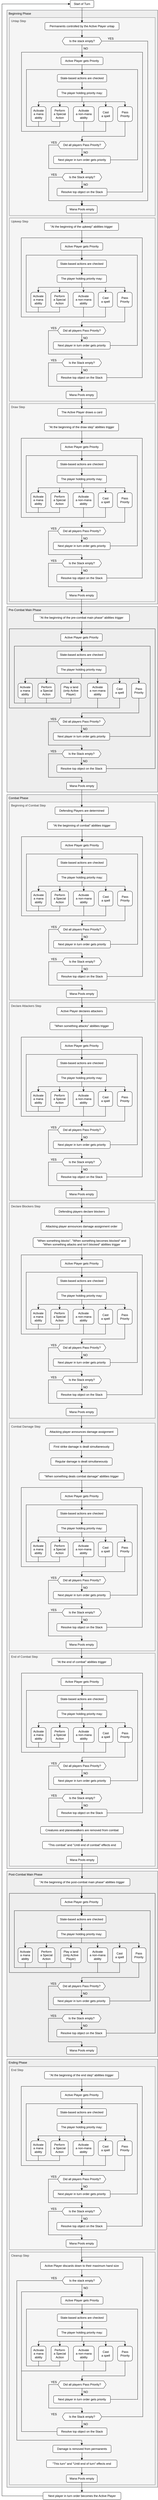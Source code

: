 <mxfile version="20.5.1" type="github"><diagram id="uYJPAayas_MNkM8RdZSs" name="Pagina-1"><mxGraphModel dx="903" dy="483" grid="1" gridSize="10" guides="1" tooltips="1" connect="1" arrows="1" fold="1" page="1" pageScale="1" pageWidth="827" pageHeight="11069" math="0" shadow="0"><root><mxCell id="0"/><mxCell id="1" parent="0"/><mxCell id="K6NGUNYvaxgkHjzbPg3--787" value="Ending Phase" style="rounded=0;whiteSpace=wrap;html=1;fillColor=#eeeeee;strokeColor=#36393d;align=left;verticalAlign=top;spacingLeft=5;" vertex="1" parent="1"><mxGeometry x="110" y="8350" width="610" height="1730" as="geometry"/></mxCell><mxCell id="K6NGUNYvaxgkHjzbPg3--377" value="&lt;div&gt;Beginning Phase&lt;br&gt;&lt;/div&gt;" style="rounded=0;whiteSpace=wrap;html=1;align=left;verticalAlign=top;spacingLeft=5;fillColor=#eeeeee;strokeColor=#36393d;" vertex="1" parent="1"><mxGeometry x="110" y="70" width="610" height="2400" as="geometry"/></mxCell><mxCell id="K6NGUNYvaxgkHjzbPg3--288" value="Upkeep Step" style="rounded=0;whiteSpace=wrap;html=1;align=left;verticalAlign=top;spacingLeft=5;fillColor=#f5f5f5;fontColor=#333333;strokeColor=#666666;" vertex="1" parent="1"><mxGeometry x="120" y="910" width="590" height="740" as="geometry"/></mxCell><mxCell id="K6NGUNYvaxgkHjzbPg3--152" value="Untap Step" style="rounded=0;whiteSpace=wrap;html=1;align=left;verticalAlign=top;spacingLeft=5;fillColor=#f5f5f5;fontColor=#333333;strokeColor=#666666;" vertex="1" parent="1"><mxGeometry x="120" y="100" width="590" height="800" as="geometry"/></mxCell><mxCell id="K6NGUNYvaxgkHjzbPg3--6" value="" style="edgeStyle=orthogonalEdgeStyle;rounded=0;orthogonalLoop=1;jettySize=auto;html=1;" edge="1" parent="1" source="K6NGUNYvaxgkHjzbPg3--1" target="K6NGUNYvaxgkHjzbPg3--5"><mxGeometry relative="1" as="geometry"/></mxCell><mxCell id="K6NGUNYvaxgkHjzbPg3--1" value="Start of Turn" style="rounded=1;whiteSpace=wrap;html=1;" vertex="1" parent="1"><mxGeometry x="366" y="30" width="96" height="30" as="geometry"/></mxCell><mxCell id="K6NGUNYvaxgkHjzbPg3--150" style="edgeStyle=orthogonalEdgeStyle;rounded=0;orthogonalLoop=1;jettySize=auto;html=1;" edge="1" parent="1" source="K6NGUNYvaxgkHjzbPg3--5" target="K6NGUNYvaxgkHjzbPg3--8"><mxGeometry relative="1" as="geometry"/></mxCell><mxCell id="K6NGUNYvaxgkHjzbPg3--5" value="Permanents controlled by the Active Player untap" style="rounded=1;whiteSpace=wrap;html=1;" vertex="1" parent="1"><mxGeometry x="263.75" y="120" width="300" height="30" as="geometry"/></mxCell><mxCell id="K6NGUNYvaxgkHjzbPg3--139" style="edgeStyle=orthogonalEdgeStyle;rounded=0;orthogonalLoop=1;jettySize=auto;html=1;" edge="1" parent="1" source="K6NGUNYvaxgkHjzbPg3--8" target="K6NGUNYvaxgkHjzbPg3--78"><mxGeometry relative="1" as="geometry"/></mxCell><mxCell id="K6NGUNYvaxgkHjzbPg3--196" style="edgeStyle=orthogonalEdgeStyle;rounded=0;orthogonalLoop=1;jettySize=auto;html=1;" edge="1" parent="1" source="K6NGUNYvaxgkHjzbPg3--8" target="K6NGUNYvaxgkHjzbPg3--62"><mxGeometry relative="1" as="geometry"><Array as="points"><mxPoint x="680" y="195"/><mxPoint x="680" y="840"/><mxPoint x="413" y="840"/></Array></mxGeometry></mxCell><mxCell id="K6NGUNYvaxgkHjzbPg3--8" value="Is the stack empty?" style="shape=hexagon;perimeter=hexagonPerimeter2;whiteSpace=wrap;html=1;fixedSize=1;size=10;" vertex="1" parent="1"><mxGeometry x="333.75" y="180" width="160" height="30" as="geometry"/></mxCell><mxCell id="K6NGUNYvaxgkHjzbPg3--147" value="NO" style="text;html=1;strokeColor=none;fillColor=none;align=center;verticalAlign=middle;whiteSpace=wrap;rounded=0;" vertex="1" parent="1"><mxGeometry x="414" y="215" width="30" height="20" as="geometry"/></mxCell><mxCell id="K6NGUNYvaxgkHjzbPg3--198" value="YES" style="text;html=1;strokeColor=none;fillColor=none;align=center;verticalAlign=middle;whiteSpace=wrap;rounded=0;" vertex="1" parent="1"><mxGeometry x="515" y="175" width="30" height="20" as="geometry"/></mxCell><mxCell id="K6NGUNYvaxgkHjzbPg3--13" value="Is the Stack empty?" style="shape=hexagon;perimeter=hexagonPerimeter2;whiteSpace=wrap;html=1;fixedSize=1;size=10;" vertex="1" parent="1"><mxGeometry x="334" y="730" width="160" height="30" as="geometry"/></mxCell><mxCell id="K6NGUNYvaxgkHjzbPg3--15" value="Resolve top object on the Stack" style="rounded=1;whiteSpace=wrap;html=1;" vertex="1" parent="1"><mxGeometry x="313" y="790" width="202" height="30" as="geometry"/></mxCell><mxCell id="K6NGUNYvaxgkHjzbPg3--135" style="edgeStyle=orthogonalEdgeStyle;rounded=0;orthogonalLoop=1;jettySize=auto;html=1;" edge="1" parent="1" source="K6NGUNYvaxgkHjzbPg3--13" target="K6NGUNYvaxgkHjzbPg3--15"><mxGeometry relative="1" as="geometry"/></mxCell><mxCell id="K6NGUNYvaxgkHjzbPg3--333" style="edgeStyle=orthogonalEdgeStyle;rounded=0;orthogonalLoop=1;jettySize=auto;html=1;" edge="1" parent="1" source="K6NGUNYvaxgkHjzbPg3--62"><mxGeometry relative="1" as="geometry"><mxPoint x="413.7" y="930" as="targetPoint"/></mxGeometry></mxCell><mxCell id="K6NGUNYvaxgkHjzbPg3--62" value="Mana Pools empty" style="rounded=1;whiteSpace=wrap;html=1;" vertex="1" parent="1"><mxGeometry x="350.5" y="860" width="125" height="30" as="geometry"/></mxCell><mxCell id="K6NGUNYvaxgkHjzbPg3--137" style="edgeStyle=orthogonalEdgeStyle;rounded=0;orthogonalLoop=1;jettySize=auto;html=1;" edge="1" parent="1" source="K6NGUNYvaxgkHjzbPg3--13" target="K6NGUNYvaxgkHjzbPg3--62"><mxGeometry relative="1" as="geometry"><Array as="points"><mxPoint x="279" y="745"/><mxPoint x="279" y="840"/><mxPoint x="414" y="840"/></Array></mxGeometry></mxCell><mxCell id="K6NGUNYvaxgkHjzbPg3--78" value="Active Player gets Priority" style="rounded=1;whiteSpace=wrap;html=1;" vertex="1" parent="1"><mxGeometry x="329" y="260" width="170" height="30" as="geometry"/></mxCell><mxCell id="K6NGUNYvaxgkHjzbPg3--134" style="edgeStyle=orthogonalEdgeStyle;rounded=0;orthogonalLoop=1;jettySize=auto;html=1;" edge="1" parent="1" source="K6NGUNYvaxgkHjzbPg3--15" target="K6NGUNYvaxgkHjzbPg3--78"><mxGeometry relative="1" as="geometry"><Array as="points"><mxPoint x="659" y="805"/><mxPoint x="659" y="240"/><mxPoint x="414" y="240"/></Array></mxGeometry></mxCell><mxCell id="K6NGUNYvaxgkHjzbPg3--83" value="&lt;div&gt;The player holding priority may:&lt;/div&gt;" style="rounded=1;whiteSpace=wrap;html=1;" vertex="1" parent="1"><mxGeometry x="314" y="390" width="200" height="30" as="geometry"/></mxCell><mxCell id="K6NGUNYvaxgkHjzbPg3--106" style="edgeStyle=orthogonalEdgeStyle;rounded=0;orthogonalLoop=1;jettySize=auto;html=1;entryX=0.5;entryY=0;entryDx=0;entryDy=0;" edge="1" parent="1" source="K6NGUNYvaxgkHjzbPg3--78" target="K6NGUNYvaxgkHjzbPg3--286"><mxGeometry relative="1" as="geometry"/></mxCell><mxCell id="K6NGUNYvaxgkHjzbPg3--99" style="edgeStyle=orthogonalEdgeStyle;rounded=0;orthogonalLoop=1;jettySize=auto;html=1;" edge="1" parent="1" source="K6NGUNYvaxgkHjzbPg3--83" target="K6NGUNYvaxgkHjzbPg3--84"><mxGeometry relative="1" as="geometry"><Array as="points"><mxPoint x="414" y="440"/><mxPoint x="238" y="440"/></Array></mxGeometry></mxCell><mxCell id="K6NGUNYvaxgkHjzbPg3--102" style="edgeStyle=orthogonalEdgeStyle;rounded=0;orthogonalLoop=1;jettySize=auto;html=1;" edge="1" parent="1" source="K6NGUNYvaxgkHjzbPg3--83" target="K6NGUNYvaxgkHjzbPg3--85"><mxGeometry relative="1" as="geometry"><Array as="points"><mxPoint x="414" y="440"/><mxPoint x="421" y="440"/></Array></mxGeometry></mxCell><mxCell id="K6NGUNYvaxgkHjzbPg3--103" style="edgeStyle=orthogonalEdgeStyle;rounded=0;orthogonalLoop=1;jettySize=auto;html=1;" edge="1" parent="1" source="K6NGUNYvaxgkHjzbPg3--83" target="K6NGUNYvaxgkHjzbPg3--86"><mxGeometry relative="1" as="geometry"><Array as="points"><mxPoint x="414" y="440"/><mxPoint x="510" y="440"/></Array></mxGeometry></mxCell><mxCell id="K6NGUNYvaxgkHjzbPg3--104" style="edgeStyle=orthogonalEdgeStyle;rounded=0;orthogonalLoop=1;jettySize=auto;html=1;entryX=0.5;entryY=0;entryDx=0;entryDy=0;" edge="1" parent="1" source="K6NGUNYvaxgkHjzbPg3--84" target="K6NGUNYvaxgkHjzbPg3--286"><mxGeometry relative="1" as="geometry"><Array as="points"><mxPoint x="238" y="540"/><mxPoint x="189" y="540"/><mxPoint x="189" y="310"/><mxPoint x="414" y="310"/></Array></mxGeometry></mxCell><mxCell id="K6NGUNYvaxgkHjzbPg3--105" style="edgeStyle=orthogonalEdgeStyle;rounded=0;orthogonalLoop=1;jettySize=auto;html=1;entryX=0.5;entryY=0;entryDx=0;entryDy=0;" edge="1" parent="1" source="K6NGUNYvaxgkHjzbPg3--98" target="K6NGUNYvaxgkHjzbPg3--286"><mxGeometry relative="1" as="geometry"><Array as="points"><mxPoint x="324" y="540"/><mxPoint x="189" y="540"/><mxPoint x="189" y="310"/><mxPoint x="414" y="310"/></Array></mxGeometry></mxCell><mxCell id="K6NGUNYvaxgkHjzbPg3--100" style="edgeStyle=orthogonalEdgeStyle;rounded=0;orthogonalLoop=1;jettySize=auto;html=1;entryX=0.5;entryY=0;entryDx=0;entryDy=0;" edge="1" parent="1" source="K6NGUNYvaxgkHjzbPg3--83" target="K6NGUNYvaxgkHjzbPg3--90"><mxGeometry relative="1" as="geometry"><Array as="points"><mxPoint x="414" y="440"/><mxPoint x="588" y="440"/></Array></mxGeometry></mxCell><mxCell id="K6NGUNYvaxgkHjzbPg3--107" style="edgeStyle=orthogonalEdgeStyle;rounded=0;orthogonalLoop=1;jettySize=auto;html=1;" edge="1" parent="1" source="K6NGUNYvaxgkHjzbPg3--85" target="K6NGUNYvaxgkHjzbPg3--78"><mxGeometry relative="1" as="geometry"><Array as="points"><mxPoint x="421" y="560"/><mxPoint x="169" y="560"/><mxPoint x="169" y="240"/><mxPoint x="414" y="240"/></Array></mxGeometry></mxCell><mxCell id="K6NGUNYvaxgkHjzbPg3--101" style="edgeStyle=orthogonalEdgeStyle;rounded=0;orthogonalLoop=1;jettySize=auto;html=1;entryX=0.5;entryY=0;entryDx=0;entryDy=0;" edge="1" parent="1" source="K6NGUNYvaxgkHjzbPg3--83" target="K6NGUNYvaxgkHjzbPg3--98"><mxGeometry relative="1" as="geometry"><Array as="points"><mxPoint x="414" y="440"/><mxPoint x="324" y="440"/></Array></mxGeometry></mxCell><mxCell id="K6NGUNYvaxgkHjzbPg3--108" style="edgeStyle=orthogonalEdgeStyle;rounded=0;orthogonalLoop=1;jettySize=auto;html=1;" edge="1" parent="1" source="K6NGUNYvaxgkHjzbPg3--86" target="K6NGUNYvaxgkHjzbPg3--78"><mxGeometry relative="1" as="geometry"><Array as="points"><mxPoint x="510" y="560"/><mxPoint x="169" y="560"/><mxPoint x="169" y="240"/><mxPoint x="414" y="240"/></Array></mxGeometry></mxCell><mxCell id="K6NGUNYvaxgkHjzbPg3--130" style="edgeStyle=orthogonalEdgeStyle;rounded=0;orthogonalLoop=1;jettySize=auto;html=1;" edge="1" parent="1" source="K6NGUNYvaxgkHjzbPg3--110" target="K6NGUNYvaxgkHjzbPg3--13"><mxGeometry relative="1" as="geometry"><Array as="points"><mxPoint x="279" y="615"/><mxPoint x="279" y="710"/><mxPoint x="414" y="710"/></Array></mxGeometry></mxCell><mxCell id="K6NGUNYvaxgkHjzbPg3--110" value="Did all players Pass Priority?" style="shape=hexagon;perimeter=hexagonPerimeter2;whiteSpace=wrap;html=1;fixedSize=1;size=10;" vertex="1" parent="1"><mxGeometry x="316.5" y="600" width="195" height="30" as="geometry"/></mxCell><mxCell id="K6NGUNYvaxgkHjzbPg3--117" style="edgeStyle=orthogonalEdgeStyle;rounded=0;orthogonalLoop=1;jettySize=auto;html=1;" edge="1" parent="1" source="K6NGUNYvaxgkHjzbPg3--90" target="K6NGUNYvaxgkHjzbPg3--110"><mxGeometry relative="1" as="geometry"><Array as="points"><mxPoint x="588" y="580"/><mxPoint x="414" y="580"/></Array></mxGeometry></mxCell><mxCell id="K6NGUNYvaxgkHjzbPg3--127" style="edgeStyle=orthogonalEdgeStyle;rounded=0;orthogonalLoop=1;jettySize=auto;html=1;" edge="1" parent="1" source="K6NGUNYvaxgkHjzbPg3--121"><mxGeometry relative="1" as="geometry"><mxPoint x="414" y="330" as="targetPoint"/><Array as="points"><mxPoint x="639" y="675"/><mxPoint x="639" y="310"/><mxPoint x="414" y="310"/></Array></mxGeometry></mxCell><mxCell id="K6NGUNYvaxgkHjzbPg3--121" value="&lt;div&gt;Next player in turn order gets priority&lt;/div&gt;" style="rounded=1;whiteSpace=wrap;html=1;" vertex="1" parent="1"><mxGeometry x="299" y="660" width="230" height="30" as="geometry"/></mxCell><mxCell id="K6NGUNYvaxgkHjzbPg3--132" value="" style="edgeStyle=orthogonalEdgeStyle;rounded=0;orthogonalLoop=1;jettySize=auto;html=1;" edge="1" parent="1" source="K6NGUNYvaxgkHjzbPg3--110" target="K6NGUNYvaxgkHjzbPg3--121"><mxGeometry relative="1" as="geometry"/></mxCell><mxCell id="K6NGUNYvaxgkHjzbPg3--144" value="&lt;div&gt;YES&lt;/div&gt;" style="text;html=1;strokeColor=none;fillColor=none;align=center;verticalAlign=middle;whiteSpace=wrap;rounded=0;" vertex="1" parent="1"><mxGeometry x="284.5" y="595" width="30" height="20" as="geometry"/></mxCell><mxCell id="K6NGUNYvaxgkHjzbPg3--145" value="&lt;div&gt;YES&lt;/div&gt;" style="text;html=1;strokeColor=none;fillColor=none;align=center;verticalAlign=middle;whiteSpace=wrap;rounded=0;" vertex="1" parent="1"><mxGeometry x="284.5" y="725" width="30" height="20" as="geometry"/></mxCell><mxCell id="K6NGUNYvaxgkHjzbPg3--148" value="NO" style="text;html=1;strokeColor=none;fillColor=none;align=center;verticalAlign=middle;whiteSpace=wrap;rounded=0;" vertex="1" parent="1"><mxGeometry x="414" y="635" width="30" height="20" as="geometry"/></mxCell><mxCell id="K6NGUNYvaxgkHjzbPg3--149" value="NO" style="text;html=1;strokeColor=none;fillColor=none;align=center;verticalAlign=middle;whiteSpace=wrap;rounded=0;" vertex="1" parent="1"><mxGeometry x="414" y="765" width="30" height="20" as="geometry"/></mxCell><mxCell id="K6NGUNYvaxgkHjzbPg3--287" style="edgeStyle=orthogonalEdgeStyle;rounded=0;orthogonalLoop=1;jettySize=auto;html=1;" edge="1" parent="1" source="K6NGUNYvaxgkHjzbPg3--286" target="K6NGUNYvaxgkHjzbPg3--83"><mxGeometry relative="1" as="geometry"/></mxCell><mxCell id="K6NGUNYvaxgkHjzbPg3--286" value="State-based actions are checked" style="rounded=1;whiteSpace=wrap;html=1;" vertex="1" parent="1"><mxGeometry x="314" y="330" width="200" height="30" as="geometry"/></mxCell><mxCell id="K6NGUNYvaxgkHjzbPg3--291" style="edgeStyle=orthogonalEdgeStyle;rounded=0;orthogonalLoop=1;jettySize=auto;html=1;" edge="1" parent="1" target="K6NGUNYvaxgkHjzbPg3--302"><mxGeometry relative="1" as="geometry"><mxPoint x="412.8" y="960" as="sourcePoint"/></mxGeometry></mxCell><mxCell id="K6NGUNYvaxgkHjzbPg3--297" value="Is the Stack empty?" style="shape=hexagon;perimeter=hexagonPerimeter2;whiteSpace=wrap;html=1;fixedSize=1;size=10;" vertex="1" parent="1"><mxGeometry x="333" y="1480" width="160" height="30" as="geometry"/></mxCell><mxCell id="K6NGUNYvaxgkHjzbPg3--298" value="Resolve top object on the Stack" style="rounded=1;whiteSpace=wrap;html=1;" vertex="1" parent="1"><mxGeometry x="312" y="1540" width="202" height="30" as="geometry"/></mxCell><mxCell id="K6NGUNYvaxgkHjzbPg3--299" style="edgeStyle=orthogonalEdgeStyle;rounded=0;orthogonalLoop=1;jettySize=auto;html=1;" edge="1" parent="1" source="K6NGUNYvaxgkHjzbPg3--297" target="K6NGUNYvaxgkHjzbPg3--298"><mxGeometry relative="1" as="geometry"/></mxCell><mxCell id="K6NGUNYvaxgkHjzbPg3--300" value="Mana Pools empty" style="rounded=1;whiteSpace=wrap;html=1;" vertex="1" parent="1"><mxGeometry x="349.5" y="1610" width="125" height="30" as="geometry"/></mxCell><mxCell id="K6NGUNYvaxgkHjzbPg3--301" style="edgeStyle=orthogonalEdgeStyle;rounded=0;orthogonalLoop=1;jettySize=auto;html=1;" edge="1" parent="1" source="K6NGUNYvaxgkHjzbPg3--297" target="K6NGUNYvaxgkHjzbPg3--300"><mxGeometry relative="1" as="geometry"><Array as="points"><mxPoint x="278" y="1495"/><mxPoint x="278" y="1590"/><mxPoint x="413" y="1590"/></Array></mxGeometry></mxCell><mxCell id="K6NGUNYvaxgkHjzbPg3--302" value="Active Player gets Priority" style="rounded=1;whiteSpace=wrap;html=1;" vertex="1" parent="1"><mxGeometry x="328" y="1010" width="170" height="30" as="geometry"/></mxCell><mxCell id="K6NGUNYvaxgkHjzbPg3--303" style="edgeStyle=orthogonalEdgeStyle;rounded=0;orthogonalLoop=1;jettySize=auto;html=1;" edge="1" parent="1" source="K6NGUNYvaxgkHjzbPg3--298" target="K6NGUNYvaxgkHjzbPg3--302"><mxGeometry relative="1" as="geometry"><Array as="points"><mxPoint x="658" y="1555"/><mxPoint x="658" y="990"/><mxPoint x="413" y="990"/></Array></mxGeometry></mxCell><mxCell id="K6NGUNYvaxgkHjzbPg3--304" value="&lt;div&gt;The player holding priority may:&lt;/div&gt;" style="rounded=1;whiteSpace=wrap;html=1;" vertex="1" parent="1"><mxGeometry x="313" y="1140" width="200" height="30" as="geometry"/></mxCell><mxCell id="K6NGUNYvaxgkHjzbPg3--305" style="edgeStyle=orthogonalEdgeStyle;rounded=0;orthogonalLoop=1;jettySize=auto;html=1;entryX=0.5;entryY=0;entryDx=0;entryDy=0;" edge="1" parent="1" source="K6NGUNYvaxgkHjzbPg3--302" target="K6NGUNYvaxgkHjzbPg3--332"><mxGeometry relative="1" as="geometry"/></mxCell><mxCell id="K6NGUNYvaxgkHjzbPg3--312" style="edgeStyle=orthogonalEdgeStyle;rounded=0;orthogonalLoop=1;jettySize=auto;html=1;" edge="1" parent="1" source="K6NGUNYvaxgkHjzbPg3--304" target="K6NGUNYvaxgkHjzbPg3--307"><mxGeometry relative="1" as="geometry"><Array as="points"><mxPoint x="413" y="1190"/><mxPoint x="237" y="1190"/></Array></mxGeometry></mxCell><mxCell id="K6NGUNYvaxgkHjzbPg3--313" style="edgeStyle=orthogonalEdgeStyle;rounded=0;orthogonalLoop=1;jettySize=auto;html=1;" edge="1" parent="1" source="K6NGUNYvaxgkHjzbPg3--304" target="K6NGUNYvaxgkHjzbPg3--308"><mxGeometry relative="1" as="geometry"><Array as="points"><mxPoint x="413" y="1190"/><mxPoint x="420" y="1190"/></Array></mxGeometry></mxCell><mxCell id="K6NGUNYvaxgkHjzbPg3--314" style="edgeStyle=orthogonalEdgeStyle;rounded=0;orthogonalLoop=1;jettySize=auto;html=1;" edge="1" parent="1" source="K6NGUNYvaxgkHjzbPg3--304" target="K6NGUNYvaxgkHjzbPg3--309"><mxGeometry relative="1" as="geometry"><Array as="points"><mxPoint x="413" y="1190"/><mxPoint x="509" y="1190"/></Array></mxGeometry></mxCell><mxCell id="K6NGUNYvaxgkHjzbPg3--315" style="edgeStyle=orthogonalEdgeStyle;rounded=0;orthogonalLoop=1;jettySize=auto;html=1;entryX=0.5;entryY=0;entryDx=0;entryDy=0;" edge="1" parent="1" source="K6NGUNYvaxgkHjzbPg3--307" target="K6NGUNYvaxgkHjzbPg3--332"><mxGeometry relative="1" as="geometry"><Array as="points"><mxPoint x="237" y="1290"/><mxPoint x="188" y="1290"/><mxPoint x="188" y="1060"/><mxPoint x="413" y="1060"/></Array></mxGeometry></mxCell><mxCell id="K6NGUNYvaxgkHjzbPg3--316" style="edgeStyle=orthogonalEdgeStyle;rounded=0;orthogonalLoop=1;jettySize=auto;html=1;entryX=0.5;entryY=0;entryDx=0;entryDy=0;" edge="1" parent="1" source="K6NGUNYvaxgkHjzbPg3--311" target="K6NGUNYvaxgkHjzbPg3--332"><mxGeometry relative="1" as="geometry"><Array as="points"><mxPoint x="323" y="1290"/><mxPoint x="188" y="1290"/><mxPoint x="188" y="1060"/><mxPoint x="413" y="1060"/></Array></mxGeometry></mxCell><mxCell id="K6NGUNYvaxgkHjzbPg3--317" style="edgeStyle=orthogonalEdgeStyle;rounded=0;orthogonalLoop=1;jettySize=auto;html=1;entryX=0.5;entryY=0;entryDx=0;entryDy=0;" edge="1" parent="1" source="K6NGUNYvaxgkHjzbPg3--304" target="K6NGUNYvaxgkHjzbPg3--310"><mxGeometry relative="1" as="geometry"><Array as="points"><mxPoint x="413" y="1190"/><mxPoint x="587" y="1190"/></Array></mxGeometry></mxCell><mxCell id="K6NGUNYvaxgkHjzbPg3--318" style="edgeStyle=orthogonalEdgeStyle;rounded=0;orthogonalLoop=1;jettySize=auto;html=1;" edge="1" parent="1" source="K6NGUNYvaxgkHjzbPg3--308" target="K6NGUNYvaxgkHjzbPg3--302"><mxGeometry relative="1" as="geometry"><Array as="points"><mxPoint x="420" y="1310"/><mxPoint x="168" y="1310"/><mxPoint x="168" y="990"/><mxPoint x="413" y="990"/></Array></mxGeometry></mxCell><mxCell id="K6NGUNYvaxgkHjzbPg3--319" style="edgeStyle=orthogonalEdgeStyle;rounded=0;orthogonalLoop=1;jettySize=auto;html=1;entryX=0.5;entryY=0;entryDx=0;entryDy=0;" edge="1" parent="1" source="K6NGUNYvaxgkHjzbPg3--304" target="K6NGUNYvaxgkHjzbPg3--311"><mxGeometry relative="1" as="geometry"><Array as="points"><mxPoint x="413" y="1190"/><mxPoint x="323" y="1190"/></Array></mxGeometry></mxCell><mxCell id="K6NGUNYvaxgkHjzbPg3--320" style="edgeStyle=orthogonalEdgeStyle;rounded=0;orthogonalLoop=1;jettySize=auto;html=1;" edge="1" parent="1" source="K6NGUNYvaxgkHjzbPg3--309" target="K6NGUNYvaxgkHjzbPg3--302"><mxGeometry relative="1" as="geometry"><Array as="points"><mxPoint x="509" y="1310"/><mxPoint x="168" y="1310"/><mxPoint x="168" y="990"/><mxPoint x="413" y="990"/></Array></mxGeometry></mxCell><mxCell id="K6NGUNYvaxgkHjzbPg3--321" style="edgeStyle=orthogonalEdgeStyle;rounded=0;orthogonalLoop=1;jettySize=auto;html=1;" edge="1" parent="1" source="K6NGUNYvaxgkHjzbPg3--322" target="K6NGUNYvaxgkHjzbPg3--297"><mxGeometry relative="1" as="geometry"><Array as="points"><mxPoint x="278" y="1365"/><mxPoint x="278" y="1460"/><mxPoint x="413" y="1460"/></Array></mxGeometry></mxCell><mxCell id="K6NGUNYvaxgkHjzbPg3--322" value="Did all players Pass Priority?" style="shape=hexagon;perimeter=hexagonPerimeter2;whiteSpace=wrap;html=1;fixedSize=1;size=10;" vertex="1" parent="1"><mxGeometry x="315.5" y="1350" width="195" height="30" as="geometry"/></mxCell><mxCell id="K6NGUNYvaxgkHjzbPg3--323" style="edgeStyle=orthogonalEdgeStyle;rounded=0;orthogonalLoop=1;jettySize=auto;html=1;" edge="1" parent="1" source="K6NGUNYvaxgkHjzbPg3--310" target="K6NGUNYvaxgkHjzbPg3--322"><mxGeometry relative="1" as="geometry"><Array as="points"><mxPoint x="587" y="1330"/><mxPoint x="413" y="1330"/></Array></mxGeometry></mxCell><mxCell id="K6NGUNYvaxgkHjzbPg3--324" style="edgeStyle=orthogonalEdgeStyle;rounded=0;orthogonalLoop=1;jettySize=auto;html=1;" edge="1" parent="1" source="K6NGUNYvaxgkHjzbPg3--325"><mxGeometry relative="1" as="geometry"><mxPoint x="413" y="1080" as="targetPoint"/><Array as="points"><mxPoint x="638" y="1425"/><mxPoint x="638" y="1060"/><mxPoint x="413" y="1060"/></Array></mxGeometry></mxCell><mxCell id="K6NGUNYvaxgkHjzbPg3--325" value="&lt;div&gt;Next player in turn order gets priority&lt;/div&gt;" style="rounded=1;whiteSpace=wrap;html=1;" vertex="1" parent="1"><mxGeometry x="298" y="1410" width="230" height="30" as="geometry"/></mxCell><mxCell id="K6NGUNYvaxgkHjzbPg3--326" value="" style="edgeStyle=orthogonalEdgeStyle;rounded=0;orthogonalLoop=1;jettySize=auto;html=1;" edge="1" parent="1" source="K6NGUNYvaxgkHjzbPg3--322" target="K6NGUNYvaxgkHjzbPg3--325"><mxGeometry relative="1" as="geometry"/></mxCell><mxCell id="K6NGUNYvaxgkHjzbPg3--327" value="&lt;div&gt;YES&lt;/div&gt;" style="text;html=1;strokeColor=none;fillColor=none;align=center;verticalAlign=middle;whiteSpace=wrap;rounded=0;" vertex="1" parent="1"><mxGeometry x="283.5" y="1345" width="30" height="20" as="geometry"/></mxCell><mxCell id="K6NGUNYvaxgkHjzbPg3--328" value="&lt;div&gt;YES&lt;/div&gt;" style="text;html=1;strokeColor=none;fillColor=none;align=center;verticalAlign=middle;whiteSpace=wrap;rounded=0;" vertex="1" parent="1"><mxGeometry x="283.5" y="1475" width="30" height="20" as="geometry"/></mxCell><mxCell id="K6NGUNYvaxgkHjzbPg3--329" value="NO" style="text;html=1;strokeColor=none;fillColor=none;align=center;verticalAlign=middle;whiteSpace=wrap;rounded=0;" vertex="1" parent="1"><mxGeometry x="413" y="1385" width="30" height="20" as="geometry"/></mxCell><mxCell id="K6NGUNYvaxgkHjzbPg3--330" value="NO" style="text;html=1;strokeColor=none;fillColor=none;align=center;verticalAlign=middle;whiteSpace=wrap;rounded=0;" vertex="1" parent="1"><mxGeometry x="413" y="1515" width="30" height="20" as="geometry"/></mxCell><mxCell id="K6NGUNYvaxgkHjzbPg3--331" style="edgeStyle=orthogonalEdgeStyle;rounded=0;orthogonalLoop=1;jettySize=auto;html=1;" edge="1" parent="1" source="K6NGUNYvaxgkHjzbPg3--332" target="K6NGUNYvaxgkHjzbPg3--304"><mxGeometry relative="1" as="geometry"/></mxCell><mxCell id="K6NGUNYvaxgkHjzbPg3--332" value="State-based actions are checked" style="rounded=1;whiteSpace=wrap;html=1;" vertex="1" parent="1"><mxGeometry x="313" y="1080" width="200" height="30" as="geometry"/></mxCell><mxCell id="K6NGUNYvaxgkHjzbPg3--334" value="&quot;At the beginning of the upkeep&quot; abilities trigger" style="rounded=1;whiteSpace=wrap;html=1;" vertex="1" parent="1"><mxGeometry x="262" y="930" width="300" height="30" as="geometry"/></mxCell><mxCell id="K6NGUNYvaxgkHjzbPg3--335" value="Draw Step" style="rounded=0;whiteSpace=wrap;html=1;align=left;verticalAlign=top;spacingLeft=5;fillColor=#f5f5f5;fontColor=#333333;strokeColor=#666666;" vertex="1" parent="1"><mxGeometry x="120" y="1660" width="590" height="800" as="geometry"/></mxCell><mxCell id="K6NGUNYvaxgkHjzbPg3--336" style="edgeStyle=orthogonalEdgeStyle;rounded=0;orthogonalLoop=1;jettySize=auto;html=1;" edge="1" parent="1" source="K6NGUNYvaxgkHjzbPg3--337"><mxGeometry relative="1" as="geometry"><mxPoint x="412.8" y="1740" as="targetPoint"/></mxGeometry></mxCell><mxCell id="K6NGUNYvaxgkHjzbPg3--337" value="The Active Player draws a card" style="rounded=1;whiteSpace=wrap;html=1;" vertex="1" parent="1"><mxGeometry x="315" y="1680" width="197.25" height="30" as="geometry"/></mxCell><mxCell id="K6NGUNYvaxgkHjzbPg3--338" style="edgeStyle=orthogonalEdgeStyle;rounded=0;orthogonalLoop=1;jettySize=auto;html=1;" edge="1" parent="1" target="K6NGUNYvaxgkHjzbPg3--345"><mxGeometry relative="1" as="geometry"><mxPoint x="412.8" y="1770" as="sourcePoint"/></mxGeometry></mxCell><mxCell id="K6NGUNYvaxgkHjzbPg3--340" value="Is the Stack empty?" style="shape=hexagon;perimeter=hexagonPerimeter2;whiteSpace=wrap;html=1;fixedSize=1;size=10;" vertex="1" parent="1"><mxGeometry x="333" y="2290" width="160" height="30" as="geometry"/></mxCell><mxCell id="K6NGUNYvaxgkHjzbPg3--341" value="Resolve top object on the Stack" style="rounded=1;whiteSpace=wrap;html=1;" vertex="1" parent="1"><mxGeometry x="312" y="2350" width="202" height="30" as="geometry"/></mxCell><mxCell id="K6NGUNYvaxgkHjzbPg3--342" style="edgeStyle=orthogonalEdgeStyle;rounded=0;orthogonalLoop=1;jettySize=auto;html=1;" edge="1" parent="1" source="K6NGUNYvaxgkHjzbPg3--340" target="K6NGUNYvaxgkHjzbPg3--341"><mxGeometry relative="1" as="geometry"/></mxCell><mxCell id="K6NGUNYvaxgkHjzbPg3--343" value="Mana Pools empty" style="rounded=1;whiteSpace=wrap;html=1;" vertex="1" parent="1"><mxGeometry x="349.5" y="2420" width="125" height="30" as="geometry"/></mxCell><mxCell id="K6NGUNYvaxgkHjzbPg3--344" style="edgeStyle=orthogonalEdgeStyle;rounded=0;orthogonalLoop=1;jettySize=auto;html=1;" edge="1" parent="1" source="K6NGUNYvaxgkHjzbPg3--340" target="K6NGUNYvaxgkHjzbPg3--343"><mxGeometry relative="1" as="geometry"><Array as="points"><mxPoint x="278" y="2305"/><mxPoint x="278" y="2400"/><mxPoint x="413" y="2400"/></Array></mxGeometry></mxCell><mxCell id="K6NGUNYvaxgkHjzbPg3--345" value="Active Player gets Priority" style="rounded=1;whiteSpace=wrap;html=1;" vertex="1" parent="1"><mxGeometry x="328" y="1820" width="170" height="30" as="geometry"/></mxCell><mxCell id="K6NGUNYvaxgkHjzbPg3--346" style="edgeStyle=orthogonalEdgeStyle;rounded=0;orthogonalLoop=1;jettySize=auto;html=1;" edge="1" parent="1" source="K6NGUNYvaxgkHjzbPg3--341" target="K6NGUNYvaxgkHjzbPg3--345"><mxGeometry relative="1" as="geometry"><Array as="points"><mxPoint x="658" y="2365"/><mxPoint x="658" y="1800"/><mxPoint x="413" y="1800"/></Array></mxGeometry></mxCell><mxCell id="K6NGUNYvaxgkHjzbPg3--347" value="&lt;div&gt;The player holding priority may:&lt;/div&gt;" style="rounded=1;whiteSpace=wrap;html=1;" vertex="1" parent="1"><mxGeometry x="313" y="1950" width="200" height="30" as="geometry"/></mxCell><mxCell id="K6NGUNYvaxgkHjzbPg3--348" style="edgeStyle=orthogonalEdgeStyle;rounded=0;orthogonalLoop=1;jettySize=auto;html=1;entryX=0.5;entryY=0;entryDx=0;entryDy=0;" edge="1" parent="1" source="K6NGUNYvaxgkHjzbPg3--345" target="K6NGUNYvaxgkHjzbPg3--375"><mxGeometry relative="1" as="geometry"/></mxCell><mxCell id="K6NGUNYvaxgkHjzbPg3--355" style="edgeStyle=orthogonalEdgeStyle;rounded=0;orthogonalLoop=1;jettySize=auto;html=1;" edge="1" parent="1" source="K6NGUNYvaxgkHjzbPg3--347" target="K6NGUNYvaxgkHjzbPg3--350"><mxGeometry relative="1" as="geometry"><Array as="points"><mxPoint x="413" y="2000"/><mxPoint x="237" y="2000"/></Array></mxGeometry></mxCell><mxCell id="K6NGUNYvaxgkHjzbPg3--356" style="edgeStyle=orthogonalEdgeStyle;rounded=0;orthogonalLoop=1;jettySize=auto;html=1;" edge="1" parent="1" source="K6NGUNYvaxgkHjzbPg3--347" target="K6NGUNYvaxgkHjzbPg3--351"><mxGeometry relative="1" as="geometry"><Array as="points"><mxPoint x="413" y="2000"/><mxPoint x="420" y="2000"/></Array></mxGeometry></mxCell><mxCell id="K6NGUNYvaxgkHjzbPg3--357" style="edgeStyle=orthogonalEdgeStyle;rounded=0;orthogonalLoop=1;jettySize=auto;html=1;" edge="1" parent="1" source="K6NGUNYvaxgkHjzbPg3--347" target="K6NGUNYvaxgkHjzbPg3--352"><mxGeometry relative="1" as="geometry"><Array as="points"><mxPoint x="413" y="2000"/><mxPoint x="509" y="2000"/></Array></mxGeometry></mxCell><mxCell id="K6NGUNYvaxgkHjzbPg3--358" style="edgeStyle=orthogonalEdgeStyle;rounded=0;orthogonalLoop=1;jettySize=auto;html=1;entryX=0.5;entryY=0;entryDx=0;entryDy=0;" edge="1" parent="1" source="K6NGUNYvaxgkHjzbPg3--350" target="K6NGUNYvaxgkHjzbPg3--375"><mxGeometry relative="1" as="geometry"><Array as="points"><mxPoint x="237" y="2100"/><mxPoint x="188" y="2100"/><mxPoint x="188" y="1870"/><mxPoint x="413" y="1870"/></Array></mxGeometry></mxCell><mxCell id="K6NGUNYvaxgkHjzbPg3--359" style="edgeStyle=orthogonalEdgeStyle;rounded=0;orthogonalLoop=1;jettySize=auto;html=1;entryX=0.5;entryY=0;entryDx=0;entryDy=0;" edge="1" parent="1" source="K6NGUNYvaxgkHjzbPg3--354" target="K6NGUNYvaxgkHjzbPg3--375"><mxGeometry relative="1" as="geometry"><Array as="points"><mxPoint x="323" y="2100"/><mxPoint x="188" y="2100"/><mxPoint x="188" y="1870"/><mxPoint x="413" y="1870"/></Array></mxGeometry></mxCell><mxCell id="K6NGUNYvaxgkHjzbPg3--360" style="edgeStyle=orthogonalEdgeStyle;rounded=0;orthogonalLoop=1;jettySize=auto;html=1;entryX=0.5;entryY=0;entryDx=0;entryDy=0;" edge="1" parent="1" source="K6NGUNYvaxgkHjzbPg3--347" target="K6NGUNYvaxgkHjzbPg3--353"><mxGeometry relative="1" as="geometry"><Array as="points"><mxPoint x="413" y="2000"/><mxPoint x="587" y="2000"/></Array></mxGeometry></mxCell><mxCell id="K6NGUNYvaxgkHjzbPg3--361" style="edgeStyle=orthogonalEdgeStyle;rounded=0;orthogonalLoop=1;jettySize=auto;html=1;" edge="1" parent="1" source="K6NGUNYvaxgkHjzbPg3--351" target="K6NGUNYvaxgkHjzbPg3--345"><mxGeometry relative="1" as="geometry"><Array as="points"><mxPoint x="420" y="2120"/><mxPoint x="168" y="2120"/><mxPoint x="168" y="1800"/><mxPoint x="413" y="1800"/></Array></mxGeometry></mxCell><mxCell id="K6NGUNYvaxgkHjzbPg3--362" style="edgeStyle=orthogonalEdgeStyle;rounded=0;orthogonalLoop=1;jettySize=auto;html=1;entryX=0.5;entryY=0;entryDx=0;entryDy=0;" edge="1" parent="1" source="K6NGUNYvaxgkHjzbPg3--347" target="K6NGUNYvaxgkHjzbPg3--354"><mxGeometry relative="1" as="geometry"><Array as="points"><mxPoint x="413" y="2000"/><mxPoint x="323" y="2000"/></Array></mxGeometry></mxCell><mxCell id="K6NGUNYvaxgkHjzbPg3--363" style="edgeStyle=orthogonalEdgeStyle;rounded=0;orthogonalLoop=1;jettySize=auto;html=1;" edge="1" parent="1" source="K6NGUNYvaxgkHjzbPg3--352" target="K6NGUNYvaxgkHjzbPg3--345"><mxGeometry relative="1" as="geometry"><Array as="points"><mxPoint x="509" y="2120"/><mxPoint x="168" y="2120"/><mxPoint x="168" y="1800"/><mxPoint x="413" y="1800"/></Array></mxGeometry></mxCell><mxCell id="K6NGUNYvaxgkHjzbPg3--364" style="edgeStyle=orthogonalEdgeStyle;rounded=0;orthogonalLoop=1;jettySize=auto;html=1;" edge="1" parent="1" source="K6NGUNYvaxgkHjzbPg3--365" target="K6NGUNYvaxgkHjzbPg3--340"><mxGeometry relative="1" as="geometry"><Array as="points"><mxPoint x="278" y="2175"/><mxPoint x="278" y="2270"/><mxPoint x="413" y="2270"/></Array></mxGeometry></mxCell><mxCell id="K6NGUNYvaxgkHjzbPg3--365" value="Did all players Pass Priority?" style="shape=hexagon;perimeter=hexagonPerimeter2;whiteSpace=wrap;html=1;fixedSize=1;size=10;" vertex="1" parent="1"><mxGeometry x="315.5" y="2160" width="195" height="30" as="geometry"/></mxCell><mxCell id="K6NGUNYvaxgkHjzbPg3--366" style="edgeStyle=orthogonalEdgeStyle;rounded=0;orthogonalLoop=1;jettySize=auto;html=1;" edge="1" parent="1" source="K6NGUNYvaxgkHjzbPg3--353" target="K6NGUNYvaxgkHjzbPg3--365"><mxGeometry relative="1" as="geometry"><Array as="points"><mxPoint x="587" y="2140"/><mxPoint x="413" y="2140"/></Array></mxGeometry></mxCell><mxCell id="K6NGUNYvaxgkHjzbPg3--367" style="edgeStyle=orthogonalEdgeStyle;rounded=0;orthogonalLoop=1;jettySize=auto;html=1;" edge="1" parent="1" source="K6NGUNYvaxgkHjzbPg3--368"><mxGeometry relative="1" as="geometry"><mxPoint x="413" y="1890" as="targetPoint"/><Array as="points"><mxPoint x="638" y="2235"/><mxPoint x="638" y="1870"/><mxPoint x="413" y="1870"/></Array></mxGeometry></mxCell><mxCell id="K6NGUNYvaxgkHjzbPg3--368" value="&lt;div&gt;Next player in turn order gets priority&lt;/div&gt;" style="rounded=1;whiteSpace=wrap;html=1;" vertex="1" parent="1"><mxGeometry x="298" y="2220" width="230" height="30" as="geometry"/></mxCell><mxCell id="K6NGUNYvaxgkHjzbPg3--369" value="" style="edgeStyle=orthogonalEdgeStyle;rounded=0;orthogonalLoop=1;jettySize=auto;html=1;" edge="1" parent="1" source="K6NGUNYvaxgkHjzbPg3--365" target="K6NGUNYvaxgkHjzbPg3--368"><mxGeometry relative="1" as="geometry"/></mxCell><mxCell id="K6NGUNYvaxgkHjzbPg3--370" value="&lt;div&gt;YES&lt;/div&gt;" style="text;html=1;strokeColor=none;fillColor=none;align=center;verticalAlign=middle;whiteSpace=wrap;rounded=0;" vertex="1" parent="1"><mxGeometry x="283.5" y="2155" width="30" height="20" as="geometry"/></mxCell><mxCell id="K6NGUNYvaxgkHjzbPg3--371" value="&lt;div&gt;YES&lt;/div&gt;" style="text;html=1;strokeColor=none;fillColor=none;align=center;verticalAlign=middle;whiteSpace=wrap;rounded=0;" vertex="1" parent="1"><mxGeometry x="283.5" y="2285" width="30" height="20" as="geometry"/></mxCell><mxCell id="K6NGUNYvaxgkHjzbPg3--372" value="NO" style="text;html=1;strokeColor=none;fillColor=none;align=center;verticalAlign=middle;whiteSpace=wrap;rounded=0;" vertex="1" parent="1"><mxGeometry x="413" y="2195" width="30" height="20" as="geometry"/></mxCell><mxCell id="K6NGUNYvaxgkHjzbPg3--373" value="NO" style="text;html=1;strokeColor=none;fillColor=none;align=center;verticalAlign=middle;whiteSpace=wrap;rounded=0;" vertex="1" parent="1"><mxGeometry x="413" y="2325" width="30" height="20" as="geometry"/></mxCell><mxCell id="K6NGUNYvaxgkHjzbPg3--374" style="edgeStyle=orthogonalEdgeStyle;rounded=0;orthogonalLoop=1;jettySize=auto;html=1;" edge="1" parent="1" source="K6NGUNYvaxgkHjzbPg3--375" target="K6NGUNYvaxgkHjzbPg3--347"><mxGeometry relative="1" as="geometry"/></mxCell><mxCell id="K6NGUNYvaxgkHjzbPg3--375" value="State-based actions are checked" style="rounded=1;whiteSpace=wrap;html=1;" vertex="1" parent="1"><mxGeometry x="313" y="1890" width="200" height="30" as="geometry"/></mxCell><mxCell id="K6NGUNYvaxgkHjzbPg3--376" value="&quot;At the beginning of the draw step&quot; abilities trigger" style="rounded=1;whiteSpace=wrap;html=1;" vertex="1" parent="1"><mxGeometry x="262" y="1740" width="300" height="30" as="geometry"/></mxCell><mxCell id="K6NGUNYvaxgkHjzbPg3--296" style="edgeStyle=orthogonalEdgeStyle;rounded=0;orthogonalLoop=1;jettySize=auto;html=1;" edge="1" parent="1" source="K6NGUNYvaxgkHjzbPg3--300"><mxGeometry relative="1" as="geometry"><mxPoint x="412.8" y="1680" as="targetPoint"/></mxGeometry></mxCell><mxCell id="K6NGUNYvaxgkHjzbPg3--350" value="&lt;div&gt;Activate&lt;/div&gt;&lt;div&gt;a mana ability&lt;/div&gt;" style="rounded=1;whiteSpace=wrap;html=1;" vertex="1" parent="1"><mxGeometry x="207" y="2020" width="60" height="60" as="geometry"/></mxCell><mxCell id="K6NGUNYvaxgkHjzbPg3--351" value="&lt;div&gt;Activate&lt;/div&gt;&lt;div&gt;a non-mana ability&lt;/div&gt;" style="rounded=1;whiteSpace=wrap;html=1;" vertex="1" parent="1"><mxGeometry x="378" y="2020" width="84" height="60" as="geometry"/></mxCell><mxCell id="K6NGUNYvaxgkHjzbPg3--352" value="&lt;div&gt;Cast&lt;/div&gt;&lt;div&gt;a spell&lt;/div&gt;" style="rounded=1;whiteSpace=wrap;html=1;" vertex="1" parent="1"><mxGeometry x="480" y="2020" width="58" height="60" as="geometry"/></mxCell><mxCell id="K6NGUNYvaxgkHjzbPg3--353" value="&lt;div&gt;Pass&lt;/div&gt;&lt;div&gt;Priority&lt;br&gt;&lt;/div&gt;" style="rounded=1;whiteSpace=wrap;html=1;" vertex="1" parent="1"><mxGeometry x="557" y="2020" width="60" height="60" as="geometry"/></mxCell><mxCell id="K6NGUNYvaxgkHjzbPg3--354" value="&lt;div&gt;Perform&lt;/div&gt;&lt;div&gt;a Special&lt;/div&gt;&lt;div&gt;Action&lt;br&gt;&lt;/div&gt;" style="rounded=1;whiteSpace=wrap;html=1;" vertex="1" parent="1"><mxGeometry x="288" y="2020" width="70" height="60" as="geometry"/></mxCell><mxCell id="K6NGUNYvaxgkHjzbPg3--307" value="&lt;div&gt;Activate&lt;/div&gt;&lt;div&gt;a mana ability&lt;/div&gt;" style="rounded=1;whiteSpace=wrap;html=1;" vertex="1" parent="1"><mxGeometry x="207" y="1210" width="60" height="60" as="geometry"/></mxCell><mxCell id="K6NGUNYvaxgkHjzbPg3--308" value="&lt;div&gt;Activate&lt;/div&gt;&lt;div&gt;a non-mana ability&lt;/div&gt;" style="rounded=1;whiteSpace=wrap;html=1;" vertex="1" parent="1"><mxGeometry x="378" y="1210" width="84" height="60" as="geometry"/></mxCell><mxCell id="K6NGUNYvaxgkHjzbPg3--309" value="&lt;div&gt;Cast&lt;/div&gt;&lt;div&gt;a spell&lt;/div&gt;" style="rounded=1;whiteSpace=wrap;html=1;" vertex="1" parent="1"><mxGeometry x="480" y="1210" width="58" height="60" as="geometry"/></mxCell><mxCell id="K6NGUNYvaxgkHjzbPg3--310" value="&lt;div&gt;Pass&lt;/div&gt;&lt;div&gt;Priority&lt;br&gt;&lt;/div&gt;" style="rounded=1;whiteSpace=wrap;html=1;" vertex="1" parent="1"><mxGeometry x="557" y="1210" width="60" height="60" as="geometry"/></mxCell><mxCell id="K6NGUNYvaxgkHjzbPg3--311" value="&lt;div&gt;Perform&lt;/div&gt;&lt;div&gt;a Special&lt;/div&gt;&lt;div&gt;Action&lt;br&gt;&lt;/div&gt;" style="rounded=1;whiteSpace=wrap;html=1;" vertex="1" parent="1"><mxGeometry x="288" y="1210" width="70" height="60" as="geometry"/></mxCell><mxCell id="K6NGUNYvaxgkHjzbPg3--84" value="&lt;div&gt;Activate&lt;/div&gt;&lt;div&gt;a mana ability&lt;/div&gt;" style="rounded=1;whiteSpace=wrap;html=1;" vertex="1" parent="1"><mxGeometry x="208" y="460" width="60" height="60" as="geometry"/></mxCell><mxCell id="K6NGUNYvaxgkHjzbPg3--85" value="&lt;div&gt;Activate&lt;/div&gt;&lt;div&gt;a non-mana ability&lt;/div&gt;" style="rounded=1;whiteSpace=wrap;html=1;" vertex="1" parent="1"><mxGeometry x="379" y="460" width="84" height="60" as="geometry"/></mxCell><mxCell id="K6NGUNYvaxgkHjzbPg3--86" value="&lt;div&gt;Cast&lt;/div&gt;&lt;div&gt;a spell&lt;/div&gt;" style="rounded=1;whiteSpace=wrap;html=1;" vertex="1" parent="1"><mxGeometry x="481" y="460" width="58" height="60" as="geometry"/></mxCell><mxCell id="K6NGUNYvaxgkHjzbPg3--90" value="&lt;div&gt;Pass&lt;/div&gt;&lt;div&gt;Priority&lt;br&gt;&lt;/div&gt;" style="rounded=1;whiteSpace=wrap;html=1;" vertex="1" parent="1"><mxGeometry x="558" y="460" width="60" height="60" as="geometry"/></mxCell><mxCell id="K6NGUNYvaxgkHjzbPg3--98" value="&lt;div&gt;Perform&lt;/div&gt;&lt;div&gt;a Special&lt;/div&gt;&lt;div&gt;Action&lt;br&gt;&lt;/div&gt;" style="rounded=1;whiteSpace=wrap;html=1;" vertex="1" parent="1"><mxGeometry x="289" y="460" width="70" height="60" as="geometry"/></mxCell><mxCell id="K6NGUNYvaxgkHjzbPg3--378" value="Pre-Combat Main Phase" style="rounded=0;whiteSpace=wrap;html=1;fillColor=#eeeeee;strokeColor=#36393d;align=left;verticalAlign=top;spacingLeft=5;" vertex="1" parent="1"><mxGeometry x="110" y="2480" width="610" height="750" as="geometry"/></mxCell><mxCell id="K6NGUNYvaxgkHjzbPg3--379" style="edgeStyle=orthogonalEdgeStyle;rounded=0;orthogonalLoop=1;jettySize=auto;html=1;" edge="1" parent="1" target="K6NGUNYvaxgkHjzbPg3--385"><mxGeometry relative="1" as="geometry"><mxPoint x="412.8" y="2540" as="sourcePoint"/></mxGeometry></mxCell><mxCell id="K6NGUNYvaxgkHjzbPg3--380" value="Is the Stack empty?" style="shape=hexagon;perimeter=hexagonPerimeter2;whiteSpace=wrap;html=1;fixedSize=1;size=10;" vertex="1" parent="1"><mxGeometry x="333" y="3060" width="158" height="30" as="geometry"/></mxCell><mxCell id="K6NGUNYvaxgkHjzbPg3--381" value="Resolve top object on the Stack" style="rounded=1;whiteSpace=wrap;html=1;" vertex="1" parent="1"><mxGeometry x="312" y="3120" width="200" height="30" as="geometry"/></mxCell><mxCell id="K6NGUNYvaxgkHjzbPg3--382" style="edgeStyle=orthogonalEdgeStyle;rounded=0;orthogonalLoop=1;jettySize=auto;html=1;" edge="1" parent="1" source="K6NGUNYvaxgkHjzbPg3--380" target="K6NGUNYvaxgkHjzbPg3--381"><mxGeometry relative="1" as="geometry"/></mxCell><mxCell id="K6NGUNYvaxgkHjzbPg3--383" value="Mana Pools empty" style="rounded=1;whiteSpace=wrap;html=1;" vertex="1" parent="1"><mxGeometry x="351.5" y="3190" width="123" height="30" as="geometry"/></mxCell><mxCell id="K6NGUNYvaxgkHjzbPg3--384" style="edgeStyle=orthogonalEdgeStyle;rounded=0;orthogonalLoop=1;jettySize=auto;html=1;" edge="1" parent="1" source="K6NGUNYvaxgkHjzbPg3--380" target="K6NGUNYvaxgkHjzbPg3--383"><mxGeometry relative="1" as="geometry"><Array as="points"><mxPoint x="278" y="3075"/><mxPoint x="278" y="3170"/><mxPoint x="413" y="3170"/></Array></mxGeometry></mxCell><mxCell id="K6NGUNYvaxgkHjzbPg3--385" value="Active Player gets Priority" style="rounded=1;whiteSpace=wrap;html=1;" vertex="1" parent="1"><mxGeometry x="328" y="2590" width="168" height="30" as="geometry"/></mxCell><mxCell id="K6NGUNYvaxgkHjzbPg3--386" style="edgeStyle=orthogonalEdgeStyle;rounded=0;orthogonalLoop=1;jettySize=auto;html=1;" edge="1" parent="1" source="K6NGUNYvaxgkHjzbPg3--381" target="K6NGUNYvaxgkHjzbPg3--385"><mxGeometry relative="1" as="geometry"><Array as="points"><mxPoint x="710" y="3135"/><mxPoint x="710" y="2570"/><mxPoint x="413" y="2570"/></Array></mxGeometry></mxCell><mxCell id="K6NGUNYvaxgkHjzbPg3--421" style="edgeStyle=orthogonalEdgeStyle;rounded=0;orthogonalLoop=1;jettySize=auto;html=1;entryX=0.5;entryY=0;entryDx=0;entryDy=0;" edge="1" parent="1" source="K6NGUNYvaxgkHjzbPg3--387" target="K6NGUNYvaxgkHjzbPg3--411"><mxGeometry relative="1" as="geometry"><Array as="points"><mxPoint x="412" y="2770"/><mxPoint x="184" y="2770"/></Array></mxGeometry></mxCell><mxCell id="K6NGUNYvaxgkHjzbPg3--422" style="edgeStyle=orthogonalEdgeStyle;rounded=0;orthogonalLoop=1;jettySize=auto;html=1;" edge="1" parent="1" source="K6NGUNYvaxgkHjzbPg3--387" target="K6NGUNYvaxgkHjzbPg3--415"><mxGeometry relative="1" as="geometry"><Array as="points"><mxPoint x="412" y="2770"/><mxPoint x="270" y="2770"/></Array></mxGeometry></mxCell><mxCell id="K6NGUNYvaxgkHjzbPg3--423" style="edgeStyle=orthogonalEdgeStyle;rounded=0;orthogonalLoop=1;jettySize=auto;html=1;" edge="1" parent="1" source="K6NGUNYvaxgkHjzbPg3--387" target="K6NGUNYvaxgkHjzbPg3--417"><mxGeometry relative="1" as="geometry"/></mxCell><mxCell id="K6NGUNYvaxgkHjzbPg3--424" style="edgeStyle=orthogonalEdgeStyle;rounded=0;orthogonalLoop=1;jettySize=auto;html=1;entryX=0.5;entryY=0;entryDx=0;entryDy=0;" edge="1" parent="1" source="K6NGUNYvaxgkHjzbPg3--387" target="K6NGUNYvaxgkHjzbPg3--412"><mxGeometry relative="1" as="geometry"/></mxCell><mxCell id="K6NGUNYvaxgkHjzbPg3--425" style="edgeStyle=orthogonalEdgeStyle;rounded=0;orthogonalLoop=1;jettySize=auto;html=1;" edge="1" parent="1" source="K6NGUNYvaxgkHjzbPg3--387" target="K6NGUNYvaxgkHjzbPg3--413"><mxGeometry relative="1" as="geometry"><Array as="points"><mxPoint x="412" y="2770"/><mxPoint x="566" y="2770"/></Array></mxGeometry></mxCell><mxCell id="K6NGUNYvaxgkHjzbPg3--426" style="edgeStyle=orthogonalEdgeStyle;rounded=0;orthogonalLoop=1;jettySize=auto;html=1;entryX=0.5;entryY=0;entryDx=0;entryDy=0;" edge="1" parent="1" source="K6NGUNYvaxgkHjzbPg3--387" target="K6NGUNYvaxgkHjzbPg3--414"><mxGeometry relative="1" as="geometry"><Array as="points"><mxPoint x="412" y="2770"/><mxPoint x="644" y="2770"/></Array></mxGeometry></mxCell><mxCell id="K6NGUNYvaxgkHjzbPg3--387" value="&lt;div&gt;The player holding priority may:&lt;/div&gt;" style="rounded=1;whiteSpace=wrap;html=1;" vertex="1" parent="1"><mxGeometry x="313" y="2720" width="198" height="30" as="geometry"/></mxCell><mxCell id="K6NGUNYvaxgkHjzbPg3--388" style="edgeStyle=orthogonalEdgeStyle;rounded=0;orthogonalLoop=1;jettySize=auto;html=1;entryX=0.5;entryY=0;entryDx=0;entryDy=0;" edge="1" parent="1" source="K6NGUNYvaxgkHjzbPg3--385" target="K6NGUNYvaxgkHjzbPg3--409"><mxGeometry relative="1" as="geometry"/></mxCell><mxCell id="K6NGUNYvaxgkHjzbPg3--398" style="edgeStyle=orthogonalEdgeStyle;rounded=0;orthogonalLoop=1;jettySize=auto;html=1;" edge="1" parent="1" source="K6NGUNYvaxgkHjzbPg3--399" target="K6NGUNYvaxgkHjzbPg3--380"><mxGeometry relative="1" as="geometry"><Array as="points"><mxPoint x="278" y="2945"/><mxPoint x="278" y="3040"/><mxPoint x="413" y="3040"/></Array></mxGeometry></mxCell><mxCell id="K6NGUNYvaxgkHjzbPg3--399" value="Did all players Pass Priority?" style="shape=hexagon;perimeter=hexagonPerimeter2;whiteSpace=wrap;html=1;fixedSize=1;size=10;" vertex="1" parent="1"><mxGeometry x="315.5" y="2930" width="193" height="30" as="geometry"/></mxCell><mxCell id="K6NGUNYvaxgkHjzbPg3--400" style="edgeStyle=orthogonalEdgeStyle;rounded=0;orthogonalLoop=1;jettySize=auto;html=1;" edge="1" parent="1" source="K6NGUNYvaxgkHjzbPg3--414" target="K6NGUNYvaxgkHjzbPg3--399"><mxGeometry relative="1" as="geometry"><Array as="points"><mxPoint x="644" y="2910"/><mxPoint x="413" y="2910"/></Array></mxGeometry></mxCell><mxCell id="K6NGUNYvaxgkHjzbPg3--401" style="edgeStyle=orthogonalEdgeStyle;rounded=0;orthogonalLoop=1;jettySize=auto;html=1;" edge="1" parent="1" source="K6NGUNYvaxgkHjzbPg3--402"><mxGeometry relative="1" as="geometry"><mxPoint x="413" y="2660" as="targetPoint"/><Array as="points"><mxPoint x="690" y="3005"/><mxPoint x="690" y="2640"/><mxPoint x="413" y="2640"/></Array></mxGeometry></mxCell><mxCell id="K6NGUNYvaxgkHjzbPg3--402" value="&lt;div&gt;Next player in turn order gets priority&lt;/div&gt;" style="rounded=1;whiteSpace=wrap;html=1;" vertex="1" parent="1"><mxGeometry x="298" y="2990" width="228" height="30" as="geometry"/></mxCell><mxCell id="K6NGUNYvaxgkHjzbPg3--403" value="" style="edgeStyle=orthogonalEdgeStyle;rounded=0;orthogonalLoop=1;jettySize=auto;html=1;" edge="1" parent="1" source="K6NGUNYvaxgkHjzbPg3--399" target="K6NGUNYvaxgkHjzbPg3--402"><mxGeometry relative="1" as="geometry"/></mxCell><mxCell id="K6NGUNYvaxgkHjzbPg3--404" value="&lt;div&gt;YES&lt;/div&gt;" style="text;html=1;strokeColor=none;fillColor=none;align=center;verticalAlign=middle;whiteSpace=wrap;rounded=0;" vertex="1" parent="1"><mxGeometry x="283.5" y="2925" width="28" height="20" as="geometry"/></mxCell><mxCell id="K6NGUNYvaxgkHjzbPg3--405" value="&lt;div&gt;YES&lt;/div&gt;" style="text;html=1;strokeColor=none;fillColor=none;align=center;verticalAlign=middle;whiteSpace=wrap;rounded=0;" vertex="1" parent="1"><mxGeometry x="283.5" y="3055" width="28" height="20" as="geometry"/></mxCell><mxCell id="K6NGUNYvaxgkHjzbPg3--406" value="NO" style="text;html=1;strokeColor=none;fillColor=none;align=center;verticalAlign=middle;whiteSpace=wrap;rounded=0;" vertex="1" parent="1"><mxGeometry x="413" y="2965" width="28" height="20" as="geometry"/></mxCell><mxCell id="K6NGUNYvaxgkHjzbPg3--407" value="NO" style="text;html=1;strokeColor=none;fillColor=none;align=center;verticalAlign=middle;whiteSpace=wrap;rounded=0;" vertex="1" parent="1"><mxGeometry x="413" y="3095" width="28" height="20" as="geometry"/></mxCell><mxCell id="K6NGUNYvaxgkHjzbPg3--408" style="edgeStyle=orthogonalEdgeStyle;rounded=0;orthogonalLoop=1;jettySize=auto;html=1;" edge="1" parent="1" source="K6NGUNYvaxgkHjzbPg3--409" target="K6NGUNYvaxgkHjzbPg3--387"><mxGeometry relative="1" as="geometry"/></mxCell><mxCell id="K6NGUNYvaxgkHjzbPg3--409" value="State-based actions are checked" style="rounded=1;whiteSpace=wrap;html=1;" vertex="1" parent="1"><mxGeometry x="313" y="2660" width="198" height="30" as="geometry"/></mxCell><mxCell id="K6NGUNYvaxgkHjzbPg3--410" value="&quot;At the beginning of the pre-combat main phase&quot; abilities trigger" style="rounded=1;whiteSpace=wrap;html=1;" vertex="1" parent="1"><mxGeometry x="218" y="2510" width="388" height="30" as="geometry"/></mxCell><mxCell id="K6NGUNYvaxgkHjzbPg3--416" style="edgeStyle=orthogonalEdgeStyle;rounded=0;orthogonalLoop=1;jettySize=auto;html=1;" edge="1" parent="1" source="K6NGUNYvaxgkHjzbPg3--343" target="K6NGUNYvaxgkHjzbPg3--410"><mxGeometry relative="1" as="geometry"/></mxCell><mxCell id="K6NGUNYvaxgkHjzbPg3--427" style="edgeStyle=orthogonalEdgeStyle;rounded=0;orthogonalLoop=1;jettySize=auto;html=1;" edge="1" parent="1" source="K6NGUNYvaxgkHjzbPg3--411" target="K6NGUNYvaxgkHjzbPg3--409"><mxGeometry relative="1" as="geometry"><Array as="points"><mxPoint x="184" y="2870"/><mxPoint x="140" y="2870"/><mxPoint x="140" y="2640"/><mxPoint x="412" y="2640"/></Array></mxGeometry></mxCell><mxCell id="K6NGUNYvaxgkHjzbPg3--411" value="&lt;div&gt;Activate&lt;/div&gt;&lt;div&gt;a mana ability&lt;/div&gt;" style="rounded=1;whiteSpace=wrap;html=1;" vertex="1" parent="1"><mxGeometry x="155" y="2790" width="58" height="60" as="geometry"/></mxCell><mxCell id="K6NGUNYvaxgkHjzbPg3--430" style="edgeStyle=orthogonalEdgeStyle;rounded=0;orthogonalLoop=1;jettySize=auto;html=1;" edge="1" parent="1" source="K6NGUNYvaxgkHjzbPg3--412" target="K6NGUNYvaxgkHjzbPg3--385"><mxGeometry relative="1" as="geometry"><Array as="points"><mxPoint x="477" y="2890"/><mxPoint x="120" y="2890"/><mxPoint x="120" y="2570"/><mxPoint x="412" y="2570"/></Array></mxGeometry></mxCell><mxCell id="K6NGUNYvaxgkHjzbPg3--412" value="&lt;div&gt;Activate&lt;/div&gt;&lt;div&gt;a non-mana ability&lt;/div&gt;" style="rounded=1;whiteSpace=wrap;html=1;" vertex="1" parent="1"><mxGeometry x="436" y="2790" width="82" height="60" as="geometry"/></mxCell><mxCell id="K6NGUNYvaxgkHjzbPg3--431" style="edgeStyle=orthogonalEdgeStyle;rounded=0;orthogonalLoop=1;jettySize=auto;html=1;" edge="1" parent="1" source="K6NGUNYvaxgkHjzbPg3--413" target="K6NGUNYvaxgkHjzbPg3--385"><mxGeometry relative="1" as="geometry"><Array as="points"><mxPoint x="566" y="2890"/><mxPoint x="120" y="2890"/><mxPoint x="120" y="2570"/><mxPoint x="412" y="2570"/></Array></mxGeometry></mxCell><mxCell id="K6NGUNYvaxgkHjzbPg3--413" value="&lt;div&gt;Cast&lt;/div&gt;&lt;div&gt;a spell&lt;/div&gt;" style="rounded=1;whiteSpace=wrap;html=1;" vertex="1" parent="1"><mxGeometry x="538" y="2790" width="56" height="60" as="geometry"/></mxCell><mxCell id="K6NGUNYvaxgkHjzbPg3--414" value="&lt;div&gt;Pass&lt;/div&gt;&lt;div&gt;Priority&lt;br&gt;&lt;/div&gt;" style="rounded=1;whiteSpace=wrap;html=1;" vertex="1" parent="1"><mxGeometry x="615" y="2790" width="58" height="60" as="geometry"/></mxCell><mxCell id="K6NGUNYvaxgkHjzbPg3--428" style="edgeStyle=orthogonalEdgeStyle;rounded=0;orthogonalLoop=1;jettySize=auto;html=1;" edge="1" parent="1" source="K6NGUNYvaxgkHjzbPg3--415" target="K6NGUNYvaxgkHjzbPg3--409"><mxGeometry relative="1" as="geometry"><Array as="points"><mxPoint x="270" y="2870"/><mxPoint x="140" y="2870"/><mxPoint x="140" y="2640"/><mxPoint x="412" y="2640"/></Array></mxGeometry></mxCell><mxCell id="K6NGUNYvaxgkHjzbPg3--415" value="&lt;div&gt;Perform&lt;/div&gt;&lt;div&gt;a Special&lt;/div&gt;&lt;div&gt;Action&lt;br&gt;&lt;/div&gt;" style="rounded=1;whiteSpace=wrap;html=1;" vertex="1" parent="1"><mxGeometry x="236" y="2790" width="68" height="60" as="geometry"/></mxCell><mxCell id="K6NGUNYvaxgkHjzbPg3--429" style="edgeStyle=orthogonalEdgeStyle;rounded=0;orthogonalLoop=1;jettySize=auto;html=1;" edge="1" parent="1" source="K6NGUNYvaxgkHjzbPg3--417" target="K6NGUNYvaxgkHjzbPg3--409"><mxGeometry relative="1" as="geometry"><Array as="points"><mxPoint x="369" y="2870"/><mxPoint x="140" y="2870"/><mxPoint x="140" y="2640"/><mxPoint x="412" y="2640"/></Array></mxGeometry></mxCell><mxCell id="K6NGUNYvaxgkHjzbPg3--417" value="&lt;div&gt;Play a land&lt;/div&gt;&lt;div&gt;(only Active Player)&lt;br&gt;&lt;/div&gt;" style="rounded=1;whiteSpace=wrap;html=1;" vertex="1" parent="1"><mxGeometry x="328" y="2790" width="82" height="60" as="geometry"/></mxCell><mxCell id="K6NGUNYvaxgkHjzbPg3--432" value="Combat Phase" style="rounded=0;whiteSpace=wrap;html=1;align=left;verticalAlign=top;spacingLeft=5;fillColor=#eeeeee;strokeColor=#36393d;" vertex="1" parent="1"><mxGeometry x="110" y="3240" width="610" height="4340" as="geometry"/></mxCell><mxCell id="K6NGUNYvaxgkHjzbPg3--433" value="Declare Attackers Step" style="rounded=0;whiteSpace=wrap;html=1;align=left;verticalAlign=top;spacingLeft=5;fillColor=#f5f5f5;fontColor=#333333;strokeColor=#666666;" vertex="1" parent="1"><mxGeometry x="120" y="4080" width="590" height="800" as="geometry"/></mxCell><mxCell id="K6NGUNYvaxgkHjzbPg3--434" value="Beginning of Combat Step" style="rounded=0;whiteSpace=wrap;html=1;align=left;verticalAlign=top;spacingLeft=5;fillColor=#f5f5f5;fontColor=#333333;strokeColor=#666666;" vertex="1" parent="1"><mxGeometry x="120" y="3270" width="590" height="800" as="geometry"/></mxCell><mxCell id="K6NGUNYvaxgkHjzbPg3--436" style="edgeStyle=orthogonalEdgeStyle;rounded=0;orthogonalLoop=1;jettySize=auto;html=1;" edge="1" parent="1" source="K6NGUNYvaxgkHjzbPg3--437"><mxGeometry relative="1" as="geometry"><mxPoint x="413.8" y="3350" as="targetPoint"/></mxGeometry></mxCell><mxCell id="K6NGUNYvaxgkHjzbPg3--437" value="Defending Players are determined" style="rounded=1;whiteSpace=wrap;html=1;" vertex="1" parent="1"><mxGeometry x="304.75" y="3290" width="216.25" height="30" as="geometry"/></mxCell><mxCell id="K6NGUNYvaxgkHjzbPg3--438" style="edgeStyle=orthogonalEdgeStyle;rounded=0;orthogonalLoop=1;jettySize=auto;html=1;" edge="1" parent="1" target="K6NGUNYvaxgkHjzbPg3--449"><mxGeometry relative="1" as="geometry"><mxPoint x="413.8" y="3380" as="sourcePoint"/></mxGeometry></mxCell><mxCell id="K6NGUNYvaxgkHjzbPg3--442" value="YES" style="text;html=1;strokeColor=none;fillColor=none;align=center;verticalAlign=middle;whiteSpace=wrap;rounded=0;" vertex="1" parent="1"><mxGeometry x="495" y="3345" width="30" height="20" as="geometry"/></mxCell><mxCell id="K6NGUNYvaxgkHjzbPg3--443" value="Is the Stack empty?" style="shape=hexagon;perimeter=hexagonPerimeter2;whiteSpace=wrap;html=1;fixedSize=1;size=10;" vertex="1" parent="1"><mxGeometry x="334" y="3900" width="160" height="30" as="geometry"/></mxCell><mxCell id="K6NGUNYvaxgkHjzbPg3--444" value="Resolve top object on the Stack" style="rounded=1;whiteSpace=wrap;html=1;" vertex="1" parent="1"><mxGeometry x="313" y="3960" width="202" height="30" as="geometry"/></mxCell><mxCell id="K6NGUNYvaxgkHjzbPg3--445" style="edgeStyle=orthogonalEdgeStyle;rounded=0;orthogonalLoop=1;jettySize=auto;html=1;" edge="1" parent="1" source="K6NGUNYvaxgkHjzbPg3--443" target="K6NGUNYvaxgkHjzbPg3--444"><mxGeometry relative="1" as="geometry"/></mxCell><mxCell id="K6NGUNYvaxgkHjzbPg3--446" style="edgeStyle=orthogonalEdgeStyle;rounded=0;orthogonalLoop=1;jettySize=auto;html=1;" edge="1" parent="1" source="K6NGUNYvaxgkHjzbPg3--447"><mxGeometry relative="1" as="geometry"><mxPoint x="413.7" y="4100" as="targetPoint"/></mxGeometry></mxCell><mxCell id="K6NGUNYvaxgkHjzbPg3--447" value="Mana Pools empty" style="rounded=1;whiteSpace=wrap;html=1;" vertex="1" parent="1"><mxGeometry x="350.5" y="4030" width="125" height="30" as="geometry"/></mxCell><mxCell id="K6NGUNYvaxgkHjzbPg3--448" style="edgeStyle=orthogonalEdgeStyle;rounded=0;orthogonalLoop=1;jettySize=auto;html=1;" edge="1" parent="1" source="K6NGUNYvaxgkHjzbPg3--443" target="K6NGUNYvaxgkHjzbPg3--447"><mxGeometry relative="1" as="geometry"><Array as="points"><mxPoint x="279" y="3915"/><mxPoint x="279" y="4010"/><mxPoint x="414" y="4010"/></Array></mxGeometry></mxCell><mxCell id="K6NGUNYvaxgkHjzbPg3--449" value="Active Player gets Priority" style="rounded=1;whiteSpace=wrap;html=1;" vertex="1" parent="1"><mxGeometry x="329" y="3430" width="170" height="30" as="geometry"/></mxCell><mxCell id="K6NGUNYvaxgkHjzbPg3--450" style="edgeStyle=orthogonalEdgeStyle;rounded=0;orthogonalLoop=1;jettySize=auto;html=1;" edge="1" parent="1" source="K6NGUNYvaxgkHjzbPg3--444" target="K6NGUNYvaxgkHjzbPg3--449"><mxGeometry relative="1" as="geometry"><Array as="points"><mxPoint x="659" y="3975"/><mxPoint x="659" y="3410"/><mxPoint x="414" y="3410"/></Array></mxGeometry></mxCell><mxCell id="K6NGUNYvaxgkHjzbPg3--451" value="&lt;div&gt;The player holding priority may:&lt;/div&gt;" style="rounded=1;whiteSpace=wrap;html=1;" vertex="1" parent="1"><mxGeometry x="314" y="3560" width="200" height="30" as="geometry"/></mxCell><mxCell id="K6NGUNYvaxgkHjzbPg3--452" style="edgeStyle=orthogonalEdgeStyle;rounded=0;orthogonalLoop=1;jettySize=auto;html=1;entryX=0.5;entryY=0;entryDx=0;entryDy=0;" edge="1" parent="1" source="K6NGUNYvaxgkHjzbPg3--449" target="K6NGUNYvaxgkHjzbPg3--473"><mxGeometry relative="1" as="geometry"/></mxCell><mxCell id="K6NGUNYvaxgkHjzbPg3--453" style="edgeStyle=orthogonalEdgeStyle;rounded=0;orthogonalLoop=1;jettySize=auto;html=1;" edge="1" parent="1" source="K6NGUNYvaxgkHjzbPg3--451" target="K6NGUNYvaxgkHjzbPg3--552"><mxGeometry relative="1" as="geometry"><Array as="points"><mxPoint x="414" y="3610"/><mxPoint x="238" y="3610"/></Array></mxGeometry></mxCell><mxCell id="K6NGUNYvaxgkHjzbPg3--454" style="edgeStyle=orthogonalEdgeStyle;rounded=0;orthogonalLoop=1;jettySize=auto;html=1;" edge="1" parent="1" source="K6NGUNYvaxgkHjzbPg3--451" target="K6NGUNYvaxgkHjzbPg3--553"><mxGeometry relative="1" as="geometry"><Array as="points"><mxPoint x="414" y="3610"/><mxPoint x="421" y="3610"/></Array></mxGeometry></mxCell><mxCell id="K6NGUNYvaxgkHjzbPg3--455" style="edgeStyle=orthogonalEdgeStyle;rounded=0;orthogonalLoop=1;jettySize=auto;html=1;" edge="1" parent="1" source="K6NGUNYvaxgkHjzbPg3--451" target="K6NGUNYvaxgkHjzbPg3--554"><mxGeometry relative="1" as="geometry"><Array as="points"><mxPoint x="414" y="3610"/><mxPoint x="510" y="3610"/></Array></mxGeometry></mxCell><mxCell id="K6NGUNYvaxgkHjzbPg3--456" style="edgeStyle=orthogonalEdgeStyle;rounded=0;orthogonalLoop=1;jettySize=auto;html=1;entryX=0.5;entryY=0;entryDx=0;entryDy=0;" edge="1" parent="1" source="K6NGUNYvaxgkHjzbPg3--552" target="K6NGUNYvaxgkHjzbPg3--473"><mxGeometry relative="1" as="geometry"><Array as="points"><mxPoint x="238" y="3710"/><mxPoint x="189" y="3710"/><mxPoint x="189" y="3480"/><mxPoint x="414" y="3480"/></Array></mxGeometry></mxCell><mxCell id="K6NGUNYvaxgkHjzbPg3--457" style="edgeStyle=orthogonalEdgeStyle;rounded=0;orthogonalLoop=1;jettySize=auto;html=1;entryX=0.5;entryY=0;entryDx=0;entryDy=0;" edge="1" parent="1" source="K6NGUNYvaxgkHjzbPg3--556" target="K6NGUNYvaxgkHjzbPg3--473"><mxGeometry relative="1" as="geometry"><Array as="points"><mxPoint x="324" y="3710"/><mxPoint x="189" y="3710"/><mxPoint x="189" y="3480"/><mxPoint x="414" y="3480"/></Array></mxGeometry></mxCell><mxCell id="K6NGUNYvaxgkHjzbPg3--458" style="edgeStyle=orthogonalEdgeStyle;rounded=0;orthogonalLoop=1;jettySize=auto;html=1;entryX=0.5;entryY=0;entryDx=0;entryDy=0;" edge="1" parent="1" source="K6NGUNYvaxgkHjzbPg3--451" target="K6NGUNYvaxgkHjzbPg3--555"><mxGeometry relative="1" as="geometry"><Array as="points"><mxPoint x="414" y="3610"/><mxPoint x="588" y="3610"/></Array></mxGeometry></mxCell><mxCell id="K6NGUNYvaxgkHjzbPg3--459" style="edgeStyle=orthogonalEdgeStyle;rounded=0;orthogonalLoop=1;jettySize=auto;html=1;" edge="1" parent="1" source="K6NGUNYvaxgkHjzbPg3--553" target="K6NGUNYvaxgkHjzbPg3--449"><mxGeometry relative="1" as="geometry"><Array as="points"><mxPoint x="421" y="3730"/><mxPoint x="169" y="3730"/><mxPoint x="169" y="3410"/><mxPoint x="414" y="3410"/></Array></mxGeometry></mxCell><mxCell id="K6NGUNYvaxgkHjzbPg3--460" style="edgeStyle=orthogonalEdgeStyle;rounded=0;orthogonalLoop=1;jettySize=auto;html=1;entryX=0.5;entryY=0;entryDx=0;entryDy=0;" edge="1" parent="1" source="K6NGUNYvaxgkHjzbPg3--451" target="K6NGUNYvaxgkHjzbPg3--556"><mxGeometry relative="1" as="geometry"><Array as="points"><mxPoint x="414" y="3610"/><mxPoint x="324" y="3610"/></Array></mxGeometry></mxCell><mxCell id="K6NGUNYvaxgkHjzbPg3--461" style="edgeStyle=orthogonalEdgeStyle;rounded=0;orthogonalLoop=1;jettySize=auto;html=1;" edge="1" parent="1" source="K6NGUNYvaxgkHjzbPg3--554" target="K6NGUNYvaxgkHjzbPg3--449"><mxGeometry relative="1" as="geometry"><Array as="points"><mxPoint x="510" y="3730"/><mxPoint x="169" y="3730"/><mxPoint x="169" y="3410"/><mxPoint x="414" y="3410"/></Array></mxGeometry></mxCell><mxCell id="K6NGUNYvaxgkHjzbPg3--462" style="edgeStyle=orthogonalEdgeStyle;rounded=0;orthogonalLoop=1;jettySize=auto;html=1;" edge="1" parent="1" source="K6NGUNYvaxgkHjzbPg3--463" target="K6NGUNYvaxgkHjzbPg3--443"><mxGeometry relative="1" as="geometry"><Array as="points"><mxPoint x="279" y="3785"/><mxPoint x="279" y="3880"/><mxPoint x="414" y="3880"/></Array></mxGeometry></mxCell><mxCell id="K6NGUNYvaxgkHjzbPg3--463" value="Did all players Pass Priority?" style="shape=hexagon;perimeter=hexagonPerimeter2;whiteSpace=wrap;html=1;fixedSize=1;size=10;" vertex="1" parent="1"><mxGeometry x="316.5" y="3770" width="195" height="30" as="geometry"/></mxCell><mxCell id="K6NGUNYvaxgkHjzbPg3--464" style="edgeStyle=orthogonalEdgeStyle;rounded=0;orthogonalLoop=1;jettySize=auto;html=1;" edge="1" parent="1" source="K6NGUNYvaxgkHjzbPg3--555" target="K6NGUNYvaxgkHjzbPg3--463"><mxGeometry relative="1" as="geometry"><Array as="points"><mxPoint x="588" y="3750"/><mxPoint x="414" y="3750"/></Array></mxGeometry></mxCell><mxCell id="K6NGUNYvaxgkHjzbPg3--465" style="edgeStyle=orthogonalEdgeStyle;rounded=0;orthogonalLoop=1;jettySize=auto;html=1;" edge="1" parent="1" source="K6NGUNYvaxgkHjzbPg3--466"><mxGeometry relative="1" as="geometry"><mxPoint x="414" y="3500" as="targetPoint"/><Array as="points"><mxPoint x="639" y="3845"/><mxPoint x="639" y="3480"/><mxPoint x="414" y="3480"/></Array></mxGeometry></mxCell><mxCell id="K6NGUNYvaxgkHjzbPg3--466" value="&lt;div&gt;Next player in turn order gets priority&lt;/div&gt;" style="rounded=1;whiteSpace=wrap;html=1;" vertex="1" parent="1"><mxGeometry x="299" y="3830" width="230" height="30" as="geometry"/></mxCell><mxCell id="K6NGUNYvaxgkHjzbPg3--467" value="" style="edgeStyle=orthogonalEdgeStyle;rounded=0;orthogonalLoop=1;jettySize=auto;html=1;" edge="1" parent="1" source="K6NGUNYvaxgkHjzbPg3--463" target="K6NGUNYvaxgkHjzbPg3--466"><mxGeometry relative="1" as="geometry"/></mxCell><mxCell id="K6NGUNYvaxgkHjzbPg3--468" value="&lt;div&gt;YES&lt;/div&gt;" style="text;html=1;strokeColor=none;fillColor=none;align=center;verticalAlign=middle;whiteSpace=wrap;rounded=0;" vertex="1" parent="1"><mxGeometry x="284.5" y="3765" width="30" height="20" as="geometry"/></mxCell><mxCell id="K6NGUNYvaxgkHjzbPg3--469" value="&lt;div&gt;YES&lt;/div&gt;" style="text;html=1;strokeColor=none;fillColor=none;align=center;verticalAlign=middle;whiteSpace=wrap;rounded=0;" vertex="1" parent="1"><mxGeometry x="284.5" y="3895" width="30" height="20" as="geometry"/></mxCell><mxCell id="K6NGUNYvaxgkHjzbPg3--470" value="NO" style="text;html=1;strokeColor=none;fillColor=none;align=center;verticalAlign=middle;whiteSpace=wrap;rounded=0;" vertex="1" parent="1"><mxGeometry x="414" y="3805" width="30" height="20" as="geometry"/></mxCell><mxCell id="K6NGUNYvaxgkHjzbPg3--471" value="NO" style="text;html=1;strokeColor=none;fillColor=none;align=center;verticalAlign=middle;whiteSpace=wrap;rounded=0;" vertex="1" parent="1"><mxGeometry x="414" y="3935" width="30" height="20" as="geometry"/></mxCell><mxCell id="K6NGUNYvaxgkHjzbPg3--472" style="edgeStyle=orthogonalEdgeStyle;rounded=0;orthogonalLoop=1;jettySize=auto;html=1;" edge="1" parent="1" source="K6NGUNYvaxgkHjzbPg3--473" target="K6NGUNYvaxgkHjzbPg3--451"><mxGeometry relative="1" as="geometry"/></mxCell><mxCell id="K6NGUNYvaxgkHjzbPg3--473" value="State-based actions are checked" style="rounded=1;whiteSpace=wrap;html=1;" vertex="1" parent="1"><mxGeometry x="314" y="3500" width="200" height="30" as="geometry"/></mxCell><mxCell id="K6NGUNYvaxgkHjzbPg3--475" value="Is the Stack empty?" style="shape=hexagon;perimeter=hexagonPerimeter2;whiteSpace=wrap;html=1;fixedSize=1;size=10;" vertex="1" parent="1"><mxGeometry x="333" y="4710" width="160" height="30" as="geometry"/></mxCell><mxCell id="K6NGUNYvaxgkHjzbPg3--476" value="Resolve top object on the Stack" style="rounded=1;whiteSpace=wrap;html=1;" vertex="1" parent="1"><mxGeometry x="312" y="4770" width="202" height="30" as="geometry"/></mxCell><mxCell id="K6NGUNYvaxgkHjzbPg3--477" style="edgeStyle=orthogonalEdgeStyle;rounded=0;orthogonalLoop=1;jettySize=auto;html=1;" edge="1" parent="1" source="K6NGUNYvaxgkHjzbPg3--475" target="K6NGUNYvaxgkHjzbPg3--476"><mxGeometry relative="1" as="geometry"/></mxCell><mxCell id="K6NGUNYvaxgkHjzbPg3--478" value="Mana Pools empty" style="rounded=1;whiteSpace=wrap;html=1;" vertex="1" parent="1"><mxGeometry x="349.5" y="4840" width="125" height="30" as="geometry"/></mxCell><mxCell id="K6NGUNYvaxgkHjzbPg3--479" style="edgeStyle=orthogonalEdgeStyle;rounded=0;orthogonalLoop=1;jettySize=auto;html=1;" edge="1" parent="1" source="K6NGUNYvaxgkHjzbPg3--475" target="K6NGUNYvaxgkHjzbPg3--478"><mxGeometry relative="1" as="geometry"><Array as="points"><mxPoint x="278" y="4725"/><mxPoint x="278" y="4820"/><mxPoint x="413" y="4820"/></Array></mxGeometry></mxCell><mxCell id="K6NGUNYvaxgkHjzbPg3--480" value="Active Player gets Priority" style="rounded=1;whiteSpace=wrap;html=1;" vertex="1" parent="1"><mxGeometry x="328" y="4240" width="170" height="30" as="geometry"/></mxCell><mxCell id="K6NGUNYvaxgkHjzbPg3--481" style="edgeStyle=orthogonalEdgeStyle;rounded=0;orthogonalLoop=1;jettySize=auto;html=1;" edge="1" parent="1" source="K6NGUNYvaxgkHjzbPg3--476" target="K6NGUNYvaxgkHjzbPg3--480"><mxGeometry relative="1" as="geometry"><Array as="points"><mxPoint x="658" y="4785"/><mxPoint x="658" y="4220"/><mxPoint x="413" y="4220"/></Array></mxGeometry></mxCell><mxCell id="K6NGUNYvaxgkHjzbPg3--482" value="&lt;div&gt;The player holding priority may:&lt;/div&gt;" style="rounded=1;whiteSpace=wrap;html=1;" vertex="1" parent="1"><mxGeometry x="313" y="4370" width="200" height="30" as="geometry"/></mxCell><mxCell id="K6NGUNYvaxgkHjzbPg3--483" style="edgeStyle=orthogonalEdgeStyle;rounded=0;orthogonalLoop=1;jettySize=auto;html=1;entryX=0.5;entryY=0;entryDx=0;entryDy=0;" edge="1" parent="1" source="K6NGUNYvaxgkHjzbPg3--480" target="K6NGUNYvaxgkHjzbPg3--504"><mxGeometry relative="1" as="geometry"/></mxCell><mxCell id="K6NGUNYvaxgkHjzbPg3--484" style="edgeStyle=orthogonalEdgeStyle;rounded=0;orthogonalLoop=1;jettySize=auto;html=1;" edge="1" parent="1" source="K6NGUNYvaxgkHjzbPg3--482" target="K6NGUNYvaxgkHjzbPg3--547"><mxGeometry relative="1" as="geometry"><Array as="points"><mxPoint x="413" y="4420"/><mxPoint x="237" y="4420"/></Array></mxGeometry></mxCell><mxCell id="K6NGUNYvaxgkHjzbPg3--485" style="edgeStyle=orthogonalEdgeStyle;rounded=0;orthogonalLoop=1;jettySize=auto;html=1;" edge="1" parent="1" source="K6NGUNYvaxgkHjzbPg3--482" target="K6NGUNYvaxgkHjzbPg3--548"><mxGeometry relative="1" as="geometry"><Array as="points"><mxPoint x="413" y="4420"/><mxPoint x="420" y="4420"/></Array></mxGeometry></mxCell><mxCell id="K6NGUNYvaxgkHjzbPg3--486" style="edgeStyle=orthogonalEdgeStyle;rounded=0;orthogonalLoop=1;jettySize=auto;html=1;" edge="1" parent="1" source="K6NGUNYvaxgkHjzbPg3--482" target="K6NGUNYvaxgkHjzbPg3--549"><mxGeometry relative="1" as="geometry"><Array as="points"><mxPoint x="413" y="4420"/><mxPoint x="509" y="4420"/></Array></mxGeometry></mxCell><mxCell id="K6NGUNYvaxgkHjzbPg3--487" style="edgeStyle=orthogonalEdgeStyle;rounded=0;orthogonalLoop=1;jettySize=auto;html=1;entryX=0.5;entryY=0;entryDx=0;entryDy=0;" edge="1" parent="1" source="K6NGUNYvaxgkHjzbPg3--547" target="K6NGUNYvaxgkHjzbPg3--504"><mxGeometry relative="1" as="geometry"><Array as="points"><mxPoint x="237" y="4520"/><mxPoint x="188" y="4520"/><mxPoint x="188" y="4290"/><mxPoint x="413" y="4290"/></Array></mxGeometry></mxCell><mxCell id="K6NGUNYvaxgkHjzbPg3--488" style="edgeStyle=orthogonalEdgeStyle;rounded=0;orthogonalLoop=1;jettySize=auto;html=1;entryX=0.5;entryY=0;entryDx=0;entryDy=0;" edge="1" parent="1" source="K6NGUNYvaxgkHjzbPg3--551" target="K6NGUNYvaxgkHjzbPg3--504"><mxGeometry relative="1" as="geometry"><Array as="points"><mxPoint x="323" y="4520"/><mxPoint x="188" y="4520"/><mxPoint x="188" y="4290"/><mxPoint x="413" y="4290"/></Array></mxGeometry></mxCell><mxCell id="K6NGUNYvaxgkHjzbPg3--489" style="edgeStyle=orthogonalEdgeStyle;rounded=0;orthogonalLoop=1;jettySize=auto;html=1;entryX=0.5;entryY=0;entryDx=0;entryDy=0;" edge="1" parent="1" source="K6NGUNYvaxgkHjzbPg3--482" target="K6NGUNYvaxgkHjzbPg3--550"><mxGeometry relative="1" as="geometry"><Array as="points"><mxPoint x="413" y="4420"/><mxPoint x="587" y="4420"/></Array></mxGeometry></mxCell><mxCell id="K6NGUNYvaxgkHjzbPg3--490" style="edgeStyle=orthogonalEdgeStyle;rounded=0;orthogonalLoop=1;jettySize=auto;html=1;" edge="1" parent="1" source="K6NGUNYvaxgkHjzbPg3--548" target="K6NGUNYvaxgkHjzbPg3--480"><mxGeometry relative="1" as="geometry"><Array as="points"><mxPoint x="420" y="4540"/><mxPoint x="168" y="4540"/><mxPoint x="168" y="4220"/><mxPoint x="413" y="4220"/></Array></mxGeometry></mxCell><mxCell id="K6NGUNYvaxgkHjzbPg3--491" style="edgeStyle=orthogonalEdgeStyle;rounded=0;orthogonalLoop=1;jettySize=auto;html=1;entryX=0.5;entryY=0;entryDx=0;entryDy=0;" edge="1" parent="1" source="K6NGUNYvaxgkHjzbPg3--482" target="K6NGUNYvaxgkHjzbPg3--551"><mxGeometry relative="1" as="geometry"><Array as="points"><mxPoint x="413" y="4420"/><mxPoint x="323" y="4420"/></Array></mxGeometry></mxCell><mxCell id="K6NGUNYvaxgkHjzbPg3--492" style="edgeStyle=orthogonalEdgeStyle;rounded=0;orthogonalLoop=1;jettySize=auto;html=1;" edge="1" parent="1" source="K6NGUNYvaxgkHjzbPg3--549" target="K6NGUNYvaxgkHjzbPg3--480"><mxGeometry relative="1" as="geometry"><Array as="points"><mxPoint x="509" y="4540"/><mxPoint x="168" y="4540"/><mxPoint x="168" y="4220"/><mxPoint x="413" y="4220"/></Array></mxGeometry></mxCell><mxCell id="K6NGUNYvaxgkHjzbPg3--493" style="edgeStyle=orthogonalEdgeStyle;rounded=0;orthogonalLoop=1;jettySize=auto;html=1;" edge="1" parent="1" source="K6NGUNYvaxgkHjzbPg3--494" target="K6NGUNYvaxgkHjzbPg3--475"><mxGeometry relative="1" as="geometry"><Array as="points"><mxPoint x="278" y="4595"/><mxPoint x="278" y="4690"/><mxPoint x="413" y="4690"/></Array></mxGeometry></mxCell><mxCell id="K6NGUNYvaxgkHjzbPg3--494" value="Did all players Pass Priority?" style="shape=hexagon;perimeter=hexagonPerimeter2;whiteSpace=wrap;html=1;fixedSize=1;size=10;" vertex="1" parent="1"><mxGeometry x="315.5" y="4580" width="195" height="30" as="geometry"/></mxCell><mxCell id="K6NGUNYvaxgkHjzbPg3--495" style="edgeStyle=orthogonalEdgeStyle;rounded=0;orthogonalLoop=1;jettySize=auto;html=1;" edge="1" parent="1" source="K6NGUNYvaxgkHjzbPg3--550" target="K6NGUNYvaxgkHjzbPg3--494"><mxGeometry relative="1" as="geometry"><Array as="points"><mxPoint x="587" y="4560"/><mxPoint x="413" y="4560"/></Array></mxGeometry></mxCell><mxCell id="K6NGUNYvaxgkHjzbPg3--496" style="edgeStyle=orthogonalEdgeStyle;rounded=0;orthogonalLoop=1;jettySize=auto;html=1;" edge="1" parent="1" source="K6NGUNYvaxgkHjzbPg3--497"><mxGeometry relative="1" as="geometry"><mxPoint x="413" y="4310" as="targetPoint"/><Array as="points"><mxPoint x="638" y="4655"/><mxPoint x="638" y="4290"/><mxPoint x="413" y="4290"/></Array></mxGeometry></mxCell><mxCell id="K6NGUNYvaxgkHjzbPg3--497" value="&lt;div&gt;Next player in turn order gets priority&lt;/div&gt;" style="rounded=1;whiteSpace=wrap;html=1;" vertex="1" parent="1"><mxGeometry x="298" y="4640" width="230" height="30" as="geometry"/></mxCell><mxCell id="K6NGUNYvaxgkHjzbPg3--498" value="" style="edgeStyle=orthogonalEdgeStyle;rounded=0;orthogonalLoop=1;jettySize=auto;html=1;" edge="1" parent="1" source="K6NGUNYvaxgkHjzbPg3--494" target="K6NGUNYvaxgkHjzbPg3--497"><mxGeometry relative="1" as="geometry"/></mxCell><mxCell id="K6NGUNYvaxgkHjzbPg3--499" value="&lt;div&gt;YES&lt;/div&gt;" style="text;html=1;strokeColor=none;fillColor=none;align=center;verticalAlign=middle;whiteSpace=wrap;rounded=0;" vertex="1" parent="1"><mxGeometry x="283.5" y="4575" width="30" height="20" as="geometry"/></mxCell><mxCell id="K6NGUNYvaxgkHjzbPg3--500" value="&lt;div&gt;YES&lt;/div&gt;" style="text;html=1;strokeColor=none;fillColor=none;align=center;verticalAlign=middle;whiteSpace=wrap;rounded=0;" vertex="1" parent="1"><mxGeometry x="283.5" y="4705" width="30" height="20" as="geometry"/></mxCell><mxCell id="K6NGUNYvaxgkHjzbPg3--501" value="NO" style="text;html=1;strokeColor=none;fillColor=none;align=center;verticalAlign=middle;whiteSpace=wrap;rounded=0;" vertex="1" parent="1"><mxGeometry x="413" y="4615" width="30" height="20" as="geometry"/></mxCell><mxCell id="K6NGUNYvaxgkHjzbPg3--502" value="NO" style="text;html=1;strokeColor=none;fillColor=none;align=center;verticalAlign=middle;whiteSpace=wrap;rounded=0;" vertex="1" parent="1"><mxGeometry x="413" y="4745" width="30" height="20" as="geometry"/></mxCell><mxCell id="K6NGUNYvaxgkHjzbPg3--503" style="edgeStyle=orthogonalEdgeStyle;rounded=0;orthogonalLoop=1;jettySize=auto;html=1;" edge="1" parent="1" source="K6NGUNYvaxgkHjzbPg3--504" target="K6NGUNYvaxgkHjzbPg3--482"><mxGeometry relative="1" as="geometry"/></mxCell><mxCell id="K6NGUNYvaxgkHjzbPg3--504" value="State-based actions are checked" style="rounded=1;whiteSpace=wrap;html=1;" vertex="1" parent="1"><mxGeometry x="313" y="4310" width="200" height="30" as="geometry"/></mxCell><mxCell id="K6NGUNYvaxgkHjzbPg3--560" style="edgeStyle=orthogonalEdgeStyle;rounded=0;orthogonalLoop=1;jettySize=auto;html=1;" edge="1" parent="1" source="K6NGUNYvaxgkHjzbPg3--505" target="K6NGUNYvaxgkHjzbPg3--559"><mxGeometry relative="1" as="geometry"/></mxCell><mxCell id="K6NGUNYvaxgkHjzbPg3--505" value="Active Player declares attackers" style="rounded=1;whiteSpace=wrap;html=1;" vertex="1" parent="1"><mxGeometry x="312" y="4100" width="202" height="30" as="geometry"/></mxCell><mxCell id="K6NGUNYvaxgkHjzbPg3--506" value="Declare Blockers Step" style="rounded=0;whiteSpace=wrap;html=1;align=left;verticalAlign=top;spacingLeft=5;fillColor=#f5f5f5;fontColor=#333333;strokeColor=#666666;" vertex="1" parent="1"><mxGeometry x="120" y="4890" width="590" height="870" as="geometry"/></mxCell><mxCell id="K6NGUNYvaxgkHjzbPg3--507" style="edgeStyle=orthogonalEdgeStyle;rounded=0;orthogonalLoop=1;jettySize=auto;html=1;" edge="1" parent="1" source="K6NGUNYvaxgkHjzbPg3--508"><mxGeometry relative="1" as="geometry"><mxPoint x="412.8" y="4970" as="targetPoint"/></mxGeometry></mxCell><mxCell id="K6NGUNYvaxgkHjzbPg3--508" value="Defending players declare blockers" style="rounded=1;whiteSpace=wrap;html=1;" vertex="1" parent="1"><mxGeometry x="303" y="4910" width="220" height="30" as="geometry"/></mxCell><mxCell id="K6NGUNYvaxgkHjzbPg3--509" style="edgeStyle=orthogonalEdgeStyle;rounded=0;orthogonalLoop=1;jettySize=auto;html=1;" edge="1" parent="1" target="K6NGUNYvaxgkHjzbPg3--515"><mxGeometry relative="1" as="geometry"><mxPoint x="412.8" y="5060" as="sourcePoint"/></mxGeometry></mxCell><mxCell id="K6NGUNYvaxgkHjzbPg3--510" value="Is the Stack empty?" style="shape=hexagon;perimeter=hexagonPerimeter2;whiteSpace=wrap;html=1;fixedSize=1;size=10;" vertex="1" parent="1"><mxGeometry x="333" y="5590" width="160" height="30" as="geometry"/></mxCell><mxCell id="K6NGUNYvaxgkHjzbPg3--511" value="Resolve top object on the Stack" style="rounded=1;whiteSpace=wrap;html=1;" vertex="1" parent="1"><mxGeometry x="312" y="5650" width="202" height="30" as="geometry"/></mxCell><mxCell id="K6NGUNYvaxgkHjzbPg3--512" style="edgeStyle=orthogonalEdgeStyle;rounded=0;orthogonalLoop=1;jettySize=auto;html=1;" edge="1" parent="1" source="K6NGUNYvaxgkHjzbPg3--510" target="K6NGUNYvaxgkHjzbPg3--511"><mxGeometry relative="1" as="geometry"/></mxCell><mxCell id="K6NGUNYvaxgkHjzbPg3--513" value="Mana Pools empty" style="rounded=1;whiteSpace=wrap;html=1;" vertex="1" parent="1"><mxGeometry x="349.5" y="5720" width="125" height="30" as="geometry"/></mxCell><mxCell id="K6NGUNYvaxgkHjzbPg3--514" style="edgeStyle=orthogonalEdgeStyle;rounded=0;orthogonalLoop=1;jettySize=auto;html=1;" edge="1" parent="1" source="K6NGUNYvaxgkHjzbPg3--510" target="K6NGUNYvaxgkHjzbPg3--513"><mxGeometry relative="1" as="geometry"><Array as="points"><mxPoint x="278" y="5605"/><mxPoint x="278" y="5700"/><mxPoint x="413" y="5700"/></Array></mxGeometry></mxCell><mxCell id="K6NGUNYvaxgkHjzbPg3--515" value="Active Player gets Priority" style="rounded=1;whiteSpace=wrap;html=1;" vertex="1" parent="1"><mxGeometry x="328" y="5120" width="170" height="30" as="geometry"/></mxCell><mxCell id="K6NGUNYvaxgkHjzbPg3--516" style="edgeStyle=orthogonalEdgeStyle;rounded=0;orthogonalLoop=1;jettySize=auto;html=1;" edge="1" parent="1" source="K6NGUNYvaxgkHjzbPg3--511" target="K6NGUNYvaxgkHjzbPg3--515"><mxGeometry relative="1" as="geometry"><Array as="points"><mxPoint x="658" y="5665"/><mxPoint x="658" y="5100"/><mxPoint x="413" y="5100"/></Array></mxGeometry></mxCell><mxCell id="K6NGUNYvaxgkHjzbPg3--517" value="&lt;div&gt;The player holding priority may:&lt;/div&gt;" style="rounded=1;whiteSpace=wrap;html=1;" vertex="1" parent="1"><mxGeometry x="313" y="5250" width="200" height="30" as="geometry"/></mxCell><mxCell id="K6NGUNYvaxgkHjzbPg3--518" style="edgeStyle=orthogonalEdgeStyle;rounded=0;orthogonalLoop=1;jettySize=auto;html=1;entryX=0.5;entryY=0;entryDx=0;entryDy=0;" edge="1" parent="1" source="K6NGUNYvaxgkHjzbPg3--515" target="K6NGUNYvaxgkHjzbPg3--539"><mxGeometry relative="1" as="geometry"/></mxCell><mxCell id="K6NGUNYvaxgkHjzbPg3--519" style="edgeStyle=orthogonalEdgeStyle;rounded=0;orthogonalLoop=1;jettySize=auto;html=1;" edge="1" parent="1" source="K6NGUNYvaxgkHjzbPg3--517" target="K6NGUNYvaxgkHjzbPg3--542"><mxGeometry relative="1" as="geometry"><Array as="points"><mxPoint x="413" y="5300"/><mxPoint x="237" y="5300"/></Array></mxGeometry></mxCell><mxCell id="K6NGUNYvaxgkHjzbPg3--520" style="edgeStyle=orthogonalEdgeStyle;rounded=0;orthogonalLoop=1;jettySize=auto;html=1;" edge="1" parent="1" source="K6NGUNYvaxgkHjzbPg3--517" target="K6NGUNYvaxgkHjzbPg3--543"><mxGeometry relative="1" as="geometry"><Array as="points"><mxPoint x="413" y="5300"/><mxPoint x="420" y="5300"/></Array></mxGeometry></mxCell><mxCell id="K6NGUNYvaxgkHjzbPg3--521" style="edgeStyle=orthogonalEdgeStyle;rounded=0;orthogonalLoop=1;jettySize=auto;html=1;" edge="1" parent="1" source="K6NGUNYvaxgkHjzbPg3--517" target="K6NGUNYvaxgkHjzbPg3--544"><mxGeometry relative="1" as="geometry"><Array as="points"><mxPoint x="413" y="5300"/><mxPoint x="509" y="5300"/></Array></mxGeometry></mxCell><mxCell id="K6NGUNYvaxgkHjzbPg3--522" style="edgeStyle=orthogonalEdgeStyle;rounded=0;orthogonalLoop=1;jettySize=auto;html=1;entryX=0.5;entryY=0;entryDx=0;entryDy=0;" edge="1" parent="1" source="K6NGUNYvaxgkHjzbPg3--542" target="K6NGUNYvaxgkHjzbPg3--539"><mxGeometry relative="1" as="geometry"><Array as="points"><mxPoint x="237" y="5400"/><mxPoint x="188" y="5400"/><mxPoint x="188" y="5170"/><mxPoint x="413" y="5170"/></Array></mxGeometry></mxCell><mxCell id="K6NGUNYvaxgkHjzbPg3--523" style="edgeStyle=orthogonalEdgeStyle;rounded=0;orthogonalLoop=1;jettySize=auto;html=1;entryX=0.5;entryY=0;entryDx=0;entryDy=0;" edge="1" parent="1" source="K6NGUNYvaxgkHjzbPg3--546" target="K6NGUNYvaxgkHjzbPg3--539"><mxGeometry relative="1" as="geometry"><Array as="points"><mxPoint x="323" y="5400"/><mxPoint x="188" y="5400"/><mxPoint x="188" y="5170"/><mxPoint x="413" y="5170"/></Array></mxGeometry></mxCell><mxCell id="K6NGUNYvaxgkHjzbPg3--524" style="edgeStyle=orthogonalEdgeStyle;rounded=0;orthogonalLoop=1;jettySize=auto;html=1;entryX=0.5;entryY=0;entryDx=0;entryDy=0;" edge="1" parent="1" source="K6NGUNYvaxgkHjzbPg3--517" target="K6NGUNYvaxgkHjzbPg3--545"><mxGeometry relative="1" as="geometry"><Array as="points"><mxPoint x="413" y="5300"/><mxPoint x="587" y="5300"/></Array></mxGeometry></mxCell><mxCell id="K6NGUNYvaxgkHjzbPg3--525" style="edgeStyle=orthogonalEdgeStyle;rounded=0;orthogonalLoop=1;jettySize=auto;html=1;" edge="1" parent="1" source="K6NGUNYvaxgkHjzbPg3--543" target="K6NGUNYvaxgkHjzbPg3--515"><mxGeometry relative="1" as="geometry"><Array as="points"><mxPoint x="420" y="5420"/><mxPoint x="168" y="5420"/><mxPoint x="168" y="5100"/><mxPoint x="413" y="5100"/></Array></mxGeometry></mxCell><mxCell id="K6NGUNYvaxgkHjzbPg3--526" style="edgeStyle=orthogonalEdgeStyle;rounded=0;orthogonalLoop=1;jettySize=auto;html=1;entryX=0.5;entryY=0;entryDx=0;entryDy=0;" edge="1" parent="1" source="K6NGUNYvaxgkHjzbPg3--517" target="K6NGUNYvaxgkHjzbPg3--546"><mxGeometry relative="1" as="geometry"><Array as="points"><mxPoint x="413" y="5300"/><mxPoint x="323" y="5300"/></Array></mxGeometry></mxCell><mxCell id="K6NGUNYvaxgkHjzbPg3--527" style="edgeStyle=orthogonalEdgeStyle;rounded=0;orthogonalLoop=1;jettySize=auto;html=1;" edge="1" parent="1" source="K6NGUNYvaxgkHjzbPg3--544" target="K6NGUNYvaxgkHjzbPg3--515"><mxGeometry relative="1" as="geometry"><Array as="points"><mxPoint x="509" y="5420"/><mxPoint x="168" y="5420"/><mxPoint x="168" y="5100"/><mxPoint x="413" y="5100"/></Array></mxGeometry></mxCell><mxCell id="K6NGUNYvaxgkHjzbPg3--528" style="edgeStyle=orthogonalEdgeStyle;rounded=0;orthogonalLoop=1;jettySize=auto;html=1;" edge="1" parent="1" source="K6NGUNYvaxgkHjzbPg3--529" target="K6NGUNYvaxgkHjzbPg3--510"><mxGeometry relative="1" as="geometry"><Array as="points"><mxPoint x="278" y="5475"/><mxPoint x="278" y="5570"/><mxPoint x="413" y="5570"/></Array></mxGeometry></mxCell><mxCell id="K6NGUNYvaxgkHjzbPg3--529" value="Did all players Pass Priority?" style="shape=hexagon;perimeter=hexagonPerimeter2;whiteSpace=wrap;html=1;fixedSize=1;size=10;" vertex="1" parent="1"><mxGeometry x="315.5" y="5460" width="195" height="30" as="geometry"/></mxCell><mxCell id="K6NGUNYvaxgkHjzbPg3--530" style="edgeStyle=orthogonalEdgeStyle;rounded=0;orthogonalLoop=1;jettySize=auto;html=1;" edge="1" parent="1" source="K6NGUNYvaxgkHjzbPg3--545" target="K6NGUNYvaxgkHjzbPg3--529"><mxGeometry relative="1" as="geometry"><Array as="points"><mxPoint x="587" y="5440"/><mxPoint x="413" y="5440"/></Array></mxGeometry></mxCell><mxCell id="K6NGUNYvaxgkHjzbPg3--531" style="edgeStyle=orthogonalEdgeStyle;rounded=0;orthogonalLoop=1;jettySize=auto;html=1;" edge="1" parent="1" source="K6NGUNYvaxgkHjzbPg3--532"><mxGeometry relative="1" as="geometry"><mxPoint x="413" y="5190" as="targetPoint"/><Array as="points"><mxPoint x="638" y="5535"/><mxPoint x="638" y="5170"/><mxPoint x="413" y="5170"/></Array></mxGeometry></mxCell><mxCell id="K6NGUNYvaxgkHjzbPg3--532" value="&lt;div&gt;Next player in turn order gets priority&lt;/div&gt;" style="rounded=1;whiteSpace=wrap;html=1;" vertex="1" parent="1"><mxGeometry x="298" y="5520" width="230" height="30" as="geometry"/></mxCell><mxCell id="K6NGUNYvaxgkHjzbPg3--533" value="" style="edgeStyle=orthogonalEdgeStyle;rounded=0;orthogonalLoop=1;jettySize=auto;html=1;" edge="1" parent="1" source="K6NGUNYvaxgkHjzbPg3--529" target="K6NGUNYvaxgkHjzbPg3--532"><mxGeometry relative="1" as="geometry"/></mxCell><mxCell id="K6NGUNYvaxgkHjzbPg3--534" value="&lt;div&gt;YES&lt;/div&gt;" style="text;html=1;strokeColor=none;fillColor=none;align=center;verticalAlign=middle;whiteSpace=wrap;rounded=0;" vertex="1" parent="1"><mxGeometry x="283.5" y="5455" width="30" height="20" as="geometry"/></mxCell><mxCell id="K6NGUNYvaxgkHjzbPg3--535" value="&lt;div&gt;YES&lt;/div&gt;" style="text;html=1;strokeColor=none;fillColor=none;align=center;verticalAlign=middle;whiteSpace=wrap;rounded=0;" vertex="1" parent="1"><mxGeometry x="283.5" y="5585" width="30" height="20" as="geometry"/></mxCell><mxCell id="K6NGUNYvaxgkHjzbPg3--536" value="NO" style="text;html=1;strokeColor=none;fillColor=none;align=center;verticalAlign=middle;whiteSpace=wrap;rounded=0;" vertex="1" parent="1"><mxGeometry x="413" y="5495" width="30" height="20" as="geometry"/></mxCell><mxCell id="K6NGUNYvaxgkHjzbPg3--537" value="NO" style="text;html=1;strokeColor=none;fillColor=none;align=center;verticalAlign=middle;whiteSpace=wrap;rounded=0;" vertex="1" parent="1"><mxGeometry x="413" y="5625" width="30" height="20" as="geometry"/></mxCell><mxCell id="K6NGUNYvaxgkHjzbPg3--538" style="edgeStyle=orthogonalEdgeStyle;rounded=0;orthogonalLoop=1;jettySize=auto;html=1;" edge="1" parent="1" source="K6NGUNYvaxgkHjzbPg3--539" target="K6NGUNYvaxgkHjzbPg3--517"><mxGeometry relative="1" as="geometry"/></mxCell><mxCell id="K6NGUNYvaxgkHjzbPg3--539" value="State-based actions are checked" style="rounded=1;whiteSpace=wrap;html=1;" vertex="1" parent="1"><mxGeometry x="313" y="5190" width="200" height="30" as="geometry"/></mxCell><mxCell id="K6NGUNYvaxgkHjzbPg3--540" value="&quot;When something blocks&quot;, &quot;When something becomes blocked&quot; and &quot;When something attacks and isn't blocked&quot; abilities trigger" style="rounded=1;whiteSpace=wrap;html=1;" vertex="1" parent="1"><mxGeometry x="216" y="5030" width="392" height="40" as="geometry"/></mxCell><mxCell id="K6NGUNYvaxgkHjzbPg3--541" style="edgeStyle=orthogonalEdgeStyle;rounded=0;orthogonalLoop=1;jettySize=auto;html=1;" edge="1" parent="1" source="K6NGUNYvaxgkHjzbPg3--478"><mxGeometry relative="1" as="geometry"><mxPoint x="412.8" y="4910" as="targetPoint"/></mxGeometry></mxCell><mxCell id="K6NGUNYvaxgkHjzbPg3--542" value="&lt;div&gt;Activate&lt;/div&gt;&lt;div&gt;a mana ability&lt;/div&gt;" style="rounded=1;whiteSpace=wrap;html=1;" vertex="1" parent="1"><mxGeometry x="207" y="5320" width="60" height="60" as="geometry"/></mxCell><mxCell id="K6NGUNYvaxgkHjzbPg3--543" value="&lt;div&gt;Activate&lt;/div&gt;&lt;div&gt;a non-mana ability&lt;/div&gt;" style="rounded=1;whiteSpace=wrap;html=1;" vertex="1" parent="1"><mxGeometry x="378" y="5320" width="84" height="60" as="geometry"/></mxCell><mxCell id="K6NGUNYvaxgkHjzbPg3--544" value="&lt;div&gt;Cast&lt;/div&gt;&lt;div&gt;a spell&lt;/div&gt;" style="rounded=1;whiteSpace=wrap;html=1;" vertex="1" parent="1"><mxGeometry x="480" y="5320" width="58" height="60" as="geometry"/></mxCell><mxCell id="K6NGUNYvaxgkHjzbPg3--545" value="&lt;div&gt;Pass&lt;/div&gt;&lt;div&gt;Priority&lt;br&gt;&lt;/div&gt;" style="rounded=1;whiteSpace=wrap;html=1;" vertex="1" parent="1"><mxGeometry x="557" y="5320" width="60" height="60" as="geometry"/></mxCell><mxCell id="K6NGUNYvaxgkHjzbPg3--546" value="&lt;div&gt;Perform&lt;/div&gt;&lt;div&gt;a Special&lt;/div&gt;&lt;div&gt;Action&lt;br&gt;&lt;/div&gt;" style="rounded=1;whiteSpace=wrap;html=1;" vertex="1" parent="1"><mxGeometry x="288" y="5320" width="70" height="60" as="geometry"/></mxCell><mxCell id="K6NGUNYvaxgkHjzbPg3--547" value="&lt;div&gt;Activate&lt;/div&gt;&lt;div&gt;a mana ability&lt;/div&gt;" style="rounded=1;whiteSpace=wrap;html=1;" vertex="1" parent="1"><mxGeometry x="207" y="4440" width="60" height="60" as="geometry"/></mxCell><mxCell id="K6NGUNYvaxgkHjzbPg3--548" value="&lt;div&gt;Activate&lt;/div&gt;&lt;div&gt;a non-mana ability&lt;/div&gt;" style="rounded=1;whiteSpace=wrap;html=1;" vertex="1" parent="1"><mxGeometry x="378" y="4440" width="84" height="60" as="geometry"/></mxCell><mxCell id="K6NGUNYvaxgkHjzbPg3--549" value="&lt;div&gt;Cast&lt;/div&gt;&lt;div&gt;a spell&lt;/div&gt;" style="rounded=1;whiteSpace=wrap;html=1;" vertex="1" parent="1"><mxGeometry x="480" y="4440" width="58" height="60" as="geometry"/></mxCell><mxCell id="K6NGUNYvaxgkHjzbPg3--550" value="&lt;div&gt;Pass&lt;/div&gt;&lt;div&gt;Priority&lt;br&gt;&lt;/div&gt;" style="rounded=1;whiteSpace=wrap;html=1;" vertex="1" parent="1"><mxGeometry x="557" y="4440" width="60" height="60" as="geometry"/></mxCell><mxCell id="K6NGUNYvaxgkHjzbPg3--551" value="&lt;div&gt;Perform&lt;/div&gt;&lt;div&gt;a Special&lt;/div&gt;&lt;div&gt;Action&lt;br&gt;&lt;/div&gt;" style="rounded=1;whiteSpace=wrap;html=1;" vertex="1" parent="1"><mxGeometry x="288" y="4440" width="70" height="60" as="geometry"/></mxCell><mxCell id="K6NGUNYvaxgkHjzbPg3--552" value="&lt;div&gt;Activate&lt;/div&gt;&lt;div&gt;a mana ability&lt;/div&gt;" style="rounded=1;whiteSpace=wrap;html=1;" vertex="1" parent="1"><mxGeometry x="208" y="3630" width="60" height="60" as="geometry"/></mxCell><mxCell id="K6NGUNYvaxgkHjzbPg3--553" value="&lt;div&gt;Activate&lt;/div&gt;&lt;div&gt;a non-mana ability&lt;/div&gt;" style="rounded=1;whiteSpace=wrap;html=1;" vertex="1" parent="1"><mxGeometry x="379" y="3630" width="84" height="60" as="geometry"/></mxCell><mxCell id="K6NGUNYvaxgkHjzbPg3--554" value="&lt;div&gt;Cast&lt;/div&gt;&lt;div&gt;a spell&lt;/div&gt;" style="rounded=1;whiteSpace=wrap;html=1;" vertex="1" parent="1"><mxGeometry x="481" y="3630" width="58" height="60" as="geometry"/></mxCell><mxCell id="K6NGUNYvaxgkHjzbPg3--555" value="&lt;div&gt;Pass&lt;/div&gt;&lt;div&gt;Priority&lt;br&gt;&lt;/div&gt;" style="rounded=1;whiteSpace=wrap;html=1;" vertex="1" parent="1"><mxGeometry x="558" y="3630" width="60" height="60" as="geometry"/></mxCell><mxCell id="K6NGUNYvaxgkHjzbPg3--556" value="&lt;div&gt;Perform&lt;/div&gt;&lt;div&gt;a Special&lt;/div&gt;&lt;div&gt;Action&lt;br&gt;&lt;/div&gt;" style="rounded=1;whiteSpace=wrap;html=1;" vertex="1" parent="1"><mxGeometry x="289" y="3630" width="70" height="60" as="geometry"/></mxCell><mxCell id="K6NGUNYvaxgkHjzbPg3--557" style="edgeStyle=orthogonalEdgeStyle;rounded=0;orthogonalLoop=1;jettySize=auto;html=1;" edge="1" parent="1" source="K6NGUNYvaxgkHjzbPg3--383" target="K6NGUNYvaxgkHjzbPg3--437"><mxGeometry relative="1" as="geometry"/></mxCell><mxCell id="K6NGUNYvaxgkHjzbPg3--558" value="&quot;At the beginning of combat&quot; abilities trigger" style="rounded=1;whiteSpace=wrap;html=1;" vertex="1" parent="1"><mxGeometry x="274" y="3350" width="278" height="30" as="geometry"/></mxCell><mxCell id="K6NGUNYvaxgkHjzbPg3--561" style="edgeStyle=orthogonalEdgeStyle;rounded=0;orthogonalLoop=1;jettySize=auto;html=1;" edge="1" parent="1" source="K6NGUNYvaxgkHjzbPg3--559" target="K6NGUNYvaxgkHjzbPg3--480"><mxGeometry relative="1" as="geometry"/></mxCell><mxCell id="K6NGUNYvaxgkHjzbPg3--559" value="&quot;When something attacks&quot; abilities trigger" style="rounded=1;whiteSpace=wrap;html=1;" vertex="1" parent="1"><mxGeometry x="284" y="4160" width="257" height="30" as="geometry"/></mxCell><mxCell id="K6NGUNYvaxgkHjzbPg3--563" style="edgeStyle=orthogonalEdgeStyle;rounded=0;orthogonalLoop=1;jettySize=auto;html=1;" edge="1" parent="1" source="K6NGUNYvaxgkHjzbPg3--562" target="K6NGUNYvaxgkHjzbPg3--540"><mxGeometry relative="1" as="geometry"/></mxCell><mxCell id="K6NGUNYvaxgkHjzbPg3--562" value="Attacking player announces damage assignment order" style="rounded=1;whiteSpace=wrap;html=1;" vertex="1" parent="1"><mxGeometry x="248" y="4970" width="328" height="30" as="geometry"/></mxCell><mxCell id="K6NGUNYvaxgkHjzbPg3--564" value="Combat Damage Step" style="rounded=0;whiteSpace=wrap;html=1;align=left;verticalAlign=top;spacingLeft=5;fillColor=#f5f5f5;fontColor=#333333;strokeColor=#666666;" vertex="1" parent="1"><mxGeometry x="120" y="5780" width="590" height="920" as="geometry"/></mxCell><mxCell id="K6NGUNYvaxgkHjzbPg3--565" style="edgeStyle=orthogonalEdgeStyle;rounded=0;orthogonalLoop=1;jettySize=auto;html=1;" edge="1" parent="1" source="K6NGUNYvaxgkHjzbPg3--566"><mxGeometry relative="1" as="geometry"><mxPoint x="412.8" y="5860" as="targetPoint"/></mxGeometry></mxCell><mxCell id="K6NGUNYvaxgkHjzbPg3--566" value="Attacking player announces damage assignment" style="rounded=1;whiteSpace=wrap;html=1;" vertex="1" parent="1"><mxGeometry x="266" y="5800" width="292" height="30" as="geometry"/></mxCell><mxCell id="K6NGUNYvaxgkHjzbPg3--567" style="edgeStyle=orthogonalEdgeStyle;rounded=0;orthogonalLoop=1;jettySize=auto;html=1;" edge="1" parent="1" target="K6NGUNYvaxgkHjzbPg3--573"><mxGeometry relative="1" as="geometry"><mxPoint x="412.8" y="6010" as="sourcePoint"/></mxGeometry></mxCell><mxCell id="K6NGUNYvaxgkHjzbPg3--568" value="Is the Stack empty?" style="shape=hexagon;perimeter=hexagonPerimeter2;whiteSpace=wrap;html=1;fixedSize=1;size=10;" vertex="1" parent="1"><mxGeometry x="333" y="6530" width="160" height="30" as="geometry"/></mxCell><mxCell id="K6NGUNYvaxgkHjzbPg3--569" value="Resolve top object on the Stack" style="rounded=1;whiteSpace=wrap;html=1;" vertex="1" parent="1"><mxGeometry x="312" y="6590" width="202" height="30" as="geometry"/></mxCell><mxCell id="K6NGUNYvaxgkHjzbPg3--570" style="edgeStyle=orthogonalEdgeStyle;rounded=0;orthogonalLoop=1;jettySize=auto;html=1;" edge="1" parent="1" source="K6NGUNYvaxgkHjzbPg3--568" target="K6NGUNYvaxgkHjzbPg3--569"><mxGeometry relative="1" as="geometry"/></mxCell><mxCell id="K6NGUNYvaxgkHjzbPg3--571" value="Mana Pools empty" style="rounded=1;whiteSpace=wrap;html=1;" vertex="1" parent="1"><mxGeometry x="349.5" y="6660" width="125" height="30" as="geometry"/></mxCell><mxCell id="K6NGUNYvaxgkHjzbPg3--572" style="edgeStyle=orthogonalEdgeStyle;rounded=0;orthogonalLoop=1;jettySize=auto;html=1;" edge="1" parent="1" source="K6NGUNYvaxgkHjzbPg3--568" target="K6NGUNYvaxgkHjzbPg3--571"><mxGeometry relative="1" as="geometry"><Array as="points"><mxPoint x="278" y="6545"/><mxPoint x="278" y="6640"/><mxPoint x="413" y="6640"/></Array></mxGeometry></mxCell><mxCell id="K6NGUNYvaxgkHjzbPg3--573" value="Active Player gets Priority" style="rounded=1;whiteSpace=wrap;html=1;" vertex="1" parent="1"><mxGeometry x="328" y="6060" width="170" height="30" as="geometry"/></mxCell><mxCell id="K6NGUNYvaxgkHjzbPg3--574" style="edgeStyle=orthogonalEdgeStyle;rounded=0;orthogonalLoop=1;jettySize=auto;html=1;" edge="1" parent="1" source="K6NGUNYvaxgkHjzbPg3--569" target="K6NGUNYvaxgkHjzbPg3--573"><mxGeometry relative="1" as="geometry"><Array as="points"><mxPoint x="658" y="6605"/><mxPoint x="658" y="6040"/><mxPoint x="413" y="6040"/></Array></mxGeometry></mxCell><mxCell id="K6NGUNYvaxgkHjzbPg3--575" value="&lt;div&gt;The player holding priority may:&lt;/div&gt;" style="rounded=1;whiteSpace=wrap;html=1;" vertex="1" parent="1"><mxGeometry x="313" y="6190" width="200" height="30" as="geometry"/></mxCell><mxCell id="K6NGUNYvaxgkHjzbPg3--576" style="edgeStyle=orthogonalEdgeStyle;rounded=0;orthogonalLoop=1;jettySize=auto;html=1;entryX=0.5;entryY=0;entryDx=0;entryDy=0;" edge="1" parent="1" source="K6NGUNYvaxgkHjzbPg3--573" target="K6NGUNYvaxgkHjzbPg3--597"><mxGeometry relative="1" as="geometry"/></mxCell><mxCell id="K6NGUNYvaxgkHjzbPg3--577" style="edgeStyle=orthogonalEdgeStyle;rounded=0;orthogonalLoop=1;jettySize=auto;html=1;" edge="1" parent="1" source="K6NGUNYvaxgkHjzbPg3--575" target="K6NGUNYvaxgkHjzbPg3--599"><mxGeometry relative="1" as="geometry"><Array as="points"><mxPoint x="413" y="6240"/><mxPoint x="237" y="6240"/></Array></mxGeometry></mxCell><mxCell id="K6NGUNYvaxgkHjzbPg3--578" style="edgeStyle=orthogonalEdgeStyle;rounded=0;orthogonalLoop=1;jettySize=auto;html=1;" edge="1" parent="1" source="K6NGUNYvaxgkHjzbPg3--575" target="K6NGUNYvaxgkHjzbPg3--600"><mxGeometry relative="1" as="geometry"><Array as="points"><mxPoint x="413" y="6240"/><mxPoint x="420" y="6240"/></Array></mxGeometry></mxCell><mxCell id="K6NGUNYvaxgkHjzbPg3--579" style="edgeStyle=orthogonalEdgeStyle;rounded=0;orthogonalLoop=1;jettySize=auto;html=1;" edge="1" parent="1" source="K6NGUNYvaxgkHjzbPg3--575" target="K6NGUNYvaxgkHjzbPg3--601"><mxGeometry relative="1" as="geometry"><Array as="points"><mxPoint x="413" y="6240"/><mxPoint x="509" y="6240"/></Array></mxGeometry></mxCell><mxCell id="K6NGUNYvaxgkHjzbPg3--580" style="edgeStyle=orthogonalEdgeStyle;rounded=0;orthogonalLoop=1;jettySize=auto;html=1;entryX=0.5;entryY=0;entryDx=0;entryDy=0;" edge="1" parent="1" source="K6NGUNYvaxgkHjzbPg3--599" target="K6NGUNYvaxgkHjzbPg3--597"><mxGeometry relative="1" as="geometry"><Array as="points"><mxPoint x="237" y="6340"/><mxPoint x="188" y="6340"/><mxPoint x="188" y="6110"/><mxPoint x="413" y="6110"/></Array></mxGeometry></mxCell><mxCell id="K6NGUNYvaxgkHjzbPg3--581" style="edgeStyle=orthogonalEdgeStyle;rounded=0;orthogonalLoop=1;jettySize=auto;html=1;entryX=0.5;entryY=0;entryDx=0;entryDy=0;" edge="1" parent="1" source="K6NGUNYvaxgkHjzbPg3--603" target="K6NGUNYvaxgkHjzbPg3--597"><mxGeometry relative="1" as="geometry"><Array as="points"><mxPoint x="323" y="6340"/><mxPoint x="188" y="6340"/><mxPoint x="188" y="6110"/><mxPoint x="413" y="6110"/></Array></mxGeometry></mxCell><mxCell id="K6NGUNYvaxgkHjzbPg3--582" style="edgeStyle=orthogonalEdgeStyle;rounded=0;orthogonalLoop=1;jettySize=auto;html=1;entryX=0.5;entryY=0;entryDx=0;entryDy=0;" edge="1" parent="1" source="K6NGUNYvaxgkHjzbPg3--575" target="K6NGUNYvaxgkHjzbPg3--602"><mxGeometry relative="1" as="geometry"><Array as="points"><mxPoint x="413" y="6240"/><mxPoint x="587" y="6240"/></Array></mxGeometry></mxCell><mxCell id="K6NGUNYvaxgkHjzbPg3--583" style="edgeStyle=orthogonalEdgeStyle;rounded=0;orthogonalLoop=1;jettySize=auto;html=1;" edge="1" parent="1" source="K6NGUNYvaxgkHjzbPg3--600" target="K6NGUNYvaxgkHjzbPg3--573"><mxGeometry relative="1" as="geometry"><Array as="points"><mxPoint x="420" y="6360"/><mxPoint x="168" y="6360"/><mxPoint x="168" y="6040"/><mxPoint x="413" y="6040"/></Array></mxGeometry></mxCell><mxCell id="K6NGUNYvaxgkHjzbPg3--584" style="edgeStyle=orthogonalEdgeStyle;rounded=0;orthogonalLoop=1;jettySize=auto;html=1;entryX=0.5;entryY=0;entryDx=0;entryDy=0;" edge="1" parent="1" source="K6NGUNYvaxgkHjzbPg3--575" target="K6NGUNYvaxgkHjzbPg3--603"><mxGeometry relative="1" as="geometry"><Array as="points"><mxPoint x="413" y="6240"/><mxPoint x="323" y="6240"/></Array></mxGeometry></mxCell><mxCell id="K6NGUNYvaxgkHjzbPg3--585" style="edgeStyle=orthogonalEdgeStyle;rounded=0;orthogonalLoop=1;jettySize=auto;html=1;" edge="1" parent="1" source="K6NGUNYvaxgkHjzbPg3--601" target="K6NGUNYvaxgkHjzbPg3--573"><mxGeometry relative="1" as="geometry"><Array as="points"><mxPoint x="509" y="6360"/><mxPoint x="168" y="6360"/><mxPoint x="168" y="6040"/><mxPoint x="413" y="6040"/></Array></mxGeometry></mxCell><mxCell id="K6NGUNYvaxgkHjzbPg3--586" style="edgeStyle=orthogonalEdgeStyle;rounded=0;orthogonalLoop=1;jettySize=auto;html=1;" edge="1" parent="1" source="K6NGUNYvaxgkHjzbPg3--587" target="K6NGUNYvaxgkHjzbPg3--568"><mxGeometry relative="1" as="geometry"><Array as="points"><mxPoint x="278" y="6415"/><mxPoint x="278" y="6510"/><mxPoint x="413" y="6510"/></Array></mxGeometry></mxCell><mxCell id="K6NGUNYvaxgkHjzbPg3--587" value="Did all players Pass Priority?" style="shape=hexagon;perimeter=hexagonPerimeter2;whiteSpace=wrap;html=1;fixedSize=1;size=10;" vertex="1" parent="1"><mxGeometry x="315.5" y="6400" width="195" height="30" as="geometry"/></mxCell><mxCell id="K6NGUNYvaxgkHjzbPg3--588" style="edgeStyle=orthogonalEdgeStyle;rounded=0;orthogonalLoop=1;jettySize=auto;html=1;" edge="1" parent="1" source="K6NGUNYvaxgkHjzbPg3--602" target="K6NGUNYvaxgkHjzbPg3--587"><mxGeometry relative="1" as="geometry"><Array as="points"><mxPoint x="587" y="6380"/><mxPoint x="413" y="6380"/></Array></mxGeometry></mxCell><mxCell id="K6NGUNYvaxgkHjzbPg3--589" style="edgeStyle=orthogonalEdgeStyle;rounded=0;orthogonalLoop=1;jettySize=auto;html=1;" edge="1" parent="1" source="K6NGUNYvaxgkHjzbPg3--590"><mxGeometry relative="1" as="geometry"><mxPoint x="413" y="6130" as="targetPoint"/><Array as="points"><mxPoint x="638" y="6475"/><mxPoint x="638" y="6110"/><mxPoint x="413" y="6110"/></Array></mxGeometry></mxCell><mxCell id="K6NGUNYvaxgkHjzbPg3--590" value="&lt;div&gt;Next player in turn order gets priority&lt;/div&gt;" style="rounded=1;whiteSpace=wrap;html=1;" vertex="1" parent="1"><mxGeometry x="298" y="6460" width="230" height="30" as="geometry"/></mxCell><mxCell id="K6NGUNYvaxgkHjzbPg3--591" value="" style="edgeStyle=orthogonalEdgeStyle;rounded=0;orthogonalLoop=1;jettySize=auto;html=1;" edge="1" parent="1" source="K6NGUNYvaxgkHjzbPg3--587" target="K6NGUNYvaxgkHjzbPg3--590"><mxGeometry relative="1" as="geometry"/></mxCell><mxCell id="K6NGUNYvaxgkHjzbPg3--592" value="&lt;div&gt;YES&lt;/div&gt;" style="text;html=1;strokeColor=none;fillColor=none;align=center;verticalAlign=middle;whiteSpace=wrap;rounded=0;" vertex="1" parent="1"><mxGeometry x="283.5" y="6395" width="30" height="20" as="geometry"/></mxCell><mxCell id="K6NGUNYvaxgkHjzbPg3--593" value="&lt;div&gt;YES&lt;/div&gt;" style="text;html=1;strokeColor=none;fillColor=none;align=center;verticalAlign=middle;whiteSpace=wrap;rounded=0;" vertex="1" parent="1"><mxGeometry x="283.5" y="6525" width="30" height="20" as="geometry"/></mxCell><mxCell id="K6NGUNYvaxgkHjzbPg3--594" value="NO" style="text;html=1;strokeColor=none;fillColor=none;align=center;verticalAlign=middle;whiteSpace=wrap;rounded=0;" vertex="1" parent="1"><mxGeometry x="413" y="6435" width="30" height="20" as="geometry"/></mxCell><mxCell id="K6NGUNYvaxgkHjzbPg3--595" value="NO" style="text;html=1;strokeColor=none;fillColor=none;align=center;verticalAlign=middle;whiteSpace=wrap;rounded=0;" vertex="1" parent="1"><mxGeometry x="413" y="6565" width="30" height="20" as="geometry"/></mxCell><mxCell id="K6NGUNYvaxgkHjzbPg3--596" style="edgeStyle=orthogonalEdgeStyle;rounded=0;orthogonalLoop=1;jettySize=auto;html=1;" edge="1" parent="1" source="K6NGUNYvaxgkHjzbPg3--597" target="K6NGUNYvaxgkHjzbPg3--575"><mxGeometry relative="1" as="geometry"/></mxCell><mxCell id="K6NGUNYvaxgkHjzbPg3--597" value="State-based actions are checked" style="rounded=1;whiteSpace=wrap;html=1;" vertex="1" parent="1"><mxGeometry x="313" y="6130" width="200" height="30" as="geometry"/></mxCell><mxCell id="K6NGUNYvaxgkHjzbPg3--598" value="&quot;When something deals combat damage&quot; abilities trigger" style="rounded=1;whiteSpace=wrap;html=1;" vertex="1" parent="1"><mxGeometry x="240" y="5980" width="344" height="30" as="geometry"/></mxCell><mxCell id="K6NGUNYvaxgkHjzbPg3--599" value="&lt;div&gt;Activate&lt;/div&gt;&lt;div&gt;a mana ability&lt;/div&gt;" style="rounded=1;whiteSpace=wrap;html=1;" vertex="1" parent="1"><mxGeometry x="207" y="6260" width="60" height="60" as="geometry"/></mxCell><mxCell id="K6NGUNYvaxgkHjzbPg3--600" value="&lt;div&gt;Activate&lt;/div&gt;&lt;div&gt;a non-mana ability&lt;/div&gt;" style="rounded=1;whiteSpace=wrap;html=1;" vertex="1" parent="1"><mxGeometry x="378" y="6260" width="84" height="60" as="geometry"/></mxCell><mxCell id="K6NGUNYvaxgkHjzbPg3--601" value="&lt;div&gt;Cast&lt;/div&gt;&lt;div&gt;a spell&lt;/div&gt;" style="rounded=1;whiteSpace=wrap;html=1;" vertex="1" parent="1"><mxGeometry x="480" y="6260" width="58" height="60" as="geometry"/></mxCell><mxCell id="K6NGUNYvaxgkHjzbPg3--602" value="&lt;div&gt;Pass&lt;/div&gt;&lt;div&gt;Priority&lt;br&gt;&lt;/div&gt;" style="rounded=1;whiteSpace=wrap;html=1;" vertex="1" parent="1"><mxGeometry x="557" y="6260" width="60" height="60" as="geometry"/></mxCell><mxCell id="K6NGUNYvaxgkHjzbPg3--603" value="&lt;div&gt;Perform&lt;/div&gt;&lt;div&gt;a Special&lt;/div&gt;&lt;div&gt;Action&lt;br&gt;&lt;/div&gt;" style="rounded=1;whiteSpace=wrap;html=1;" vertex="1" parent="1"><mxGeometry x="288" y="6260" width="70" height="60" as="geometry"/></mxCell><mxCell id="K6NGUNYvaxgkHjzbPg3--604" style="edgeStyle=orthogonalEdgeStyle;rounded=0;orthogonalLoop=1;jettySize=auto;html=1;" edge="1" parent="1" source="K6NGUNYvaxgkHjzbPg3--605" target="K6NGUNYvaxgkHjzbPg3--598"><mxGeometry relative="1" as="geometry"/></mxCell><mxCell id="K6NGUNYvaxgkHjzbPg3--605" value="Regular damage is dealt simultaneously" style="rounded=1;whiteSpace=wrap;html=1;" vertex="1" parent="1"><mxGeometry x="288" y="5920" width="248" height="30" as="geometry"/></mxCell><mxCell id="K6NGUNYvaxgkHjzbPg3--606" style="edgeStyle=orthogonalEdgeStyle;rounded=0;orthogonalLoop=1;jettySize=auto;html=1;" edge="1" parent="1" source="K6NGUNYvaxgkHjzbPg3--607"><mxGeometry relative="1" as="geometry"><mxPoint x="412" y="5920" as="targetPoint"/></mxGeometry></mxCell><mxCell id="K6NGUNYvaxgkHjzbPg3--607" value="First strike damage is dealt simultaneously" style="rounded=1;whiteSpace=wrap;html=1;" vertex="1" parent="1"><mxGeometry x="282" y="5860" width="260" height="30" as="geometry"/></mxCell><mxCell id="K6NGUNYvaxgkHjzbPg3--608" style="edgeStyle=orthogonalEdgeStyle;rounded=0;orthogonalLoop=1;jettySize=auto;html=1;" edge="1" parent="1" source="K6NGUNYvaxgkHjzbPg3--513" target="K6NGUNYvaxgkHjzbPg3--566"><mxGeometry relative="1" as="geometry"/></mxCell><mxCell id="K6NGUNYvaxgkHjzbPg3--609" value="End of Combat Step" style="rounded=0;whiteSpace=wrap;html=1;align=left;verticalAlign=top;spacingLeft=5;fillColor=#f5f5f5;fontColor=#333333;strokeColor=#666666;" vertex="1" parent="1"><mxGeometry x="120" y="6710" width="590" height="860" as="geometry"/></mxCell><mxCell id="K6NGUNYvaxgkHjzbPg3--612" style="edgeStyle=orthogonalEdgeStyle;rounded=0;orthogonalLoop=1;jettySize=auto;html=1;" edge="1" parent="1" target="K6NGUNYvaxgkHjzbPg3--619"><mxGeometry relative="1" as="geometry"><mxPoint x="413.8" y="6760" as="sourcePoint"/></mxGeometry></mxCell><mxCell id="K6NGUNYvaxgkHjzbPg3--613" value="YES" style="text;html=1;strokeColor=none;fillColor=none;align=center;verticalAlign=middle;whiteSpace=wrap;rounded=0;" vertex="1" parent="1"><mxGeometry x="495" y="6725" width="30" height="20" as="geometry"/></mxCell><mxCell id="K6NGUNYvaxgkHjzbPg3--614" value="Is the Stack empty?" style="shape=hexagon;perimeter=hexagonPerimeter2;whiteSpace=wrap;html=1;fixedSize=1;size=10;" vertex="1" parent="1"><mxGeometry x="334" y="7280" width="160" height="30" as="geometry"/></mxCell><mxCell id="K6NGUNYvaxgkHjzbPg3--615" value="Resolve top object on the Stack" style="rounded=1;whiteSpace=wrap;html=1;" vertex="1" parent="1"><mxGeometry x="313" y="7340" width="202" height="30" as="geometry"/></mxCell><mxCell id="K6NGUNYvaxgkHjzbPg3--616" style="edgeStyle=orthogonalEdgeStyle;rounded=0;orthogonalLoop=1;jettySize=auto;html=1;" edge="1" parent="1" source="K6NGUNYvaxgkHjzbPg3--614" target="K6NGUNYvaxgkHjzbPg3--615"><mxGeometry relative="1" as="geometry"/></mxCell><mxCell id="K6NGUNYvaxgkHjzbPg3--654" style="edgeStyle=orthogonalEdgeStyle;rounded=0;orthogonalLoop=1;jettySize=auto;html=1;" edge="1" parent="1" source="K6NGUNYvaxgkHjzbPg3--617" target="K6NGUNYvaxgkHjzbPg3--651"><mxGeometry relative="1" as="geometry"/></mxCell><mxCell id="K6NGUNYvaxgkHjzbPg3--617" value="Creatures and planeswalkers are removed from combat" style="rounded=1;whiteSpace=wrap;html=1;" vertex="1" parent="1"><mxGeometry x="246" y="7410" width="335.5" height="30" as="geometry"/></mxCell><mxCell id="K6NGUNYvaxgkHjzbPg3--618" style="edgeStyle=orthogonalEdgeStyle;rounded=0;orthogonalLoop=1;jettySize=auto;html=1;" edge="1" parent="1" source="K6NGUNYvaxgkHjzbPg3--614" target="K6NGUNYvaxgkHjzbPg3--617"><mxGeometry relative="1" as="geometry"><Array as="points"><mxPoint x="279" y="7295"/><mxPoint x="279" y="7390"/><mxPoint x="414" y="7390"/></Array></mxGeometry></mxCell><mxCell id="K6NGUNYvaxgkHjzbPg3--619" value="Active Player gets Priority" style="rounded=1;whiteSpace=wrap;html=1;" vertex="1" parent="1"><mxGeometry x="329" y="6810" width="170" height="30" as="geometry"/></mxCell><mxCell id="K6NGUNYvaxgkHjzbPg3--620" style="edgeStyle=orthogonalEdgeStyle;rounded=0;orthogonalLoop=1;jettySize=auto;html=1;" edge="1" parent="1" source="K6NGUNYvaxgkHjzbPg3--615" target="K6NGUNYvaxgkHjzbPg3--619"><mxGeometry relative="1" as="geometry"><Array as="points"><mxPoint x="659" y="7355"/><mxPoint x="659" y="6790"/><mxPoint x="414" y="6790"/></Array></mxGeometry></mxCell><mxCell id="K6NGUNYvaxgkHjzbPg3--621" value="&lt;div&gt;The player holding priority may:&lt;/div&gt;" style="rounded=1;whiteSpace=wrap;html=1;" vertex="1" parent="1"><mxGeometry x="314" y="6940" width="200" height="30" as="geometry"/></mxCell><mxCell id="K6NGUNYvaxgkHjzbPg3--622" style="edgeStyle=orthogonalEdgeStyle;rounded=0;orthogonalLoop=1;jettySize=auto;html=1;entryX=0.5;entryY=0;entryDx=0;entryDy=0;" edge="1" parent="1" source="K6NGUNYvaxgkHjzbPg3--619" target="K6NGUNYvaxgkHjzbPg3--643"><mxGeometry relative="1" as="geometry"/></mxCell><mxCell id="K6NGUNYvaxgkHjzbPg3--623" style="edgeStyle=orthogonalEdgeStyle;rounded=0;orthogonalLoop=1;jettySize=auto;html=1;" edge="1" parent="1" source="K6NGUNYvaxgkHjzbPg3--621" target="K6NGUNYvaxgkHjzbPg3--644"><mxGeometry relative="1" as="geometry"><Array as="points"><mxPoint x="414" y="6990"/><mxPoint x="238" y="6990"/></Array></mxGeometry></mxCell><mxCell id="K6NGUNYvaxgkHjzbPg3--624" style="edgeStyle=orthogonalEdgeStyle;rounded=0;orthogonalLoop=1;jettySize=auto;html=1;" edge="1" parent="1" source="K6NGUNYvaxgkHjzbPg3--621" target="K6NGUNYvaxgkHjzbPg3--645"><mxGeometry relative="1" as="geometry"><Array as="points"><mxPoint x="414" y="6990"/><mxPoint x="421" y="6990"/></Array></mxGeometry></mxCell><mxCell id="K6NGUNYvaxgkHjzbPg3--625" style="edgeStyle=orthogonalEdgeStyle;rounded=0;orthogonalLoop=1;jettySize=auto;html=1;" edge="1" parent="1" source="K6NGUNYvaxgkHjzbPg3--621" target="K6NGUNYvaxgkHjzbPg3--646"><mxGeometry relative="1" as="geometry"><Array as="points"><mxPoint x="414" y="6990"/><mxPoint x="510" y="6990"/></Array></mxGeometry></mxCell><mxCell id="K6NGUNYvaxgkHjzbPg3--626" style="edgeStyle=orthogonalEdgeStyle;rounded=0;orthogonalLoop=1;jettySize=auto;html=1;entryX=0.5;entryY=0;entryDx=0;entryDy=0;" edge="1" parent="1" source="K6NGUNYvaxgkHjzbPg3--644" target="K6NGUNYvaxgkHjzbPg3--643"><mxGeometry relative="1" as="geometry"><Array as="points"><mxPoint x="238" y="7090"/><mxPoint x="189" y="7090"/><mxPoint x="189" y="6860"/><mxPoint x="414" y="6860"/></Array></mxGeometry></mxCell><mxCell id="K6NGUNYvaxgkHjzbPg3--627" style="edgeStyle=orthogonalEdgeStyle;rounded=0;orthogonalLoop=1;jettySize=auto;html=1;entryX=0.5;entryY=0;entryDx=0;entryDy=0;" edge="1" parent="1" source="K6NGUNYvaxgkHjzbPg3--648" target="K6NGUNYvaxgkHjzbPg3--643"><mxGeometry relative="1" as="geometry"><Array as="points"><mxPoint x="324" y="7090"/><mxPoint x="189" y="7090"/><mxPoint x="189" y="6860"/><mxPoint x="414" y="6860"/></Array></mxGeometry></mxCell><mxCell id="K6NGUNYvaxgkHjzbPg3--628" style="edgeStyle=orthogonalEdgeStyle;rounded=0;orthogonalLoop=1;jettySize=auto;html=1;entryX=0.5;entryY=0;entryDx=0;entryDy=0;" edge="1" parent="1" source="K6NGUNYvaxgkHjzbPg3--621" target="K6NGUNYvaxgkHjzbPg3--647"><mxGeometry relative="1" as="geometry"><Array as="points"><mxPoint x="414" y="6990"/><mxPoint x="588" y="6990"/></Array></mxGeometry></mxCell><mxCell id="K6NGUNYvaxgkHjzbPg3--629" style="edgeStyle=orthogonalEdgeStyle;rounded=0;orthogonalLoop=1;jettySize=auto;html=1;" edge="1" parent="1" source="K6NGUNYvaxgkHjzbPg3--645" target="K6NGUNYvaxgkHjzbPg3--619"><mxGeometry relative="1" as="geometry"><Array as="points"><mxPoint x="421" y="7110"/><mxPoint x="169" y="7110"/><mxPoint x="169" y="6790"/><mxPoint x="414" y="6790"/></Array></mxGeometry></mxCell><mxCell id="K6NGUNYvaxgkHjzbPg3--630" style="edgeStyle=orthogonalEdgeStyle;rounded=0;orthogonalLoop=1;jettySize=auto;html=1;entryX=0.5;entryY=0;entryDx=0;entryDy=0;" edge="1" parent="1" source="K6NGUNYvaxgkHjzbPg3--621" target="K6NGUNYvaxgkHjzbPg3--648"><mxGeometry relative="1" as="geometry"><Array as="points"><mxPoint x="414" y="6990"/><mxPoint x="324" y="6990"/></Array></mxGeometry></mxCell><mxCell id="K6NGUNYvaxgkHjzbPg3--631" style="edgeStyle=orthogonalEdgeStyle;rounded=0;orthogonalLoop=1;jettySize=auto;html=1;" edge="1" parent="1" source="K6NGUNYvaxgkHjzbPg3--646" target="K6NGUNYvaxgkHjzbPg3--619"><mxGeometry relative="1" as="geometry"><Array as="points"><mxPoint x="510" y="7110"/><mxPoint x="169" y="7110"/><mxPoint x="169" y="6790"/><mxPoint x="414" y="6790"/></Array></mxGeometry></mxCell><mxCell id="K6NGUNYvaxgkHjzbPg3--632" style="edgeStyle=orthogonalEdgeStyle;rounded=0;orthogonalLoop=1;jettySize=auto;html=1;" edge="1" parent="1" source="K6NGUNYvaxgkHjzbPg3--633" target="K6NGUNYvaxgkHjzbPg3--614"><mxGeometry relative="1" as="geometry"><Array as="points"><mxPoint x="279" y="7165"/><mxPoint x="279" y="7260"/><mxPoint x="414" y="7260"/></Array></mxGeometry></mxCell><mxCell id="K6NGUNYvaxgkHjzbPg3--633" value="Did all players Pass Priority?" style="shape=hexagon;perimeter=hexagonPerimeter2;whiteSpace=wrap;html=1;fixedSize=1;size=10;" vertex="1" parent="1"><mxGeometry x="316.5" y="7150" width="195" height="30" as="geometry"/></mxCell><mxCell id="K6NGUNYvaxgkHjzbPg3--634" style="edgeStyle=orthogonalEdgeStyle;rounded=0;orthogonalLoop=1;jettySize=auto;html=1;" edge="1" parent="1" source="K6NGUNYvaxgkHjzbPg3--647" target="K6NGUNYvaxgkHjzbPg3--633"><mxGeometry relative="1" as="geometry"><Array as="points"><mxPoint x="588" y="7130"/><mxPoint x="414" y="7130"/></Array></mxGeometry></mxCell><mxCell id="K6NGUNYvaxgkHjzbPg3--635" style="edgeStyle=orthogonalEdgeStyle;rounded=0;orthogonalLoop=1;jettySize=auto;html=1;" edge="1" parent="1" source="K6NGUNYvaxgkHjzbPg3--636"><mxGeometry relative="1" as="geometry"><mxPoint x="414" y="6880" as="targetPoint"/><Array as="points"><mxPoint x="639" y="7225"/><mxPoint x="639" y="6860"/><mxPoint x="414" y="6860"/></Array></mxGeometry></mxCell><mxCell id="K6NGUNYvaxgkHjzbPg3--636" value="&lt;div&gt;Next player in turn order gets priority&lt;/div&gt;" style="rounded=1;whiteSpace=wrap;html=1;" vertex="1" parent="1"><mxGeometry x="299" y="7210" width="230" height="30" as="geometry"/></mxCell><mxCell id="K6NGUNYvaxgkHjzbPg3--637" value="" style="edgeStyle=orthogonalEdgeStyle;rounded=0;orthogonalLoop=1;jettySize=auto;html=1;" edge="1" parent="1" source="K6NGUNYvaxgkHjzbPg3--633" target="K6NGUNYvaxgkHjzbPg3--636"><mxGeometry relative="1" as="geometry"/></mxCell><mxCell id="K6NGUNYvaxgkHjzbPg3--638" value="&lt;div&gt;YES&lt;/div&gt;" style="text;html=1;strokeColor=none;fillColor=none;align=center;verticalAlign=middle;whiteSpace=wrap;rounded=0;" vertex="1" parent="1"><mxGeometry x="284.5" y="7145" width="30" height="20" as="geometry"/></mxCell><mxCell id="K6NGUNYvaxgkHjzbPg3--639" value="&lt;div&gt;YES&lt;/div&gt;" style="text;html=1;strokeColor=none;fillColor=none;align=center;verticalAlign=middle;whiteSpace=wrap;rounded=0;" vertex="1" parent="1"><mxGeometry x="284.5" y="7275" width="30" height="20" as="geometry"/></mxCell><mxCell id="K6NGUNYvaxgkHjzbPg3--640" value="NO" style="text;html=1;strokeColor=none;fillColor=none;align=center;verticalAlign=middle;whiteSpace=wrap;rounded=0;" vertex="1" parent="1"><mxGeometry x="414" y="7185" width="30" height="20" as="geometry"/></mxCell><mxCell id="K6NGUNYvaxgkHjzbPg3--641" value="NO" style="text;html=1;strokeColor=none;fillColor=none;align=center;verticalAlign=middle;whiteSpace=wrap;rounded=0;" vertex="1" parent="1"><mxGeometry x="414" y="7315" width="30" height="20" as="geometry"/></mxCell><mxCell id="K6NGUNYvaxgkHjzbPg3--642" style="edgeStyle=orthogonalEdgeStyle;rounded=0;orthogonalLoop=1;jettySize=auto;html=1;" edge="1" parent="1" source="K6NGUNYvaxgkHjzbPg3--643" target="K6NGUNYvaxgkHjzbPg3--621"><mxGeometry relative="1" as="geometry"/></mxCell><mxCell id="K6NGUNYvaxgkHjzbPg3--643" value="State-based actions are checked" style="rounded=1;whiteSpace=wrap;html=1;" vertex="1" parent="1"><mxGeometry x="314" y="6880" width="200" height="30" as="geometry"/></mxCell><mxCell id="K6NGUNYvaxgkHjzbPg3--644" value="&lt;div&gt;Activate&lt;/div&gt;&lt;div&gt;a mana ability&lt;/div&gt;" style="rounded=1;whiteSpace=wrap;html=1;" vertex="1" parent="1"><mxGeometry x="208" y="7010" width="60" height="60" as="geometry"/></mxCell><mxCell id="K6NGUNYvaxgkHjzbPg3--645" value="&lt;div&gt;Activate&lt;/div&gt;&lt;div&gt;a non-mana ability&lt;/div&gt;" style="rounded=1;whiteSpace=wrap;html=1;" vertex="1" parent="1"><mxGeometry x="379" y="7010" width="84" height="60" as="geometry"/></mxCell><mxCell id="K6NGUNYvaxgkHjzbPg3--646" value="&lt;div&gt;Cast&lt;/div&gt;&lt;div&gt;a spell&lt;/div&gt;" style="rounded=1;whiteSpace=wrap;html=1;" vertex="1" parent="1"><mxGeometry x="481" y="7010" width="58" height="60" as="geometry"/></mxCell><mxCell id="K6NGUNYvaxgkHjzbPg3--647" value="&lt;div&gt;Pass&lt;/div&gt;&lt;div&gt;Priority&lt;br&gt;&lt;/div&gt;" style="rounded=1;whiteSpace=wrap;html=1;" vertex="1" parent="1"><mxGeometry x="558" y="7010" width="60" height="60" as="geometry"/></mxCell><mxCell id="K6NGUNYvaxgkHjzbPg3--648" value="&lt;div&gt;Perform&lt;/div&gt;&lt;div&gt;a Special&lt;/div&gt;&lt;div&gt;Action&lt;br&gt;&lt;/div&gt;" style="rounded=1;whiteSpace=wrap;html=1;" vertex="1" parent="1"><mxGeometry x="289" y="7010" width="70" height="60" as="geometry"/></mxCell><mxCell id="K6NGUNYvaxgkHjzbPg3--649" value="&quot;At the end of combat&quot; abilities trigger" style="rounded=1;whiteSpace=wrap;html=1;" vertex="1" parent="1"><mxGeometry x="292" y="6730" width="241" height="30" as="geometry"/></mxCell><mxCell id="K6NGUNYvaxgkHjzbPg3--650" style="edgeStyle=orthogonalEdgeStyle;rounded=0;orthogonalLoop=1;jettySize=auto;html=1;" edge="1" parent="1" source="K6NGUNYvaxgkHjzbPg3--571" target="K6NGUNYvaxgkHjzbPg3--649"><mxGeometry relative="1" as="geometry"/></mxCell><mxCell id="K6NGUNYvaxgkHjzbPg3--655" style="edgeStyle=orthogonalEdgeStyle;rounded=0;orthogonalLoop=1;jettySize=auto;html=1;" edge="1" parent="1" source="K6NGUNYvaxgkHjzbPg3--651" target="K6NGUNYvaxgkHjzbPg3--652"><mxGeometry relative="1" as="geometry"/></mxCell><mxCell id="K6NGUNYvaxgkHjzbPg3--651" value="&quot;This combat&quot; and &quot;Until end of combat&quot; effects end" style="rounded=1;whiteSpace=wrap;html=1;" vertex="1" parent="1"><mxGeometry x="254" y="7470" width="319.5" height="30" as="geometry"/></mxCell><mxCell id="K6NGUNYvaxgkHjzbPg3--652" value="Mana Pools empty" style="rounded=1;whiteSpace=wrap;html=1;" vertex="1" parent="1"><mxGeometry x="351.5" y="7530" width="125" height="30" as="geometry"/></mxCell><mxCell id="K6NGUNYvaxgkHjzbPg3--656" value="Post-Combat Main Phase" style="rounded=0;whiteSpace=wrap;html=1;fillColor=#eeeeee;strokeColor=#36393d;align=left;verticalAlign=top;spacingLeft=5;" vertex="1" parent="1"><mxGeometry x="110" y="7590" width="610" height="750" as="geometry"/></mxCell><mxCell id="K6NGUNYvaxgkHjzbPg3--657" style="edgeStyle=orthogonalEdgeStyle;rounded=0;orthogonalLoop=1;jettySize=auto;html=1;" edge="1" parent="1" target="K6NGUNYvaxgkHjzbPg3--663"><mxGeometry relative="1" as="geometry"><mxPoint x="412.8" y="7650" as="sourcePoint"/></mxGeometry></mxCell><mxCell id="K6NGUNYvaxgkHjzbPg3--658" value="Is the Stack empty?" style="shape=hexagon;perimeter=hexagonPerimeter2;whiteSpace=wrap;html=1;fixedSize=1;size=10;" vertex="1" parent="1"><mxGeometry x="333" y="8170" width="158" height="30" as="geometry"/></mxCell><mxCell id="K6NGUNYvaxgkHjzbPg3--659" value="Resolve top object on the Stack" style="rounded=1;whiteSpace=wrap;html=1;" vertex="1" parent="1"><mxGeometry x="312" y="8230" width="200" height="30" as="geometry"/></mxCell><mxCell id="K6NGUNYvaxgkHjzbPg3--660" style="edgeStyle=orthogonalEdgeStyle;rounded=0;orthogonalLoop=1;jettySize=auto;html=1;" edge="1" parent="1" source="K6NGUNYvaxgkHjzbPg3--658" target="K6NGUNYvaxgkHjzbPg3--659"><mxGeometry relative="1" as="geometry"/></mxCell><mxCell id="K6NGUNYvaxgkHjzbPg3--661" value="Mana Pools empty" style="rounded=1;whiteSpace=wrap;html=1;" vertex="1" parent="1"><mxGeometry x="351.5" y="8300" width="123" height="30" as="geometry"/></mxCell><mxCell id="K6NGUNYvaxgkHjzbPg3--662" style="edgeStyle=orthogonalEdgeStyle;rounded=0;orthogonalLoop=1;jettySize=auto;html=1;" edge="1" parent="1" source="K6NGUNYvaxgkHjzbPg3--658" target="K6NGUNYvaxgkHjzbPg3--661"><mxGeometry relative="1" as="geometry"><Array as="points"><mxPoint x="278" y="8185"/><mxPoint x="278" y="8280"/><mxPoint x="413" y="8280"/></Array></mxGeometry></mxCell><mxCell id="K6NGUNYvaxgkHjzbPg3--663" value="Active Player gets Priority" style="rounded=1;whiteSpace=wrap;html=1;" vertex="1" parent="1"><mxGeometry x="328" y="7700" width="168" height="30" as="geometry"/></mxCell><mxCell id="K6NGUNYvaxgkHjzbPg3--664" style="edgeStyle=orthogonalEdgeStyle;rounded=0;orthogonalLoop=1;jettySize=auto;html=1;" edge="1" parent="1" source="K6NGUNYvaxgkHjzbPg3--659" target="K6NGUNYvaxgkHjzbPg3--663"><mxGeometry relative="1" as="geometry"><Array as="points"><mxPoint x="710" y="8245"/><mxPoint x="710" y="7680"/><mxPoint x="413" y="7680"/></Array></mxGeometry></mxCell><mxCell id="K6NGUNYvaxgkHjzbPg3--665" style="edgeStyle=orthogonalEdgeStyle;rounded=0;orthogonalLoop=1;jettySize=auto;html=1;entryX=0.5;entryY=0;entryDx=0;entryDy=0;" edge="1" parent="1" source="K6NGUNYvaxgkHjzbPg3--671" target="K6NGUNYvaxgkHjzbPg3--687"><mxGeometry relative="1" as="geometry"><Array as="points"><mxPoint x="412" y="7880"/><mxPoint x="184" y="7880"/></Array></mxGeometry></mxCell><mxCell id="K6NGUNYvaxgkHjzbPg3--666" style="edgeStyle=orthogonalEdgeStyle;rounded=0;orthogonalLoop=1;jettySize=auto;html=1;" edge="1" parent="1" source="K6NGUNYvaxgkHjzbPg3--671" target="K6NGUNYvaxgkHjzbPg3--694"><mxGeometry relative="1" as="geometry"><Array as="points"><mxPoint x="412" y="7880"/><mxPoint x="270" y="7880"/></Array></mxGeometry></mxCell><mxCell id="K6NGUNYvaxgkHjzbPg3--667" style="edgeStyle=orthogonalEdgeStyle;rounded=0;orthogonalLoop=1;jettySize=auto;html=1;" edge="1" parent="1" source="K6NGUNYvaxgkHjzbPg3--671" target="K6NGUNYvaxgkHjzbPg3--696"><mxGeometry relative="1" as="geometry"/></mxCell><mxCell id="K6NGUNYvaxgkHjzbPg3--668" style="edgeStyle=orthogonalEdgeStyle;rounded=0;orthogonalLoop=1;jettySize=auto;html=1;entryX=0.5;entryY=0;entryDx=0;entryDy=0;" edge="1" parent="1" source="K6NGUNYvaxgkHjzbPg3--671" target="K6NGUNYvaxgkHjzbPg3--689"><mxGeometry relative="1" as="geometry"/></mxCell><mxCell id="K6NGUNYvaxgkHjzbPg3--669" style="edgeStyle=orthogonalEdgeStyle;rounded=0;orthogonalLoop=1;jettySize=auto;html=1;" edge="1" parent="1" source="K6NGUNYvaxgkHjzbPg3--671" target="K6NGUNYvaxgkHjzbPg3--691"><mxGeometry relative="1" as="geometry"><Array as="points"><mxPoint x="412" y="7880"/><mxPoint x="566" y="7880"/></Array></mxGeometry></mxCell><mxCell id="K6NGUNYvaxgkHjzbPg3--670" style="edgeStyle=orthogonalEdgeStyle;rounded=0;orthogonalLoop=1;jettySize=auto;html=1;entryX=0.5;entryY=0;entryDx=0;entryDy=0;" edge="1" parent="1" source="K6NGUNYvaxgkHjzbPg3--671" target="K6NGUNYvaxgkHjzbPg3--692"><mxGeometry relative="1" as="geometry"><Array as="points"><mxPoint x="412" y="7880"/><mxPoint x="644" y="7880"/></Array></mxGeometry></mxCell><mxCell id="K6NGUNYvaxgkHjzbPg3--671" value="&lt;div&gt;The player holding priority may:&lt;/div&gt;" style="rounded=1;whiteSpace=wrap;html=1;" vertex="1" parent="1"><mxGeometry x="313" y="7830" width="198" height="30" as="geometry"/></mxCell><mxCell id="K6NGUNYvaxgkHjzbPg3--672" style="edgeStyle=orthogonalEdgeStyle;rounded=0;orthogonalLoop=1;jettySize=auto;html=1;entryX=0.5;entryY=0;entryDx=0;entryDy=0;" edge="1" parent="1" source="K6NGUNYvaxgkHjzbPg3--663" target="K6NGUNYvaxgkHjzbPg3--684"><mxGeometry relative="1" as="geometry"/></mxCell><mxCell id="K6NGUNYvaxgkHjzbPg3--673" style="edgeStyle=orthogonalEdgeStyle;rounded=0;orthogonalLoop=1;jettySize=auto;html=1;" edge="1" parent="1" source="K6NGUNYvaxgkHjzbPg3--674" target="K6NGUNYvaxgkHjzbPg3--658"><mxGeometry relative="1" as="geometry"><Array as="points"><mxPoint x="278" y="8055"/><mxPoint x="278" y="8150"/><mxPoint x="413" y="8150"/></Array></mxGeometry></mxCell><mxCell id="K6NGUNYvaxgkHjzbPg3--674" value="Did all players Pass Priority?" style="shape=hexagon;perimeter=hexagonPerimeter2;whiteSpace=wrap;html=1;fixedSize=1;size=10;" vertex="1" parent="1"><mxGeometry x="315.5" y="8040" width="193" height="30" as="geometry"/></mxCell><mxCell id="K6NGUNYvaxgkHjzbPg3--675" style="edgeStyle=orthogonalEdgeStyle;rounded=0;orthogonalLoop=1;jettySize=auto;html=1;" edge="1" parent="1" source="K6NGUNYvaxgkHjzbPg3--692" target="K6NGUNYvaxgkHjzbPg3--674"><mxGeometry relative="1" as="geometry"><Array as="points"><mxPoint x="644" y="8020"/><mxPoint x="413" y="8020"/></Array></mxGeometry></mxCell><mxCell id="K6NGUNYvaxgkHjzbPg3--676" style="edgeStyle=orthogonalEdgeStyle;rounded=0;orthogonalLoop=1;jettySize=auto;html=1;" edge="1" parent="1" source="K6NGUNYvaxgkHjzbPg3--677"><mxGeometry relative="1" as="geometry"><mxPoint x="413" y="7770" as="targetPoint"/><Array as="points"><mxPoint x="690" y="8115"/><mxPoint x="690" y="7750"/><mxPoint x="413" y="7750"/></Array></mxGeometry></mxCell><mxCell id="K6NGUNYvaxgkHjzbPg3--677" value="&lt;div&gt;Next player in turn order gets priority&lt;/div&gt;" style="rounded=1;whiteSpace=wrap;html=1;" vertex="1" parent="1"><mxGeometry x="298" y="8100" width="228" height="30" as="geometry"/></mxCell><mxCell id="K6NGUNYvaxgkHjzbPg3--678" value="" style="edgeStyle=orthogonalEdgeStyle;rounded=0;orthogonalLoop=1;jettySize=auto;html=1;" edge="1" parent="1" source="K6NGUNYvaxgkHjzbPg3--674" target="K6NGUNYvaxgkHjzbPg3--677"><mxGeometry relative="1" as="geometry"/></mxCell><mxCell id="K6NGUNYvaxgkHjzbPg3--679" value="&lt;div&gt;YES&lt;/div&gt;" style="text;html=1;strokeColor=none;fillColor=none;align=center;verticalAlign=middle;whiteSpace=wrap;rounded=0;" vertex="1" parent="1"><mxGeometry x="283.5" y="8035" width="28" height="20" as="geometry"/></mxCell><mxCell id="K6NGUNYvaxgkHjzbPg3--680" value="&lt;div&gt;YES&lt;/div&gt;" style="text;html=1;strokeColor=none;fillColor=none;align=center;verticalAlign=middle;whiteSpace=wrap;rounded=0;" vertex="1" parent="1"><mxGeometry x="283.5" y="8165" width="28" height="20" as="geometry"/></mxCell><mxCell id="K6NGUNYvaxgkHjzbPg3--681" value="NO" style="text;html=1;strokeColor=none;fillColor=none;align=center;verticalAlign=middle;whiteSpace=wrap;rounded=0;" vertex="1" parent="1"><mxGeometry x="413" y="8075" width="28" height="20" as="geometry"/></mxCell><mxCell id="K6NGUNYvaxgkHjzbPg3--682" value="NO" style="text;html=1;strokeColor=none;fillColor=none;align=center;verticalAlign=middle;whiteSpace=wrap;rounded=0;" vertex="1" parent="1"><mxGeometry x="413" y="8205" width="28" height="20" as="geometry"/></mxCell><mxCell id="K6NGUNYvaxgkHjzbPg3--683" style="edgeStyle=orthogonalEdgeStyle;rounded=0;orthogonalLoop=1;jettySize=auto;html=1;" edge="1" parent="1" source="K6NGUNYvaxgkHjzbPg3--684" target="K6NGUNYvaxgkHjzbPg3--671"><mxGeometry relative="1" as="geometry"/></mxCell><mxCell id="K6NGUNYvaxgkHjzbPg3--684" value="State-based actions are checked" style="rounded=1;whiteSpace=wrap;html=1;" vertex="1" parent="1"><mxGeometry x="313" y="7770" width="198" height="30" as="geometry"/></mxCell><mxCell id="K6NGUNYvaxgkHjzbPg3--685" value="&quot;At the beginning of the post-combat main phase&quot; abilities trigger" style="rounded=1;whiteSpace=wrap;html=1;" vertex="1" parent="1"><mxGeometry x="220" y="7620" width="388" height="30" as="geometry"/></mxCell><mxCell id="K6NGUNYvaxgkHjzbPg3--686" style="edgeStyle=orthogonalEdgeStyle;rounded=0;orthogonalLoop=1;jettySize=auto;html=1;" edge="1" parent="1" source="K6NGUNYvaxgkHjzbPg3--687" target="K6NGUNYvaxgkHjzbPg3--684"><mxGeometry relative="1" as="geometry"><Array as="points"><mxPoint x="184" y="7980"/><mxPoint x="140" y="7980"/><mxPoint x="140" y="7750"/><mxPoint x="412" y="7750"/></Array></mxGeometry></mxCell><mxCell id="K6NGUNYvaxgkHjzbPg3--687" value="&lt;div&gt;Activate&lt;/div&gt;&lt;div&gt;a mana ability&lt;/div&gt;" style="rounded=1;whiteSpace=wrap;html=1;" vertex="1" parent="1"><mxGeometry x="155" y="7900" width="58" height="60" as="geometry"/></mxCell><mxCell id="K6NGUNYvaxgkHjzbPg3--688" style="edgeStyle=orthogonalEdgeStyle;rounded=0;orthogonalLoop=1;jettySize=auto;html=1;" edge="1" parent="1" source="K6NGUNYvaxgkHjzbPg3--689" target="K6NGUNYvaxgkHjzbPg3--663"><mxGeometry relative="1" as="geometry"><Array as="points"><mxPoint x="477" y="8000"/><mxPoint x="120" y="8000"/><mxPoint x="120" y="7680"/><mxPoint x="412" y="7680"/></Array></mxGeometry></mxCell><mxCell id="K6NGUNYvaxgkHjzbPg3--689" value="&lt;div&gt;Activate&lt;/div&gt;&lt;div&gt;a non-mana ability&lt;/div&gt;" style="rounded=1;whiteSpace=wrap;html=1;" vertex="1" parent="1"><mxGeometry x="436" y="7900" width="82" height="60" as="geometry"/></mxCell><mxCell id="K6NGUNYvaxgkHjzbPg3--690" style="edgeStyle=orthogonalEdgeStyle;rounded=0;orthogonalLoop=1;jettySize=auto;html=1;" edge="1" parent="1" source="K6NGUNYvaxgkHjzbPg3--691" target="K6NGUNYvaxgkHjzbPg3--663"><mxGeometry relative="1" as="geometry"><Array as="points"><mxPoint x="566" y="8000"/><mxPoint x="120" y="8000"/><mxPoint x="120" y="7680"/><mxPoint x="412" y="7680"/></Array></mxGeometry></mxCell><mxCell id="K6NGUNYvaxgkHjzbPg3--691" value="&lt;div&gt;Cast&lt;/div&gt;&lt;div&gt;a spell&lt;/div&gt;" style="rounded=1;whiteSpace=wrap;html=1;" vertex="1" parent="1"><mxGeometry x="538" y="7900" width="56" height="60" as="geometry"/></mxCell><mxCell id="K6NGUNYvaxgkHjzbPg3--692" value="&lt;div&gt;Pass&lt;/div&gt;&lt;div&gt;Priority&lt;br&gt;&lt;/div&gt;" style="rounded=1;whiteSpace=wrap;html=1;" vertex="1" parent="1"><mxGeometry x="615" y="7900" width="58" height="60" as="geometry"/></mxCell><mxCell id="K6NGUNYvaxgkHjzbPg3--693" style="edgeStyle=orthogonalEdgeStyle;rounded=0;orthogonalLoop=1;jettySize=auto;html=1;" edge="1" parent="1" source="K6NGUNYvaxgkHjzbPg3--694" target="K6NGUNYvaxgkHjzbPg3--684"><mxGeometry relative="1" as="geometry"><Array as="points"><mxPoint x="270" y="7980"/><mxPoint x="140" y="7980"/><mxPoint x="140" y="7750"/><mxPoint x="412" y="7750"/></Array></mxGeometry></mxCell><mxCell id="K6NGUNYvaxgkHjzbPg3--694" value="&lt;div&gt;Perform&lt;/div&gt;&lt;div&gt;a Special&lt;/div&gt;&lt;div&gt;Action&lt;br&gt;&lt;/div&gt;" style="rounded=1;whiteSpace=wrap;html=1;" vertex="1" parent="1"><mxGeometry x="236" y="7900" width="68" height="60" as="geometry"/></mxCell><mxCell id="K6NGUNYvaxgkHjzbPg3--695" style="edgeStyle=orthogonalEdgeStyle;rounded=0;orthogonalLoop=1;jettySize=auto;html=1;" edge="1" parent="1" source="K6NGUNYvaxgkHjzbPg3--696" target="K6NGUNYvaxgkHjzbPg3--684"><mxGeometry relative="1" as="geometry"><Array as="points"><mxPoint x="369" y="7980"/><mxPoint x="140" y="7980"/><mxPoint x="140" y="7750"/><mxPoint x="412" y="7750"/></Array></mxGeometry></mxCell><mxCell id="K6NGUNYvaxgkHjzbPg3--696" value="&lt;div&gt;Play a land&lt;/div&gt;&lt;div&gt;(only Active Player)&lt;br&gt;&lt;/div&gt;" style="rounded=1;whiteSpace=wrap;html=1;" vertex="1" parent="1"><mxGeometry x="328" y="7900" width="82" height="60" as="geometry"/></mxCell><mxCell id="K6NGUNYvaxgkHjzbPg3--697" style="edgeStyle=orthogonalEdgeStyle;rounded=0;orthogonalLoop=1;jettySize=auto;html=1;" edge="1" parent="1" source="K6NGUNYvaxgkHjzbPg3--652" target="K6NGUNYvaxgkHjzbPg3--685"><mxGeometry relative="1" as="geometry"/></mxCell><mxCell id="K6NGUNYvaxgkHjzbPg3--698" value="End Step" style="rounded=0;whiteSpace=wrap;html=1;align=left;verticalAlign=top;spacingLeft=5;fillColor=#f5f5f5;fontColor=#333333;strokeColor=#666666;" vertex="1" parent="1"><mxGeometry x="120" y="8380" width="590" height="740" as="geometry"/></mxCell><mxCell id="K6NGUNYvaxgkHjzbPg3--699" style="edgeStyle=orthogonalEdgeStyle;rounded=0;orthogonalLoop=1;jettySize=auto;html=1;" edge="1" parent="1" target="K6NGUNYvaxgkHjzbPg3--705"><mxGeometry relative="1" as="geometry"><mxPoint x="412.8" y="8430" as="sourcePoint"/></mxGeometry></mxCell><mxCell id="K6NGUNYvaxgkHjzbPg3--700" value="Is the Stack empty?" style="shape=hexagon;perimeter=hexagonPerimeter2;whiteSpace=wrap;html=1;fixedSize=1;size=10;" vertex="1" parent="1"><mxGeometry x="333" y="8950" width="160" height="30" as="geometry"/></mxCell><mxCell id="K6NGUNYvaxgkHjzbPg3--701" value="Resolve top object on the Stack" style="rounded=1;whiteSpace=wrap;html=1;" vertex="1" parent="1"><mxGeometry x="312" y="9010" width="202" height="30" as="geometry"/></mxCell><mxCell id="K6NGUNYvaxgkHjzbPg3--702" style="edgeStyle=orthogonalEdgeStyle;rounded=0;orthogonalLoop=1;jettySize=auto;html=1;" edge="1" parent="1" source="K6NGUNYvaxgkHjzbPg3--700" target="K6NGUNYvaxgkHjzbPg3--701"><mxGeometry relative="1" as="geometry"/></mxCell><mxCell id="K6NGUNYvaxgkHjzbPg3--703" value="Mana Pools empty" style="rounded=1;whiteSpace=wrap;html=1;" vertex="1" parent="1"><mxGeometry x="349.5" y="9080" width="125" height="30" as="geometry"/></mxCell><mxCell id="K6NGUNYvaxgkHjzbPg3--704" style="edgeStyle=orthogonalEdgeStyle;rounded=0;orthogonalLoop=1;jettySize=auto;html=1;" edge="1" parent="1" source="K6NGUNYvaxgkHjzbPg3--700" target="K6NGUNYvaxgkHjzbPg3--703"><mxGeometry relative="1" as="geometry"><Array as="points"><mxPoint x="278" y="8965"/><mxPoint x="278" y="9060"/><mxPoint x="413" y="9060"/></Array></mxGeometry></mxCell><mxCell id="K6NGUNYvaxgkHjzbPg3--705" value="Active Player gets Priority" style="rounded=1;whiteSpace=wrap;html=1;" vertex="1" parent="1"><mxGeometry x="328" y="8480" width="170" height="30" as="geometry"/></mxCell><mxCell id="K6NGUNYvaxgkHjzbPg3--706" style="edgeStyle=orthogonalEdgeStyle;rounded=0;orthogonalLoop=1;jettySize=auto;html=1;" edge="1" parent="1" source="K6NGUNYvaxgkHjzbPg3--701" target="K6NGUNYvaxgkHjzbPg3--705"><mxGeometry relative="1" as="geometry"><Array as="points"><mxPoint x="658" y="9025"/><mxPoint x="658" y="8460"/><mxPoint x="413" y="8460"/></Array></mxGeometry></mxCell><mxCell id="K6NGUNYvaxgkHjzbPg3--707" value="&lt;div&gt;The player holding priority may:&lt;/div&gt;" style="rounded=1;whiteSpace=wrap;html=1;" vertex="1" parent="1"><mxGeometry x="313" y="8610" width="200" height="30" as="geometry"/></mxCell><mxCell id="K6NGUNYvaxgkHjzbPg3--708" style="edgeStyle=orthogonalEdgeStyle;rounded=0;orthogonalLoop=1;jettySize=auto;html=1;entryX=0.5;entryY=0;entryDx=0;entryDy=0;" edge="1" parent="1" source="K6NGUNYvaxgkHjzbPg3--705" target="K6NGUNYvaxgkHjzbPg3--729"><mxGeometry relative="1" as="geometry"/></mxCell><mxCell id="K6NGUNYvaxgkHjzbPg3--709" style="edgeStyle=orthogonalEdgeStyle;rounded=0;orthogonalLoop=1;jettySize=auto;html=1;" edge="1" parent="1" source="K6NGUNYvaxgkHjzbPg3--707" target="K6NGUNYvaxgkHjzbPg3--731"><mxGeometry relative="1" as="geometry"><Array as="points"><mxPoint x="413" y="8660"/><mxPoint x="237" y="8660"/></Array></mxGeometry></mxCell><mxCell id="K6NGUNYvaxgkHjzbPg3--710" style="edgeStyle=orthogonalEdgeStyle;rounded=0;orthogonalLoop=1;jettySize=auto;html=1;" edge="1" parent="1" source="K6NGUNYvaxgkHjzbPg3--707" target="K6NGUNYvaxgkHjzbPg3--732"><mxGeometry relative="1" as="geometry"><Array as="points"><mxPoint x="413" y="8660"/><mxPoint x="420" y="8660"/></Array></mxGeometry></mxCell><mxCell id="K6NGUNYvaxgkHjzbPg3--711" style="edgeStyle=orthogonalEdgeStyle;rounded=0;orthogonalLoop=1;jettySize=auto;html=1;" edge="1" parent="1" source="K6NGUNYvaxgkHjzbPg3--707" target="K6NGUNYvaxgkHjzbPg3--733"><mxGeometry relative="1" as="geometry"><Array as="points"><mxPoint x="413" y="8660"/><mxPoint x="509" y="8660"/></Array></mxGeometry></mxCell><mxCell id="K6NGUNYvaxgkHjzbPg3--712" style="edgeStyle=orthogonalEdgeStyle;rounded=0;orthogonalLoop=1;jettySize=auto;html=1;entryX=0.5;entryY=0;entryDx=0;entryDy=0;" edge="1" parent="1" source="K6NGUNYvaxgkHjzbPg3--731" target="K6NGUNYvaxgkHjzbPg3--729"><mxGeometry relative="1" as="geometry"><Array as="points"><mxPoint x="237" y="8760"/><mxPoint x="188" y="8760"/><mxPoint x="188" y="8530"/><mxPoint x="413" y="8530"/></Array></mxGeometry></mxCell><mxCell id="K6NGUNYvaxgkHjzbPg3--713" style="edgeStyle=orthogonalEdgeStyle;rounded=0;orthogonalLoop=1;jettySize=auto;html=1;entryX=0.5;entryY=0;entryDx=0;entryDy=0;" edge="1" parent="1" source="K6NGUNYvaxgkHjzbPg3--735" target="K6NGUNYvaxgkHjzbPg3--729"><mxGeometry relative="1" as="geometry"><Array as="points"><mxPoint x="323" y="8760"/><mxPoint x="188" y="8760"/><mxPoint x="188" y="8530"/><mxPoint x="413" y="8530"/></Array></mxGeometry></mxCell><mxCell id="K6NGUNYvaxgkHjzbPg3--714" style="edgeStyle=orthogonalEdgeStyle;rounded=0;orthogonalLoop=1;jettySize=auto;html=1;entryX=0.5;entryY=0;entryDx=0;entryDy=0;" edge="1" parent="1" source="K6NGUNYvaxgkHjzbPg3--707" target="K6NGUNYvaxgkHjzbPg3--734"><mxGeometry relative="1" as="geometry"><Array as="points"><mxPoint x="413" y="8660"/><mxPoint x="587" y="8660"/></Array></mxGeometry></mxCell><mxCell id="K6NGUNYvaxgkHjzbPg3--715" style="edgeStyle=orthogonalEdgeStyle;rounded=0;orthogonalLoop=1;jettySize=auto;html=1;" edge="1" parent="1" source="K6NGUNYvaxgkHjzbPg3--732" target="K6NGUNYvaxgkHjzbPg3--705"><mxGeometry relative="1" as="geometry"><Array as="points"><mxPoint x="420" y="8780"/><mxPoint x="168" y="8780"/><mxPoint x="168" y="8460"/><mxPoint x="413" y="8460"/></Array></mxGeometry></mxCell><mxCell id="K6NGUNYvaxgkHjzbPg3--716" style="edgeStyle=orthogonalEdgeStyle;rounded=0;orthogonalLoop=1;jettySize=auto;html=1;entryX=0.5;entryY=0;entryDx=0;entryDy=0;" edge="1" parent="1" source="K6NGUNYvaxgkHjzbPg3--707" target="K6NGUNYvaxgkHjzbPg3--735"><mxGeometry relative="1" as="geometry"><Array as="points"><mxPoint x="413" y="8660"/><mxPoint x="323" y="8660"/></Array></mxGeometry></mxCell><mxCell id="K6NGUNYvaxgkHjzbPg3--717" style="edgeStyle=orthogonalEdgeStyle;rounded=0;orthogonalLoop=1;jettySize=auto;html=1;" edge="1" parent="1" source="K6NGUNYvaxgkHjzbPg3--733" target="K6NGUNYvaxgkHjzbPg3--705"><mxGeometry relative="1" as="geometry"><Array as="points"><mxPoint x="509" y="8780"/><mxPoint x="168" y="8780"/><mxPoint x="168" y="8460"/><mxPoint x="413" y="8460"/></Array></mxGeometry></mxCell><mxCell id="K6NGUNYvaxgkHjzbPg3--718" style="edgeStyle=orthogonalEdgeStyle;rounded=0;orthogonalLoop=1;jettySize=auto;html=1;" edge="1" parent="1" source="K6NGUNYvaxgkHjzbPg3--719" target="K6NGUNYvaxgkHjzbPg3--700"><mxGeometry relative="1" as="geometry"><Array as="points"><mxPoint x="278" y="8835"/><mxPoint x="278" y="8930"/><mxPoint x="413" y="8930"/></Array></mxGeometry></mxCell><mxCell id="K6NGUNYvaxgkHjzbPg3--719" value="Did all players Pass Priority?" style="shape=hexagon;perimeter=hexagonPerimeter2;whiteSpace=wrap;html=1;fixedSize=1;size=10;" vertex="1" parent="1"><mxGeometry x="315.5" y="8820" width="195" height="30" as="geometry"/></mxCell><mxCell id="K6NGUNYvaxgkHjzbPg3--720" style="edgeStyle=orthogonalEdgeStyle;rounded=0;orthogonalLoop=1;jettySize=auto;html=1;" edge="1" parent="1" source="K6NGUNYvaxgkHjzbPg3--734" target="K6NGUNYvaxgkHjzbPg3--719"><mxGeometry relative="1" as="geometry"><Array as="points"><mxPoint x="587" y="8800"/><mxPoint x="413" y="8800"/></Array></mxGeometry></mxCell><mxCell id="K6NGUNYvaxgkHjzbPg3--721" style="edgeStyle=orthogonalEdgeStyle;rounded=0;orthogonalLoop=1;jettySize=auto;html=1;" edge="1" parent="1" source="K6NGUNYvaxgkHjzbPg3--722"><mxGeometry relative="1" as="geometry"><mxPoint x="413" y="8550" as="targetPoint"/><Array as="points"><mxPoint x="638" y="8895"/><mxPoint x="638" y="8530"/><mxPoint x="413" y="8530"/></Array></mxGeometry></mxCell><mxCell id="K6NGUNYvaxgkHjzbPg3--722" value="&lt;div&gt;Next player in turn order gets priority&lt;/div&gt;" style="rounded=1;whiteSpace=wrap;html=1;" vertex="1" parent="1"><mxGeometry x="298" y="8880" width="230" height="30" as="geometry"/></mxCell><mxCell id="K6NGUNYvaxgkHjzbPg3--723" value="" style="edgeStyle=orthogonalEdgeStyle;rounded=0;orthogonalLoop=1;jettySize=auto;html=1;" edge="1" parent="1" source="K6NGUNYvaxgkHjzbPg3--719" target="K6NGUNYvaxgkHjzbPg3--722"><mxGeometry relative="1" as="geometry"/></mxCell><mxCell id="K6NGUNYvaxgkHjzbPg3--724" value="&lt;div&gt;YES&lt;/div&gt;" style="text;html=1;strokeColor=none;fillColor=none;align=center;verticalAlign=middle;whiteSpace=wrap;rounded=0;" vertex="1" parent="1"><mxGeometry x="283.5" y="8815" width="30" height="20" as="geometry"/></mxCell><mxCell id="K6NGUNYvaxgkHjzbPg3--725" value="&lt;div&gt;YES&lt;/div&gt;" style="text;html=1;strokeColor=none;fillColor=none;align=center;verticalAlign=middle;whiteSpace=wrap;rounded=0;" vertex="1" parent="1"><mxGeometry x="283.5" y="8945" width="30" height="20" as="geometry"/></mxCell><mxCell id="K6NGUNYvaxgkHjzbPg3--726" value="NO" style="text;html=1;strokeColor=none;fillColor=none;align=center;verticalAlign=middle;whiteSpace=wrap;rounded=0;" vertex="1" parent="1"><mxGeometry x="413" y="8855" width="30" height="20" as="geometry"/></mxCell><mxCell id="K6NGUNYvaxgkHjzbPg3--727" value="NO" style="text;html=1;strokeColor=none;fillColor=none;align=center;verticalAlign=middle;whiteSpace=wrap;rounded=0;" vertex="1" parent="1"><mxGeometry x="413" y="8985" width="30" height="20" as="geometry"/></mxCell><mxCell id="K6NGUNYvaxgkHjzbPg3--728" style="edgeStyle=orthogonalEdgeStyle;rounded=0;orthogonalLoop=1;jettySize=auto;html=1;" edge="1" parent="1" source="K6NGUNYvaxgkHjzbPg3--729" target="K6NGUNYvaxgkHjzbPg3--707"><mxGeometry relative="1" as="geometry"/></mxCell><mxCell id="K6NGUNYvaxgkHjzbPg3--729" value="State-based actions are checked" style="rounded=1;whiteSpace=wrap;html=1;" vertex="1" parent="1"><mxGeometry x="313" y="8550" width="200" height="30" as="geometry"/></mxCell><mxCell id="K6NGUNYvaxgkHjzbPg3--730" value="&quot;At the beginning of the end step&quot; abilities trigger" style="rounded=1;whiteSpace=wrap;html=1;" vertex="1" parent="1"><mxGeometry x="262" y="8400" width="300" height="30" as="geometry"/></mxCell><mxCell id="K6NGUNYvaxgkHjzbPg3--731" value="&lt;div&gt;Activate&lt;/div&gt;&lt;div&gt;a mana ability&lt;/div&gt;" style="rounded=1;whiteSpace=wrap;html=1;" vertex="1" parent="1"><mxGeometry x="207" y="8680" width="60" height="60" as="geometry"/></mxCell><mxCell id="K6NGUNYvaxgkHjzbPg3--732" value="&lt;div&gt;Activate&lt;/div&gt;&lt;div&gt;a non-mana ability&lt;/div&gt;" style="rounded=1;whiteSpace=wrap;html=1;" vertex="1" parent="1"><mxGeometry x="378" y="8680" width="84" height="60" as="geometry"/></mxCell><mxCell id="K6NGUNYvaxgkHjzbPg3--733" value="&lt;div&gt;Cast&lt;/div&gt;&lt;div&gt;a spell&lt;/div&gt;" style="rounded=1;whiteSpace=wrap;html=1;" vertex="1" parent="1"><mxGeometry x="480" y="8680" width="58" height="60" as="geometry"/></mxCell><mxCell id="K6NGUNYvaxgkHjzbPg3--734" value="&lt;div&gt;Pass&lt;/div&gt;&lt;div&gt;Priority&lt;br&gt;&lt;/div&gt;" style="rounded=1;whiteSpace=wrap;html=1;" vertex="1" parent="1"><mxGeometry x="557" y="8680" width="60" height="60" as="geometry"/></mxCell><mxCell id="K6NGUNYvaxgkHjzbPg3--735" value="&lt;div&gt;Perform&lt;/div&gt;&lt;div&gt;a Special&lt;/div&gt;&lt;div&gt;Action&lt;br&gt;&lt;/div&gt;" style="rounded=1;whiteSpace=wrap;html=1;" vertex="1" parent="1"><mxGeometry x="288" y="8680" width="70" height="60" as="geometry"/></mxCell><mxCell id="K6NGUNYvaxgkHjzbPg3--736" value="&lt;div&gt;Cleanup Step&lt;/div&gt;" style="rounded=0;whiteSpace=wrap;html=1;align=left;verticalAlign=top;spacingLeft=5;fillColor=#f5f5f5;fontColor=#333333;strokeColor=#666666;" vertex="1" parent="1"><mxGeometry x="120" y="9130" width="590" height="940" as="geometry"/></mxCell><mxCell id="K6NGUNYvaxgkHjzbPg3--737" style="edgeStyle=orthogonalEdgeStyle;rounded=0;orthogonalLoop=1;jettySize=auto;html=1;" edge="1" parent="1" source="K6NGUNYvaxgkHjzbPg3--738" target="K6NGUNYvaxgkHjzbPg3--741"><mxGeometry relative="1" as="geometry"/></mxCell><mxCell id="K6NGUNYvaxgkHjzbPg3--738" value="Active Player discards down to their maximum hand size" style="rounded=1;whiteSpace=wrap;html=1;" vertex="1" parent="1"><mxGeometry x="246" y="9170" width="333.75" height="30" as="geometry"/></mxCell><mxCell id="K6NGUNYvaxgkHjzbPg3--739" style="edgeStyle=orthogonalEdgeStyle;rounded=0;orthogonalLoop=1;jettySize=auto;html=1;" edge="1" parent="1" source="K6NGUNYvaxgkHjzbPg3--741" target="K6NGUNYvaxgkHjzbPg3--749"><mxGeometry relative="1" as="geometry"/></mxCell><mxCell id="K6NGUNYvaxgkHjzbPg3--740" style="edgeStyle=orthogonalEdgeStyle;rounded=0;orthogonalLoop=1;jettySize=auto;html=1;" edge="1" parent="1" source="K6NGUNYvaxgkHjzbPg3--741" target="K6NGUNYvaxgkHjzbPg3--747"><mxGeometry relative="1" as="geometry"><Array as="points"><mxPoint x="150" y="9245"/><mxPoint x="150" y="9890"/><mxPoint x="413" y="9890"/></Array></mxGeometry></mxCell><mxCell id="K6NGUNYvaxgkHjzbPg3--741" value="Is the stack empty?" style="shape=hexagon;perimeter=hexagonPerimeter2;whiteSpace=wrap;html=1;fixedSize=1;size=10;" vertex="1" parent="1"><mxGeometry x="333.75" y="9230" width="160" height="30" as="geometry"/></mxCell><mxCell id="K6NGUNYvaxgkHjzbPg3--742" value="NO" style="text;html=1;strokeColor=none;fillColor=none;align=center;verticalAlign=middle;whiteSpace=wrap;rounded=0;" vertex="1" parent="1"><mxGeometry x="414" y="9265" width="30" height="20" as="geometry"/></mxCell><mxCell id="K6NGUNYvaxgkHjzbPg3--743" value="YES" style="text;html=1;strokeColor=none;fillColor=none;align=center;verticalAlign=middle;whiteSpace=wrap;rounded=0;" vertex="1" parent="1"><mxGeometry x="285" y="9225" width="30" height="20" as="geometry"/></mxCell><mxCell id="K6NGUNYvaxgkHjzbPg3--744" value="Is the Stack empty?" style="shape=hexagon;perimeter=hexagonPerimeter2;whiteSpace=wrap;html=1;fixedSize=1;size=10;" vertex="1" parent="1"><mxGeometry x="334" y="9780" width="160" height="30" as="geometry"/></mxCell><mxCell id="K6NGUNYvaxgkHjzbPg3--745" value="Resolve top object on the Stack" style="rounded=1;whiteSpace=wrap;html=1;" vertex="1" parent="1"><mxGeometry x="313" y="9840" width="202" height="30" as="geometry"/></mxCell><mxCell id="K6NGUNYvaxgkHjzbPg3--746" style="edgeStyle=orthogonalEdgeStyle;rounded=0;orthogonalLoop=1;jettySize=auto;html=1;" edge="1" parent="1" source="K6NGUNYvaxgkHjzbPg3--744" target="K6NGUNYvaxgkHjzbPg3--745"><mxGeometry relative="1" as="geometry"/></mxCell><mxCell id="K6NGUNYvaxgkHjzbPg3--782" style="edgeStyle=orthogonalEdgeStyle;rounded=0;orthogonalLoop=1;jettySize=auto;html=1;" edge="1" parent="1" source="K6NGUNYvaxgkHjzbPg3--747" target="K6NGUNYvaxgkHjzbPg3--780"><mxGeometry relative="1" as="geometry"/></mxCell><mxCell id="K6NGUNYvaxgkHjzbPg3--747" value="Damage is removed from permanents" style="rounded=1;whiteSpace=wrap;html=1;" vertex="1" parent="1"><mxGeometry x="296" y="9910" width="235.5" height="30" as="geometry"/></mxCell><mxCell id="K6NGUNYvaxgkHjzbPg3--748" style="edgeStyle=orthogonalEdgeStyle;rounded=0;orthogonalLoop=1;jettySize=auto;html=1;" edge="1" parent="1" source="K6NGUNYvaxgkHjzbPg3--744" target="K6NGUNYvaxgkHjzbPg3--738"><mxGeometry relative="1" as="geometry"><Array as="points"><mxPoint x="660" y="9795"/><mxPoint x="660" y="9150"/><mxPoint x="413" y="9150"/></Array></mxGeometry></mxCell><mxCell id="K6NGUNYvaxgkHjzbPg3--749" value="Active Player gets Priority" style="rounded=1;whiteSpace=wrap;html=1;" vertex="1" parent="1"><mxGeometry x="329" y="9310" width="170" height="30" as="geometry"/></mxCell><mxCell id="K6NGUNYvaxgkHjzbPg3--750" style="edgeStyle=orthogonalEdgeStyle;rounded=0;orthogonalLoop=1;jettySize=auto;html=1;" edge="1" parent="1" source="K6NGUNYvaxgkHjzbPg3--745"><mxGeometry relative="1" as="geometry"><Array as="points"><mxPoint x="169" y="9855"/><mxPoint x="169" y="9290"/><mxPoint x="413" y="9290"/></Array><mxPoint x="312" y="9855.0" as="sourcePoint"/><mxPoint x="413.043" y="9310" as="targetPoint"/></mxGeometry></mxCell><mxCell id="K6NGUNYvaxgkHjzbPg3--751" value="&lt;div&gt;The player holding priority may:&lt;/div&gt;" style="rounded=1;whiteSpace=wrap;html=1;" vertex="1" parent="1"><mxGeometry x="314" y="9440" width="200" height="30" as="geometry"/></mxCell><mxCell id="K6NGUNYvaxgkHjzbPg3--752" style="edgeStyle=orthogonalEdgeStyle;rounded=0;orthogonalLoop=1;jettySize=auto;html=1;entryX=0.5;entryY=0;entryDx=0;entryDy=0;" edge="1" parent="1" source="K6NGUNYvaxgkHjzbPg3--749" target="K6NGUNYvaxgkHjzbPg3--773"><mxGeometry relative="1" as="geometry"/></mxCell><mxCell id="K6NGUNYvaxgkHjzbPg3--753" style="edgeStyle=orthogonalEdgeStyle;rounded=0;orthogonalLoop=1;jettySize=auto;html=1;" edge="1" parent="1" source="K6NGUNYvaxgkHjzbPg3--751" target="K6NGUNYvaxgkHjzbPg3--774"><mxGeometry relative="1" as="geometry"><Array as="points"><mxPoint x="414" y="9490"/><mxPoint x="238" y="9490"/></Array></mxGeometry></mxCell><mxCell id="K6NGUNYvaxgkHjzbPg3--754" style="edgeStyle=orthogonalEdgeStyle;rounded=0;orthogonalLoop=1;jettySize=auto;html=1;" edge="1" parent="1" source="K6NGUNYvaxgkHjzbPg3--751" target="K6NGUNYvaxgkHjzbPg3--775"><mxGeometry relative="1" as="geometry"><Array as="points"><mxPoint x="414" y="9490"/><mxPoint x="421" y="9490"/></Array></mxGeometry></mxCell><mxCell id="K6NGUNYvaxgkHjzbPg3--755" style="edgeStyle=orthogonalEdgeStyle;rounded=0;orthogonalLoop=1;jettySize=auto;html=1;" edge="1" parent="1" source="K6NGUNYvaxgkHjzbPg3--751" target="K6NGUNYvaxgkHjzbPg3--776"><mxGeometry relative="1" as="geometry"><Array as="points"><mxPoint x="414" y="9490"/><mxPoint x="510" y="9490"/></Array></mxGeometry></mxCell><mxCell id="K6NGUNYvaxgkHjzbPg3--756" style="edgeStyle=orthogonalEdgeStyle;rounded=0;orthogonalLoop=1;jettySize=auto;html=1;entryX=0.5;entryY=0;entryDx=0;entryDy=0;" edge="1" parent="1" source="K6NGUNYvaxgkHjzbPg3--774" target="K6NGUNYvaxgkHjzbPg3--773"><mxGeometry relative="1" as="geometry"><Array as="points"><mxPoint x="238" y="9590"/><mxPoint x="189" y="9590"/><mxPoint x="189" y="9360"/><mxPoint x="414" y="9360"/></Array></mxGeometry></mxCell><mxCell id="K6NGUNYvaxgkHjzbPg3--757" style="edgeStyle=orthogonalEdgeStyle;rounded=0;orthogonalLoop=1;jettySize=auto;html=1;entryX=0.5;entryY=0;entryDx=0;entryDy=0;" edge="1" parent="1" source="K6NGUNYvaxgkHjzbPg3--778" target="K6NGUNYvaxgkHjzbPg3--773"><mxGeometry relative="1" as="geometry"><Array as="points"><mxPoint x="324" y="9590"/><mxPoint x="189" y="9590"/><mxPoint x="189" y="9360"/><mxPoint x="414" y="9360"/></Array></mxGeometry></mxCell><mxCell id="K6NGUNYvaxgkHjzbPg3--758" style="edgeStyle=orthogonalEdgeStyle;rounded=0;orthogonalLoop=1;jettySize=auto;html=1;entryX=0.5;entryY=0;entryDx=0;entryDy=0;" edge="1" parent="1" source="K6NGUNYvaxgkHjzbPg3--751" target="K6NGUNYvaxgkHjzbPg3--777"><mxGeometry relative="1" as="geometry"><Array as="points"><mxPoint x="414" y="9490"/><mxPoint x="588" y="9490"/></Array></mxGeometry></mxCell><mxCell id="K6NGUNYvaxgkHjzbPg3--759" style="edgeStyle=orthogonalEdgeStyle;rounded=0;orthogonalLoop=1;jettySize=auto;html=1;" edge="1" parent="1" source="K6NGUNYvaxgkHjzbPg3--775" target="K6NGUNYvaxgkHjzbPg3--749"><mxGeometry relative="1" as="geometry"><Array as="points"><mxPoint x="421" y="9610"/><mxPoint x="169" y="9610"/><mxPoint x="169" y="9290"/><mxPoint x="414" y="9290"/></Array></mxGeometry></mxCell><mxCell id="K6NGUNYvaxgkHjzbPg3--760" style="edgeStyle=orthogonalEdgeStyle;rounded=0;orthogonalLoop=1;jettySize=auto;html=1;entryX=0.5;entryY=0;entryDx=0;entryDy=0;" edge="1" parent="1" source="K6NGUNYvaxgkHjzbPg3--751" target="K6NGUNYvaxgkHjzbPg3--778"><mxGeometry relative="1" as="geometry"><Array as="points"><mxPoint x="414" y="9490"/><mxPoint x="324" y="9490"/></Array></mxGeometry></mxCell><mxCell id="K6NGUNYvaxgkHjzbPg3--761" style="edgeStyle=orthogonalEdgeStyle;rounded=0;orthogonalLoop=1;jettySize=auto;html=1;" edge="1" parent="1" source="K6NGUNYvaxgkHjzbPg3--776" target="K6NGUNYvaxgkHjzbPg3--749"><mxGeometry relative="1" as="geometry"><Array as="points"><mxPoint x="510" y="9610"/><mxPoint x="169" y="9610"/><mxPoint x="169" y="9290"/><mxPoint x="414" y="9290"/></Array></mxGeometry></mxCell><mxCell id="K6NGUNYvaxgkHjzbPg3--762" style="edgeStyle=orthogonalEdgeStyle;rounded=0;orthogonalLoop=1;jettySize=auto;html=1;" edge="1" parent="1" source="K6NGUNYvaxgkHjzbPg3--763" target="K6NGUNYvaxgkHjzbPg3--744"><mxGeometry relative="1" as="geometry"><Array as="points"><mxPoint x="279" y="9665"/><mxPoint x="279" y="9760"/><mxPoint x="414" y="9760"/></Array></mxGeometry></mxCell><mxCell id="K6NGUNYvaxgkHjzbPg3--763" value="Did all players Pass Priority?" style="shape=hexagon;perimeter=hexagonPerimeter2;whiteSpace=wrap;html=1;fixedSize=1;size=10;" vertex="1" parent="1"><mxGeometry x="316.5" y="9650" width="195" height="30" as="geometry"/></mxCell><mxCell id="K6NGUNYvaxgkHjzbPg3--764" style="edgeStyle=orthogonalEdgeStyle;rounded=0;orthogonalLoop=1;jettySize=auto;html=1;" edge="1" parent="1" source="K6NGUNYvaxgkHjzbPg3--777" target="K6NGUNYvaxgkHjzbPg3--763"><mxGeometry relative="1" as="geometry"><Array as="points"><mxPoint x="588" y="9630"/><mxPoint x="414" y="9630"/></Array></mxGeometry></mxCell><mxCell id="K6NGUNYvaxgkHjzbPg3--765" style="edgeStyle=orthogonalEdgeStyle;rounded=0;orthogonalLoop=1;jettySize=auto;html=1;" edge="1" parent="1" source="K6NGUNYvaxgkHjzbPg3--766"><mxGeometry relative="1" as="geometry"><mxPoint x="414" y="9380" as="targetPoint"/><Array as="points"><mxPoint x="639" y="9725"/><mxPoint x="639" y="9360"/><mxPoint x="414" y="9360"/></Array></mxGeometry></mxCell><mxCell id="K6NGUNYvaxgkHjzbPg3--766" value="&lt;div&gt;Next player in turn order gets priority&lt;/div&gt;" style="rounded=1;whiteSpace=wrap;html=1;" vertex="1" parent="1"><mxGeometry x="299" y="9710" width="230" height="30" as="geometry"/></mxCell><mxCell id="K6NGUNYvaxgkHjzbPg3--767" value="" style="edgeStyle=orthogonalEdgeStyle;rounded=0;orthogonalLoop=1;jettySize=auto;html=1;" edge="1" parent="1" source="K6NGUNYvaxgkHjzbPg3--763" target="K6NGUNYvaxgkHjzbPg3--766"><mxGeometry relative="1" as="geometry"/></mxCell><mxCell id="K6NGUNYvaxgkHjzbPg3--768" value="&lt;div&gt;YES&lt;/div&gt;" style="text;html=1;strokeColor=none;fillColor=none;align=center;verticalAlign=middle;whiteSpace=wrap;rounded=0;" vertex="1" parent="1"><mxGeometry x="284.5" y="9645" width="30" height="20" as="geometry"/></mxCell><mxCell id="K6NGUNYvaxgkHjzbPg3--769" value="&lt;div&gt;YES&lt;/div&gt;" style="text;html=1;strokeColor=none;fillColor=none;align=center;verticalAlign=middle;whiteSpace=wrap;rounded=0;" vertex="1" parent="1"><mxGeometry x="284.5" y="9775" width="30" height="20" as="geometry"/></mxCell><mxCell id="K6NGUNYvaxgkHjzbPg3--770" value="NO" style="text;html=1;strokeColor=none;fillColor=none;align=center;verticalAlign=middle;whiteSpace=wrap;rounded=0;" vertex="1" parent="1"><mxGeometry x="414" y="9685" width="30" height="20" as="geometry"/></mxCell><mxCell id="K6NGUNYvaxgkHjzbPg3--771" value="NO" style="text;html=1;strokeColor=none;fillColor=none;align=center;verticalAlign=middle;whiteSpace=wrap;rounded=0;" vertex="1" parent="1"><mxGeometry x="414" y="9815" width="30" height="20" as="geometry"/></mxCell><mxCell id="K6NGUNYvaxgkHjzbPg3--772" style="edgeStyle=orthogonalEdgeStyle;rounded=0;orthogonalLoop=1;jettySize=auto;html=1;" edge="1" parent="1" source="K6NGUNYvaxgkHjzbPg3--773" target="K6NGUNYvaxgkHjzbPg3--751"><mxGeometry relative="1" as="geometry"/></mxCell><mxCell id="K6NGUNYvaxgkHjzbPg3--773" value="State-based actions are checked" style="rounded=1;whiteSpace=wrap;html=1;" vertex="1" parent="1"><mxGeometry x="314" y="9380" width="200" height="30" as="geometry"/></mxCell><mxCell id="K6NGUNYvaxgkHjzbPg3--774" value="&lt;div&gt;Activate&lt;/div&gt;&lt;div&gt;a mana ability&lt;/div&gt;" style="rounded=1;whiteSpace=wrap;html=1;" vertex="1" parent="1"><mxGeometry x="208" y="9510" width="60" height="60" as="geometry"/></mxCell><mxCell id="K6NGUNYvaxgkHjzbPg3--775" value="&lt;div&gt;Activate&lt;/div&gt;&lt;div&gt;a non-mana ability&lt;/div&gt;" style="rounded=1;whiteSpace=wrap;html=1;" vertex="1" parent="1"><mxGeometry x="379" y="9510" width="84" height="60" as="geometry"/></mxCell><mxCell id="K6NGUNYvaxgkHjzbPg3--776" value="&lt;div&gt;Cast&lt;/div&gt;&lt;div&gt;a spell&lt;/div&gt;" style="rounded=1;whiteSpace=wrap;html=1;" vertex="1" parent="1"><mxGeometry x="481" y="9510" width="58" height="60" as="geometry"/></mxCell><mxCell id="K6NGUNYvaxgkHjzbPg3--777" value="&lt;div&gt;Pass&lt;/div&gt;&lt;div&gt;Priority&lt;br&gt;&lt;/div&gt;" style="rounded=1;whiteSpace=wrap;html=1;" vertex="1" parent="1"><mxGeometry x="558" y="9510" width="60" height="60" as="geometry"/></mxCell><mxCell id="K6NGUNYvaxgkHjzbPg3--778" value="&lt;div&gt;Perform&lt;/div&gt;&lt;div&gt;a Special&lt;/div&gt;&lt;div&gt;Action&lt;br&gt;&lt;/div&gt;" style="rounded=1;whiteSpace=wrap;html=1;" vertex="1" parent="1"><mxGeometry x="289" y="9510" width="70" height="60" as="geometry"/></mxCell><mxCell id="K6NGUNYvaxgkHjzbPg3--779" style="edgeStyle=orthogonalEdgeStyle;rounded=0;orthogonalLoop=1;jettySize=auto;html=1;" edge="1" parent="1" source="K6NGUNYvaxgkHjzbPg3--703" target="K6NGUNYvaxgkHjzbPg3--738"><mxGeometry relative="1" as="geometry"/></mxCell><mxCell id="K6NGUNYvaxgkHjzbPg3--783" style="edgeStyle=orthogonalEdgeStyle;rounded=0;orthogonalLoop=1;jettySize=auto;html=1;" edge="1" parent="1" source="K6NGUNYvaxgkHjzbPg3--780" target="K6NGUNYvaxgkHjzbPg3--781"><mxGeometry relative="1" as="geometry"/></mxCell><mxCell id="K6NGUNYvaxgkHjzbPg3--780" value="&quot;This turn&quot; and &quot;Until end of turn&quot; effects end" style="rounded=1;whiteSpace=wrap;html=1;" vertex="1" parent="1"><mxGeometry x="270.13" y="9970" width="285.5" height="30" as="geometry"/></mxCell><mxCell id="K6NGUNYvaxgkHjzbPg3--785" style="edgeStyle=orthogonalEdgeStyle;rounded=0;orthogonalLoop=1;jettySize=auto;html=1;" edge="1" parent="1" source="K6NGUNYvaxgkHjzbPg3--781" target="K6NGUNYvaxgkHjzbPg3--784"><mxGeometry relative="1" as="geometry"/></mxCell><mxCell id="K6NGUNYvaxgkHjzbPg3--781" value="Mana Pools empty" style="rounded=1;whiteSpace=wrap;html=1;" vertex="1" parent="1"><mxGeometry x="350.5" y="10030" width="125" height="30" as="geometry"/></mxCell><mxCell id="K6NGUNYvaxgkHjzbPg3--786" style="edgeStyle=orthogonalEdgeStyle;rounded=0;orthogonalLoop=1;jettySize=auto;html=1;" edge="1" parent="1" source="K6NGUNYvaxgkHjzbPg3--784" target="K6NGUNYvaxgkHjzbPg3--1"><mxGeometry relative="1" as="geometry"><Array as="points"><mxPoint x="90" y="10115"/><mxPoint x="90" y="45"/></Array></mxGeometry></mxCell><mxCell id="K6NGUNYvaxgkHjzbPg3--784" value="Next player in turn order becomes the Active Player" style="rounded=1;whiteSpace=wrap;html=1;" vertex="1" parent="1"><mxGeometry x="256" y="10100" width="315.5" height="30" as="geometry"/></mxCell></root></mxGraphModel></diagram></mxfile>
